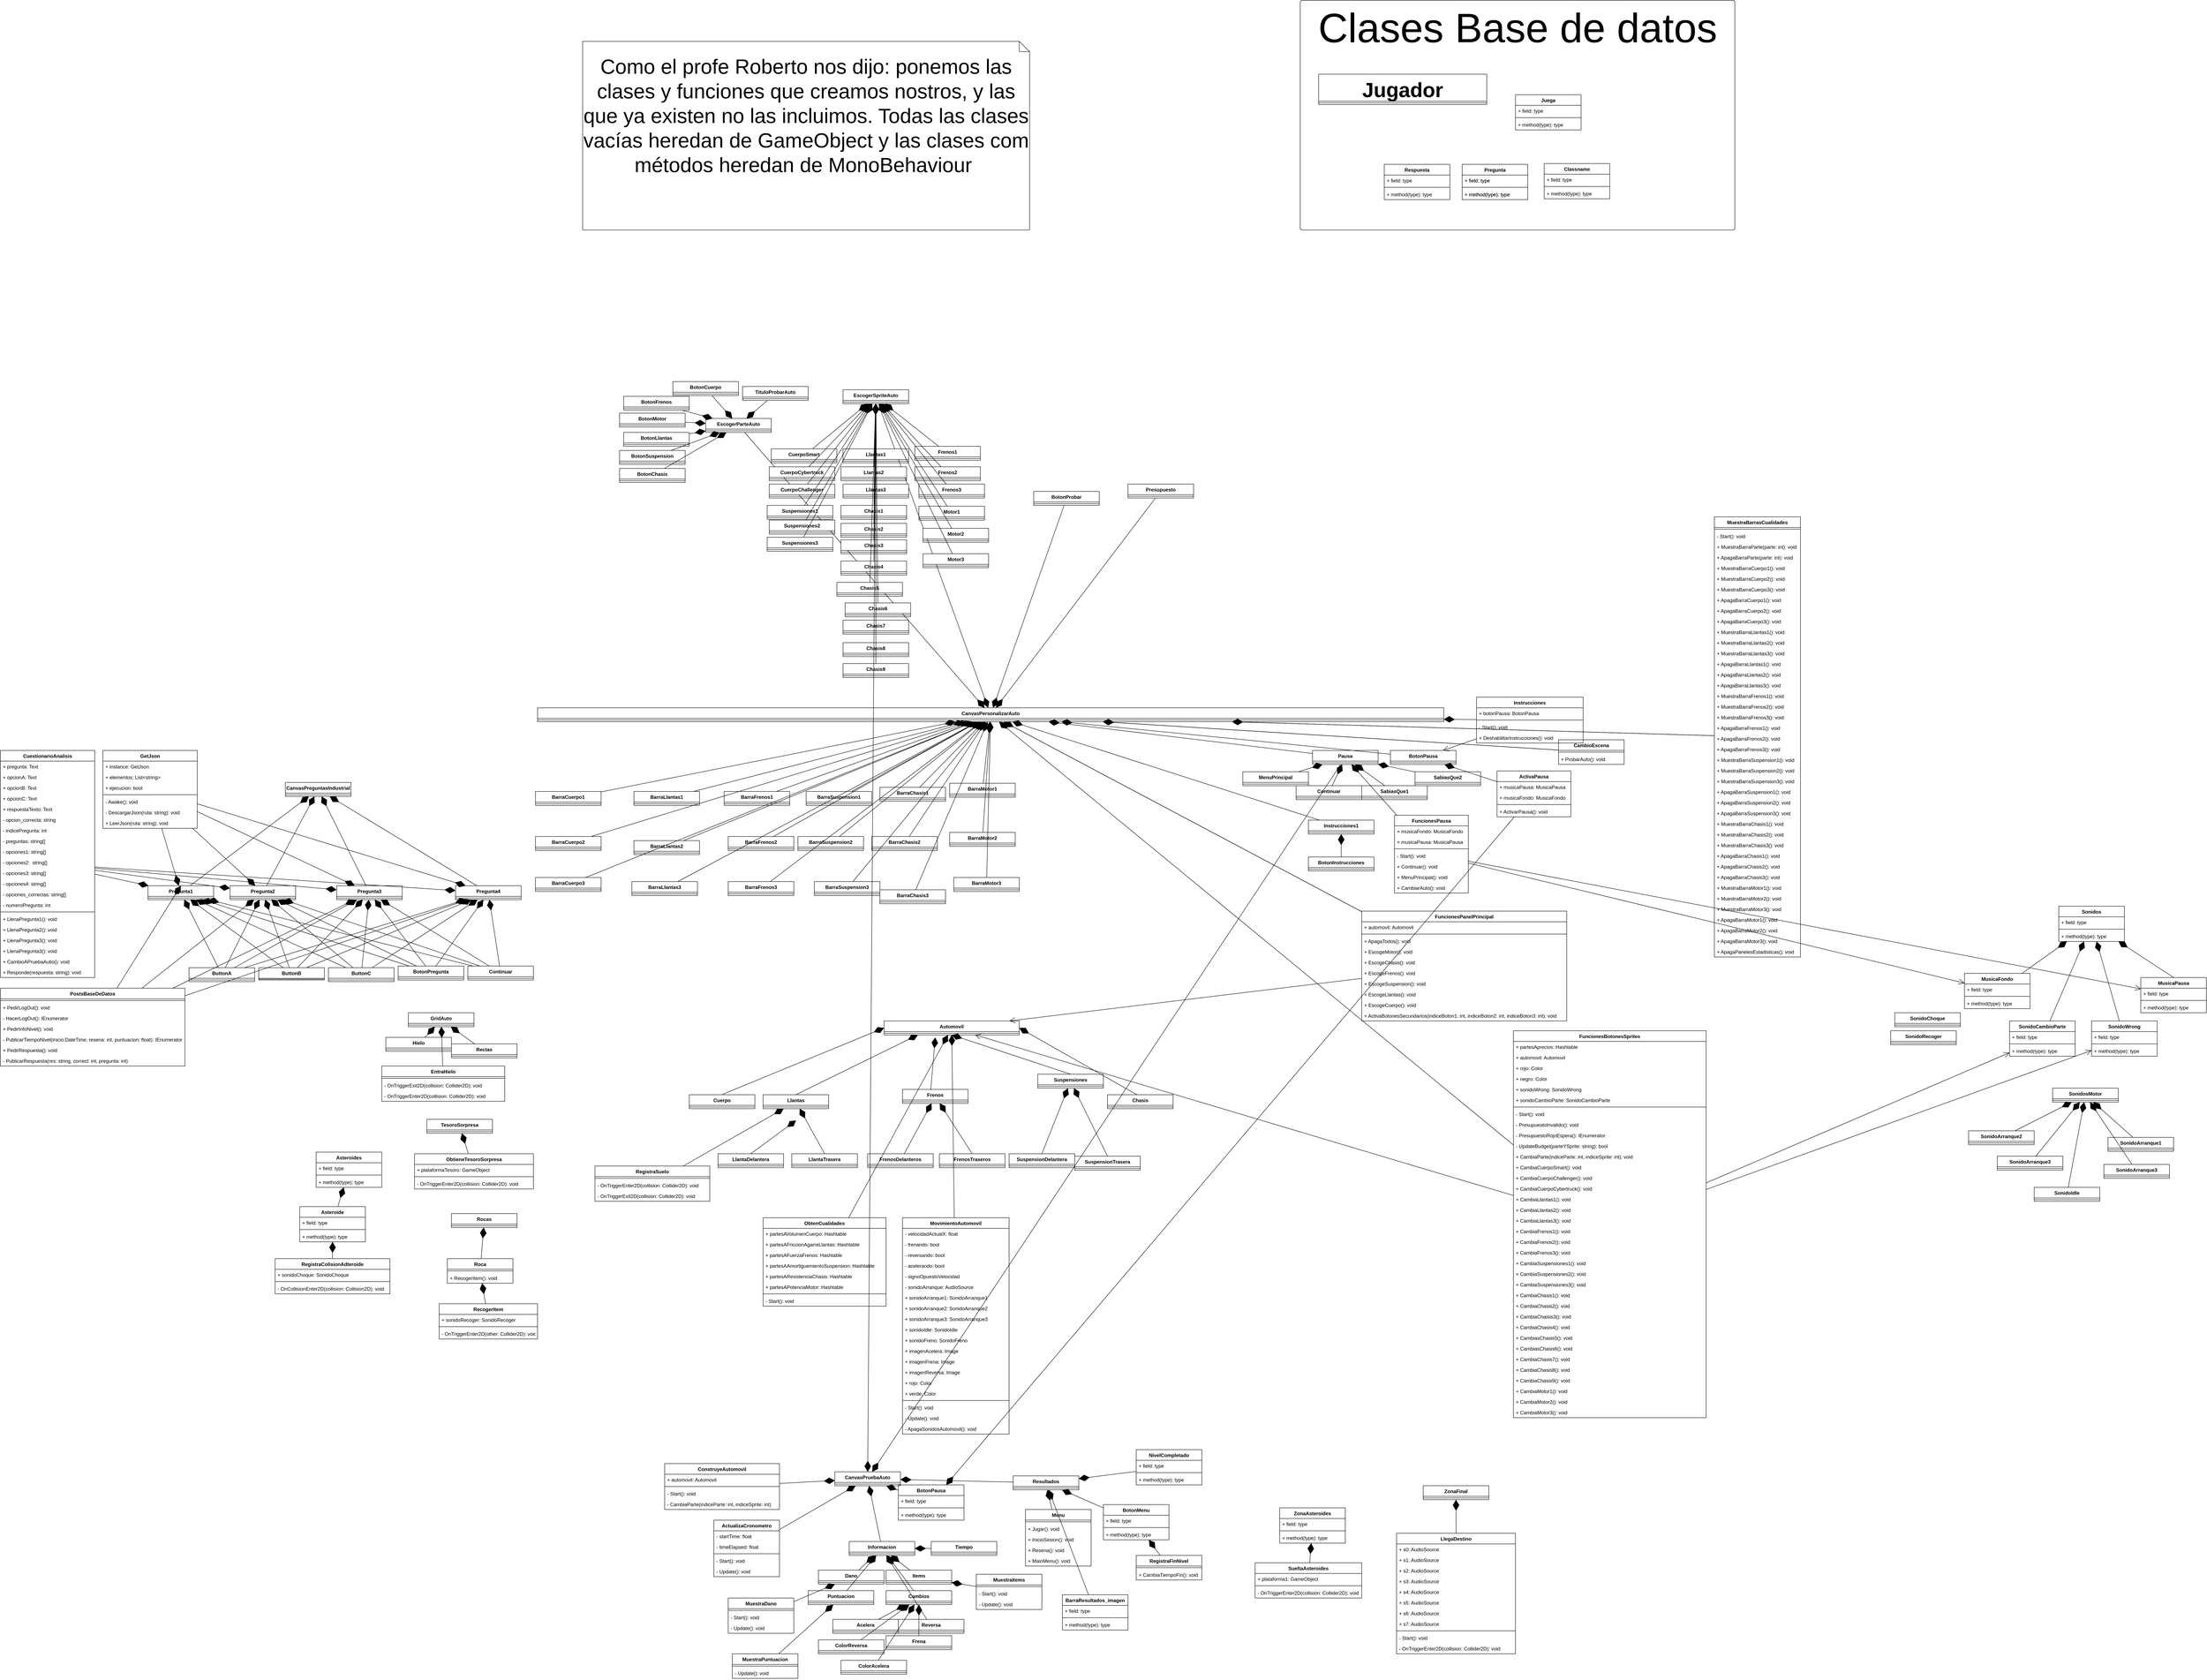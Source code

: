 <mxfile version="14.6.9" type="device"><diagram id="_zp5e1gZrEHyTiudf8Xm" name="Page-1"><mxGraphModel dx="4510" dy="1933" grid="1" gridSize="10" guides="1" tooltips="1" connect="1" arrows="1" fold="1" page="1" pageScale="1" pageWidth="850" pageHeight="1100" math="0" shadow="0"><root><mxCell id="0"/><mxCell id="1" parent="0"/><mxCell id="LDE7QloU_E8MbK3KnUOe-454" value="&lt;font style=&quot;font-size: 100px&quot;&gt;Clases Base de datos&lt;/font&gt;" style="html=1;align=center;verticalAlign=top;rounded=1;absoluteArcSize=1;arcSize=10;dashed=0;fontSize=12;fillColor=#ffffff;gradientColor=#ffffff;" parent="1" vertex="1"><mxGeometry x="980" y="-1010" width="1060" height="560" as="geometry"/></mxCell><mxCell id="GVhMm1rO3jeBODzTd0Iu-1" value="Automovil" style="swimlane;fontStyle=1;align=center;verticalAlign=top;childLayout=stackLayout;horizontal=1;startSize=26;horizontalStack=0;resizeParent=1;resizeParentMax=0;resizeLast=0;collapsible=1;marginBottom=0;" parent="1" vertex="1"><mxGeometry x="-35" y="1480" width="330" height="34" as="geometry"/></mxCell><mxCell id="GVhMm1rO3jeBODzTd0Iu-3" value="" style="line;strokeWidth=1;fillColor=none;align=left;verticalAlign=middle;spacingTop=-1;spacingLeft=3;spacingRight=3;rotatable=0;labelPosition=right;points=[];portConstraint=eastwest;" parent="GVhMm1rO3jeBODzTd0Iu-1" vertex="1"><mxGeometry y="26" width="330" height="8" as="geometry"/></mxCell><mxCell id="GVhMm1rO3jeBODzTd0Iu-5" value="Cuerpo" style="swimlane;fontStyle=1;align=center;verticalAlign=top;childLayout=stackLayout;horizontal=1;startSize=26;horizontalStack=0;resizeParent=1;resizeParentMax=0;resizeLast=0;collapsible=1;marginBottom=0;" parent="1" vertex="1"><mxGeometry x="-510" y="1660" width="160" height="34" as="geometry"/></mxCell><mxCell id="GVhMm1rO3jeBODzTd0Iu-7" value="" style="line;strokeWidth=1;fillColor=none;align=left;verticalAlign=middle;spacingTop=-1;spacingLeft=3;spacingRight=3;rotatable=0;labelPosition=right;points=[];portConstraint=eastwest;" parent="GVhMm1rO3jeBODzTd0Iu-5" vertex="1"><mxGeometry y="26" width="160" height="8" as="geometry"/></mxCell><mxCell id="GVhMm1rO3jeBODzTd0Iu-9" value="Llantas" style="swimlane;fontStyle=1;align=center;verticalAlign=top;childLayout=stackLayout;horizontal=1;startSize=26;horizontalStack=0;resizeParent=1;resizeParentMax=0;resizeLast=0;collapsible=1;marginBottom=0;" parent="1" vertex="1"><mxGeometry x="-330" y="1660" width="160" height="34" as="geometry"/></mxCell><mxCell id="GVhMm1rO3jeBODzTd0Iu-11" value="" style="line;strokeWidth=1;fillColor=none;align=left;verticalAlign=middle;spacingTop=-1;spacingLeft=3;spacingRight=3;rotatable=0;labelPosition=right;points=[];portConstraint=eastwest;" parent="GVhMm1rO3jeBODzTd0Iu-9" vertex="1"><mxGeometry y="26" width="160" height="8" as="geometry"/></mxCell><mxCell id="GVhMm1rO3jeBODzTd0Iu-13" value="Suspensiones" style="swimlane;fontStyle=1;align=center;verticalAlign=top;childLayout=stackLayout;horizontal=1;startSize=26;horizontalStack=0;resizeParent=1;resizeParentMax=0;resizeLast=0;collapsible=1;marginBottom=0;" parent="1" vertex="1"><mxGeometry x="340" y="1610" width="160" height="34" as="geometry"/></mxCell><mxCell id="GVhMm1rO3jeBODzTd0Iu-15" value="" style="line;strokeWidth=1;fillColor=none;align=left;verticalAlign=middle;spacingTop=-1;spacingLeft=3;spacingRight=3;rotatable=0;labelPosition=right;points=[];portConstraint=eastwest;" parent="GVhMm1rO3jeBODzTd0Iu-13" vertex="1"><mxGeometry y="26" width="160" height="8" as="geometry"/></mxCell><mxCell id="GVhMm1rO3jeBODzTd0Iu-17" value="Chasis" style="swimlane;fontStyle=1;align=center;verticalAlign=top;childLayout=stackLayout;horizontal=1;startSize=26;horizontalStack=0;resizeParent=1;resizeParentMax=0;resizeLast=0;collapsible=1;marginBottom=0;" parent="1" vertex="1"><mxGeometry x="510" y="1660" width="160" height="34" as="geometry"/></mxCell><mxCell id="GVhMm1rO3jeBODzTd0Iu-19" value="" style="line;strokeWidth=1;fillColor=none;align=left;verticalAlign=middle;spacingTop=-1;spacingLeft=3;spacingRight=3;rotatable=0;labelPosition=right;points=[];portConstraint=eastwest;" parent="GVhMm1rO3jeBODzTd0Iu-17" vertex="1"><mxGeometry y="26" width="160" height="8" as="geometry"/></mxCell><mxCell id="GVhMm1rO3jeBODzTd0Iu-21" value="Frenos" style="swimlane;fontStyle=1;align=center;verticalAlign=top;childLayout=stackLayout;horizontal=1;startSize=26;horizontalStack=0;resizeParent=1;resizeParentMax=0;resizeLast=0;collapsible=1;marginBottom=0;" parent="1" vertex="1"><mxGeometry x="10" y="1647" width="160" height="34" as="geometry"/></mxCell><mxCell id="GVhMm1rO3jeBODzTd0Iu-23" value="" style="line;strokeWidth=1;fillColor=none;align=left;verticalAlign=middle;spacingTop=-1;spacingLeft=3;spacingRight=3;rotatable=0;labelPosition=right;points=[];portConstraint=eastwest;" parent="GVhMm1rO3jeBODzTd0Iu-21" vertex="1"><mxGeometry y="26" width="160" height="8" as="geometry"/></mxCell><mxCell id="GVhMm1rO3jeBODzTd0Iu-25" value="LlantaDelantera" style="swimlane;fontStyle=1;align=center;verticalAlign=top;childLayout=stackLayout;horizontal=1;startSize=26;horizontalStack=0;resizeParent=1;resizeParentMax=0;resizeLast=0;collapsible=1;marginBottom=0;" parent="1" vertex="1"><mxGeometry x="-440" y="1804" width="160" height="34" as="geometry"/></mxCell><mxCell id="GVhMm1rO3jeBODzTd0Iu-27" value="" style="line;strokeWidth=1;fillColor=none;align=left;verticalAlign=middle;spacingTop=-1;spacingLeft=3;spacingRight=3;rotatable=0;labelPosition=right;points=[];portConstraint=eastwest;" parent="GVhMm1rO3jeBODzTd0Iu-25" vertex="1"><mxGeometry y="26" width="160" height="8" as="geometry"/></mxCell><mxCell id="GVhMm1rO3jeBODzTd0Iu-29" value="LlantaTrasera" style="swimlane;fontStyle=1;align=center;verticalAlign=top;childLayout=stackLayout;horizontal=1;startSize=26;horizontalStack=0;resizeParent=1;resizeParentMax=0;resizeLast=0;collapsible=1;marginBottom=0;" parent="1" vertex="1"><mxGeometry x="-260" y="1804" width="160" height="34" as="geometry"/></mxCell><mxCell id="GVhMm1rO3jeBODzTd0Iu-31" value="" style="line;strokeWidth=1;fillColor=none;align=left;verticalAlign=middle;spacingTop=-1;spacingLeft=3;spacingRight=3;rotatable=0;labelPosition=right;points=[];portConstraint=eastwest;" parent="GVhMm1rO3jeBODzTd0Iu-29" vertex="1"><mxGeometry y="26" width="160" height="8" as="geometry"/></mxCell><mxCell id="GVhMm1rO3jeBODzTd0Iu-41" value="SuspensionDelantera" style="swimlane;fontStyle=1;align=center;verticalAlign=top;childLayout=stackLayout;horizontal=1;startSize=26;horizontalStack=0;resizeParent=1;resizeParentMax=0;resizeLast=0;collapsible=1;marginBottom=0;" parent="1" vertex="1"><mxGeometry x="270" y="1804" width="160" height="34" as="geometry"/></mxCell><mxCell id="GVhMm1rO3jeBODzTd0Iu-43" value="" style="line;strokeWidth=1;fillColor=none;align=left;verticalAlign=middle;spacingTop=-1;spacingLeft=3;spacingRight=3;rotatable=0;labelPosition=right;points=[];portConstraint=eastwest;" parent="GVhMm1rO3jeBODzTd0Iu-41" vertex="1"><mxGeometry y="26" width="160" height="8" as="geometry"/></mxCell><mxCell id="GVhMm1rO3jeBODzTd0Iu-45" value="SuspensionTrasera" style="swimlane;fontStyle=1;align=center;verticalAlign=top;childLayout=stackLayout;horizontal=1;startSize=26;horizontalStack=0;resizeParent=1;resizeParentMax=0;resizeLast=0;collapsible=1;marginBottom=0;" parent="1" vertex="1"><mxGeometry x="430" y="1810" width="160" height="34" as="geometry"/></mxCell><mxCell id="GVhMm1rO3jeBODzTd0Iu-47" value="" style="line;strokeWidth=1;fillColor=none;align=left;verticalAlign=middle;spacingTop=-1;spacingLeft=3;spacingRight=3;rotatable=0;labelPosition=right;points=[];portConstraint=eastwest;" parent="GVhMm1rO3jeBODzTd0Iu-45" vertex="1"><mxGeometry y="26" width="160" height="8" as="geometry"/></mxCell><mxCell id="GVhMm1rO3jeBODzTd0Iu-49" value="CanvasPersonalizarAuto" style="swimlane;fontStyle=1;align=center;verticalAlign=top;childLayout=stackLayout;horizontal=1;startSize=26;horizontalStack=0;resizeParent=1;resizeParentMax=0;resizeLast=0;collapsible=1;marginBottom=0;" parent="1" vertex="1"><mxGeometry x="-880" y="716" width="2210" height="34" as="geometry"/></mxCell><mxCell id="GVhMm1rO3jeBODzTd0Iu-51" value="" style="line;strokeWidth=1;fillColor=none;align=left;verticalAlign=middle;spacingTop=-1;spacingLeft=3;spacingRight=3;rotatable=0;labelPosition=right;points=[];portConstraint=eastwest;" parent="GVhMm1rO3jeBODzTd0Iu-49" vertex="1"><mxGeometry y="26" width="2210" height="8" as="geometry"/></mxCell><mxCell id="GVhMm1rO3jeBODzTd0Iu-53" value="Sonidos" style="swimlane;fontStyle=1;align=center;verticalAlign=top;childLayout=stackLayout;horizontal=1;startSize=26;horizontalStack=0;resizeParent=1;resizeParentMax=0;resizeLast=0;collapsible=1;marginBottom=0;" parent="1" vertex="1"><mxGeometry x="2830" y="1200" width="160" height="86" as="geometry"/></mxCell><mxCell id="GVhMm1rO3jeBODzTd0Iu-54" value="+ field: type" style="text;strokeColor=none;fillColor=none;align=left;verticalAlign=top;spacingLeft=4;spacingRight=4;overflow=hidden;rotatable=0;points=[[0,0.5],[1,0.5]];portConstraint=eastwest;" parent="GVhMm1rO3jeBODzTd0Iu-53" vertex="1"><mxGeometry y="26" width="160" height="26" as="geometry"/></mxCell><mxCell id="GVhMm1rO3jeBODzTd0Iu-55" value="" style="line;strokeWidth=1;fillColor=none;align=left;verticalAlign=middle;spacingTop=-1;spacingLeft=3;spacingRight=3;rotatable=0;labelPosition=right;points=[];portConstraint=eastwest;" parent="GVhMm1rO3jeBODzTd0Iu-53" vertex="1"><mxGeometry y="52" width="160" height="8" as="geometry"/></mxCell><mxCell id="GVhMm1rO3jeBODzTd0Iu-56" value="+ method(type): type" style="text;strokeColor=none;fillColor=none;align=left;verticalAlign=top;spacingLeft=4;spacingRight=4;overflow=hidden;rotatable=0;points=[[0,0.5],[1,0.5]];portConstraint=eastwest;" parent="GVhMm1rO3jeBODzTd0Iu-53" vertex="1"><mxGeometry y="60" width="160" height="26" as="geometry"/></mxCell><mxCell id="GVhMm1rO3jeBODzTd0Iu-57" value="MusicaFondo" style="swimlane;fontStyle=1;align=center;verticalAlign=top;childLayout=stackLayout;horizontal=1;startSize=26;horizontalStack=0;resizeParent=1;resizeParentMax=0;resizeLast=0;collapsible=1;marginBottom=0;" parent="1" vertex="1"><mxGeometry x="2600" y="1364" width="160" height="86" as="geometry"/></mxCell><mxCell id="GVhMm1rO3jeBODzTd0Iu-58" value="+ field: type" style="text;strokeColor=none;fillColor=none;align=left;verticalAlign=top;spacingLeft=4;spacingRight=4;overflow=hidden;rotatable=0;points=[[0,0.5],[1,0.5]];portConstraint=eastwest;" parent="GVhMm1rO3jeBODzTd0Iu-57" vertex="1"><mxGeometry y="26" width="160" height="26" as="geometry"/></mxCell><mxCell id="GVhMm1rO3jeBODzTd0Iu-59" value="" style="line;strokeWidth=1;fillColor=none;align=left;verticalAlign=middle;spacingTop=-1;spacingLeft=3;spacingRight=3;rotatable=0;labelPosition=right;points=[];portConstraint=eastwest;" parent="GVhMm1rO3jeBODzTd0Iu-57" vertex="1"><mxGeometry y="52" width="160" height="8" as="geometry"/></mxCell><mxCell id="GVhMm1rO3jeBODzTd0Iu-60" value="+ method(type): type" style="text;strokeColor=none;fillColor=none;align=left;verticalAlign=top;spacingLeft=4;spacingRight=4;overflow=hidden;rotatable=0;points=[[0,0.5],[1,0.5]];portConstraint=eastwest;" parent="GVhMm1rO3jeBODzTd0Iu-57" vertex="1"><mxGeometry y="60" width="160" height="26" as="geometry"/></mxCell><mxCell id="GVhMm1rO3jeBODzTd0Iu-61" value="SonidoWrong" style="swimlane;fontStyle=1;align=center;verticalAlign=top;childLayout=stackLayout;horizontal=1;startSize=26;horizontalStack=0;resizeParent=1;resizeParentMax=0;resizeLast=0;collapsible=1;marginBottom=0;" parent="1" vertex="1"><mxGeometry x="2910" y="1480" width="160" height="86" as="geometry"/></mxCell><mxCell id="GVhMm1rO3jeBODzTd0Iu-62" value="+ field: type" style="text;strokeColor=none;fillColor=none;align=left;verticalAlign=top;spacingLeft=4;spacingRight=4;overflow=hidden;rotatable=0;points=[[0,0.5],[1,0.5]];portConstraint=eastwest;" parent="GVhMm1rO3jeBODzTd0Iu-61" vertex="1"><mxGeometry y="26" width="160" height="26" as="geometry"/></mxCell><mxCell id="GVhMm1rO3jeBODzTd0Iu-63" value="" style="line;strokeWidth=1;fillColor=none;align=left;verticalAlign=middle;spacingTop=-1;spacingLeft=3;spacingRight=3;rotatable=0;labelPosition=right;points=[];portConstraint=eastwest;" parent="GVhMm1rO3jeBODzTd0Iu-61" vertex="1"><mxGeometry y="52" width="160" height="8" as="geometry"/></mxCell><mxCell id="GVhMm1rO3jeBODzTd0Iu-64" value="+ method(type): type" style="text;strokeColor=none;fillColor=none;align=left;verticalAlign=top;spacingLeft=4;spacingRight=4;overflow=hidden;rotatable=0;points=[[0,0.5],[1,0.5]];portConstraint=eastwest;" parent="GVhMm1rO3jeBODzTd0Iu-61" vertex="1"><mxGeometry y="60" width="160" height="26" as="geometry"/></mxCell><mxCell id="GVhMm1rO3jeBODzTd0Iu-65" value="SonidoCambioParte" style="swimlane;fontStyle=1;align=center;verticalAlign=top;childLayout=stackLayout;horizontal=1;startSize=26;horizontalStack=0;resizeParent=1;resizeParentMax=0;resizeLast=0;collapsible=1;marginBottom=0;" parent="1" vertex="1"><mxGeometry x="2710" y="1480" width="160" height="86" as="geometry"/></mxCell><mxCell id="GVhMm1rO3jeBODzTd0Iu-66" value="+ field: type" style="text;strokeColor=none;fillColor=none;align=left;verticalAlign=top;spacingLeft=4;spacingRight=4;overflow=hidden;rotatable=0;points=[[0,0.5],[1,0.5]];portConstraint=eastwest;" parent="GVhMm1rO3jeBODzTd0Iu-65" vertex="1"><mxGeometry y="26" width="160" height="26" as="geometry"/></mxCell><mxCell id="GVhMm1rO3jeBODzTd0Iu-67" value="" style="line;strokeWidth=1;fillColor=none;align=left;verticalAlign=middle;spacingTop=-1;spacingLeft=3;spacingRight=3;rotatable=0;labelPosition=right;points=[];portConstraint=eastwest;" parent="GVhMm1rO3jeBODzTd0Iu-65" vertex="1"><mxGeometry y="52" width="160" height="8" as="geometry"/></mxCell><mxCell id="GVhMm1rO3jeBODzTd0Iu-68" value="+ method(type): type" style="text;strokeColor=none;fillColor=none;align=left;verticalAlign=top;spacingLeft=4;spacingRight=4;overflow=hidden;rotatable=0;points=[[0,0.5],[1,0.5]];portConstraint=eastwest;" parent="GVhMm1rO3jeBODzTd0Iu-65" vertex="1"><mxGeometry y="60" width="160" height="26" as="geometry"/></mxCell><mxCell id="GVhMm1rO3jeBODzTd0Iu-69" value="MusicaPausa" style="swimlane;fontStyle=1;align=center;verticalAlign=top;childLayout=stackLayout;horizontal=1;startSize=26;horizontalStack=0;resizeParent=1;resizeParentMax=0;resizeLast=0;collapsible=1;marginBottom=0;" parent="1" vertex="1"><mxGeometry x="3030" y="1374" width="160" height="86" as="geometry"/></mxCell><mxCell id="GVhMm1rO3jeBODzTd0Iu-70" value="+ field: type" style="text;strokeColor=none;fillColor=none;align=left;verticalAlign=top;spacingLeft=4;spacingRight=4;overflow=hidden;rotatable=0;points=[[0,0.5],[1,0.5]];portConstraint=eastwest;" parent="GVhMm1rO3jeBODzTd0Iu-69" vertex="1"><mxGeometry y="26" width="160" height="26" as="geometry"/></mxCell><mxCell id="GVhMm1rO3jeBODzTd0Iu-71" value="" style="line;strokeWidth=1;fillColor=none;align=left;verticalAlign=middle;spacingTop=-1;spacingLeft=3;spacingRight=3;rotatable=0;labelPosition=right;points=[];portConstraint=eastwest;" parent="GVhMm1rO3jeBODzTd0Iu-69" vertex="1"><mxGeometry y="52" width="160" height="8" as="geometry"/></mxCell><mxCell id="GVhMm1rO3jeBODzTd0Iu-72" value="+ method(type): type" style="text;strokeColor=none;fillColor=none;align=left;verticalAlign=top;spacingLeft=4;spacingRight=4;overflow=hidden;rotatable=0;points=[[0,0.5],[1,0.5]];portConstraint=eastwest;" parent="GVhMm1rO3jeBODzTd0Iu-69" vertex="1"><mxGeometry y="60" width="160" height="26" as="geometry"/></mxCell><mxCell id="GVhMm1rO3jeBODzTd0Iu-73" value="" style="endArrow=diamondThin;endFill=1;endSize=24;html=1;exitX=0.508;exitY=-0.028;exitDx=0;exitDy=0;exitPerimeter=0;entryX=0;entryY=0.5;entryDx=0;entryDy=0;curved=1;" parent="1" source="GVhMm1rO3jeBODzTd0Iu-5" target="GVhMm1rO3jeBODzTd0Iu-1" edge="1"><mxGeometry width="160" relative="1" as="geometry"><mxPoint x="-140" y="1570" as="sourcePoint"/><mxPoint x="-50" y="1534" as="targetPoint"/></mxGeometry></mxCell><mxCell id="GVhMm1rO3jeBODzTd0Iu-74" value="" style="endArrow=diamondThin;endFill=1;endSize=24;html=1;exitX=0.5;exitY=0;exitDx=0;exitDy=0;entryX=0.25;entryY=1;entryDx=0;entryDy=0;curved=1;" parent="1" source="GVhMm1rO3jeBODzTd0Iu-9" target="GVhMm1rO3jeBODzTd0Iu-1" edge="1"><mxGeometry width="160" relative="1" as="geometry"><mxPoint x="-220" y="1710" as="sourcePoint"/><mxPoint x="-60" y="1710" as="targetPoint"/></mxGeometry></mxCell><mxCell id="GVhMm1rO3jeBODzTd0Iu-75" value="" style="endArrow=diamondThin;endFill=1;endSize=24;html=1;exitX=0.5;exitY=0;exitDx=0;exitDy=0;entryX=0.5;entryY=1;entryDx=0;entryDy=0;curved=1;" parent="1" source="GVhMm1rO3jeBODzTd0Iu-13" target="GVhMm1rO3jeBODzTd0Iu-1" edge="1"><mxGeometry width="160" relative="1" as="geometry"><mxPoint x="-60" y="1630" as="sourcePoint"/><mxPoint x="100" y="1630" as="targetPoint"/></mxGeometry></mxCell><mxCell id="vknBstMjflnMRAKsIAhA-2" value="" style="endArrow=diamondThin;endFill=1;endSize=24;html=1;entryX=1;entryY=0.5;entryDx=0;entryDy=0;exitX=0.449;exitY=0.002;exitDx=0;exitDy=0;exitPerimeter=0;" parent="1" source="GVhMm1rO3jeBODzTd0Iu-17" target="GVhMm1rO3jeBODzTd0Iu-1" edge="1"><mxGeometry width="160" relative="1" as="geometry"><mxPoint x="340" y="1610" as="sourcePoint"/><mxPoint x="500" y="1610" as="targetPoint"/></mxGeometry></mxCell><mxCell id="vknBstMjflnMRAKsIAhA-3" value="FrenosTraseros" style="swimlane;fontStyle=1;align=center;verticalAlign=top;childLayout=stackLayout;horizontal=1;startSize=26;horizontalStack=0;resizeParent=1;resizeParentMax=0;resizeLast=0;collapsible=1;marginBottom=0;" parent="1" vertex="1"><mxGeometry x="100" y="1804" width="160" height="34" as="geometry"/></mxCell><mxCell id="vknBstMjflnMRAKsIAhA-5" value="" style="line;strokeWidth=1;fillColor=none;align=left;verticalAlign=middle;spacingTop=-1;spacingLeft=3;spacingRight=3;rotatable=0;labelPosition=right;points=[];portConstraint=eastwest;" parent="vknBstMjflnMRAKsIAhA-3" vertex="1"><mxGeometry y="26" width="160" height="8" as="geometry"/></mxCell><mxCell id="vknBstMjflnMRAKsIAhA-7" value="FrenosDelanteros" style="swimlane;fontStyle=1;align=center;verticalAlign=top;childLayout=stackLayout;horizontal=1;startSize=26;horizontalStack=0;resizeParent=1;resizeParentMax=0;resizeLast=0;collapsible=1;marginBottom=0;" parent="1" vertex="1"><mxGeometry x="-75" y="1804" width="160" height="34" as="geometry"/></mxCell><mxCell id="vknBstMjflnMRAKsIAhA-9" value="" style="line;strokeWidth=1;fillColor=none;align=left;verticalAlign=middle;spacingTop=-1;spacingLeft=3;spacingRight=3;rotatable=0;labelPosition=right;points=[];portConstraint=eastwest;" parent="vknBstMjflnMRAKsIAhA-7" vertex="1"><mxGeometry y="26" width="160" height="8" as="geometry"/></mxCell><mxCell id="vknBstMjflnMRAKsIAhA-11" value="" style="endArrow=diamondThin;endFill=1;endSize=24;html=1;exitX=0.431;exitY=0.026;exitDx=0;exitDy=0;exitPerimeter=0;curved=1;" parent="1" source="GVhMm1rO3jeBODzTd0Iu-21" edge="1"><mxGeometry width="160" relative="1" as="geometry"><mxPoint x="-20" y="1610" as="sourcePoint"/><mxPoint x="90" y="1520" as="targetPoint"/></mxGeometry></mxCell><mxCell id="vknBstMjflnMRAKsIAhA-12" value="" style="endArrow=diamondThin;endFill=1;endSize=24;html=1;exitX=0.5;exitY=0;exitDx=0;exitDy=0;entryX=0.503;entryY=1.104;entryDx=0;entryDy=0;entryPerimeter=0;curved=1;" parent="1" source="GVhMm1rO3jeBODzTd0Iu-25" edge="1"><mxGeometry width="160" relative="1" as="geometry"><mxPoint x="70" y="1770" as="sourcePoint"/><mxPoint x="-249.52" y="1722.704" as="targetPoint"/></mxGeometry></mxCell><mxCell id="vknBstMjflnMRAKsIAhA-13" value="" style="endArrow=diamondThin;endFill=1;endSize=24;html=1;exitX=0.5;exitY=0;exitDx=0;exitDy=0;curved=1;" parent="1" source="GVhMm1rO3jeBODzTd0Iu-29" target="GVhMm1rO3jeBODzTd0Iu-9" edge="1"><mxGeometry width="160" relative="1" as="geometry"><mxPoint x="-170" y="1770" as="sourcePoint"/><mxPoint x="-10" y="1770" as="targetPoint"/></mxGeometry></mxCell><mxCell id="vknBstMjflnMRAKsIAhA-14" value="" style="endArrow=diamondThin;endFill=1;endSize=24;html=1;exitX=0.5;exitY=0;exitDx=0;exitDy=0;curved=1;" parent="1" source="vknBstMjflnMRAKsIAhA-3" target="GVhMm1rO3jeBODzTd0Iu-21" edge="1"><mxGeometry width="160" relative="1" as="geometry"><mxPoint x="40" y="1745.31" as="sourcePoint"/><mxPoint x="200" y="1745.31" as="targetPoint"/></mxGeometry></mxCell><mxCell id="vknBstMjflnMRAKsIAhA-15" value="" style="endArrow=diamondThin;endFill=1;endSize=24;html=1;curved=1;" parent="1" source="vknBstMjflnMRAKsIAhA-7" target="GVhMm1rO3jeBODzTd0Iu-21" edge="1"><mxGeometry width="160" relative="1" as="geometry"><mxPoint x="-160" y="1780" as="sourcePoint"/><mxPoint y="1780" as="targetPoint"/></mxGeometry></mxCell><mxCell id="vknBstMjflnMRAKsIAhA-16" value="" style="endArrow=diamondThin;endFill=1;endSize=24;html=1;exitX=0.5;exitY=0;exitDx=0;exitDy=0;curved=1;" parent="1" source="GVhMm1rO3jeBODzTd0Iu-41" target="GVhMm1rO3jeBODzTd0Iu-13" edge="1"><mxGeometry width="160" relative="1" as="geometry"><mxPoint x="180" y="1780" as="sourcePoint"/><mxPoint x="290" y="1710" as="targetPoint"/></mxGeometry></mxCell><mxCell id="vknBstMjflnMRAKsIAhA-17" value="" style="endArrow=diamondThin;endFill=1;endSize=24;html=1;exitX=0.5;exitY=0;exitDx=0;exitDy=0;curved=1;" parent="1" source="GVhMm1rO3jeBODzTd0Iu-45" target="GVhMm1rO3jeBODzTd0Iu-13" edge="1"><mxGeometry width="160" relative="1" as="geometry"><mxPoint x="180" y="1780" as="sourcePoint"/><mxPoint x="340" y="1780" as="targetPoint"/></mxGeometry></mxCell><mxCell id="vknBstMjflnMRAKsIAhA-18" value="" style="endArrow=diamondThin;endFill=1;endSize=24;html=1;curved=1;" parent="1" source="GVhMm1rO3jeBODzTd0Iu-61" target="GVhMm1rO3jeBODzTd0Iu-53" edge="1"><mxGeometry width="160" relative="1" as="geometry"><mxPoint x="3010" y="1480" as="sourcePoint"/><mxPoint x="3170" y="1480" as="targetPoint"/></mxGeometry></mxCell><mxCell id="vknBstMjflnMRAKsIAhA-19" value="" style="endArrow=diamondThin;endFill=1;endSize=24;html=1;curved=1;" parent="1" source="GVhMm1rO3jeBODzTd0Iu-65" target="GVhMm1rO3jeBODzTd0Iu-53" edge="1"><mxGeometry width="160" relative="1" as="geometry"><mxPoint x="3010" y="1480" as="sourcePoint"/><mxPoint x="3170" y="1480" as="targetPoint"/></mxGeometry></mxCell><mxCell id="vknBstMjflnMRAKsIAhA-20" value="" style="endArrow=diamondThin;endFill=1;endSize=24;html=1;exitX=0.5;exitY=0;exitDx=0;exitDy=0;curved=1;" parent="1" source="GVhMm1rO3jeBODzTd0Iu-69" target="GVhMm1rO3jeBODzTd0Iu-53" edge="1"><mxGeometry width="160" relative="1" as="geometry"><mxPoint x="3010" y="1480" as="sourcePoint"/><mxPoint x="3170" y="1480" as="targetPoint"/></mxGeometry></mxCell><mxCell id="vknBstMjflnMRAKsIAhA-21" value="" style="endArrow=diamondThin;endFill=1;endSize=24;html=1;curved=1;" parent="1" source="GVhMm1rO3jeBODzTd0Iu-57" target="GVhMm1rO3jeBODzTd0Iu-53" edge="1"><mxGeometry width="160" relative="1" as="geometry"><mxPoint x="3010" y="1480" as="sourcePoint"/><mxPoint x="3170" y="1480" as="targetPoint"/></mxGeometry></mxCell><mxCell id="vknBstMjflnMRAKsIAhA-22" value="EscogerParteAuto" style="swimlane;fontStyle=1;align=center;verticalAlign=top;childLayout=stackLayout;horizontal=1;startSize=26;horizontalStack=0;resizeParent=1;resizeParentMax=0;resizeLast=0;collapsible=1;marginBottom=0;" parent="1" vertex="1"><mxGeometry x="-470" y="10" width="160" height="34" as="geometry"/></mxCell><mxCell id="vknBstMjflnMRAKsIAhA-24" value="" style="line;strokeWidth=1;fillColor=none;align=left;verticalAlign=middle;spacingTop=-1;spacingLeft=3;spacingRight=3;rotatable=0;labelPosition=right;points=[];portConstraint=eastwest;" parent="vknBstMjflnMRAKsIAhA-22" vertex="1"><mxGeometry y="26" width="160" height="8" as="geometry"/></mxCell><mxCell id="vknBstMjflnMRAKsIAhA-26" value="EscogerSpriteAuto" style="swimlane;fontStyle=1;align=center;verticalAlign=top;childLayout=stackLayout;horizontal=1;startSize=26;horizontalStack=0;resizeParent=1;resizeParentMax=0;resizeLast=0;collapsible=1;marginBottom=0;" parent="1" vertex="1"><mxGeometry x="-135" y="-60" width="160" height="34" as="geometry"/></mxCell><mxCell id="vknBstMjflnMRAKsIAhA-28" value="" style="line;strokeWidth=1;fillColor=none;align=left;verticalAlign=middle;spacingTop=-1;spacingLeft=3;spacingRight=3;rotatable=0;labelPosition=right;points=[];portConstraint=eastwest;" parent="vknBstMjflnMRAKsIAhA-26" vertex="1"><mxGeometry y="26" width="160" height="8" as="geometry"/></mxCell><mxCell id="vknBstMjflnMRAKsIAhA-30" value="BotonProbar" style="swimlane;fontStyle=1;align=center;verticalAlign=top;childLayout=stackLayout;horizontal=1;startSize=26;horizontalStack=0;resizeParent=1;resizeParentMax=0;resizeLast=0;collapsible=1;marginBottom=0;" parent="1" vertex="1"><mxGeometry x="330" y="188" width="160" height="34" as="geometry"/></mxCell><mxCell id="vknBstMjflnMRAKsIAhA-32" value="" style="line;strokeWidth=1;fillColor=none;align=left;verticalAlign=middle;spacingTop=-1;spacingLeft=3;spacingRight=3;rotatable=0;labelPosition=right;points=[];portConstraint=eastwest;" parent="vknBstMjflnMRAKsIAhA-30" vertex="1"><mxGeometry y="26" width="160" height="8" as="geometry"/></mxCell><mxCell id="vknBstMjflnMRAKsIAhA-34" value="Presupuesto" style="swimlane;fontStyle=1;align=center;verticalAlign=top;childLayout=stackLayout;horizontal=1;startSize=26;horizontalStack=0;resizeParent=1;resizeParentMax=0;resizeLast=0;collapsible=1;marginBottom=0;" parent="1" vertex="1"><mxGeometry x="560" y="170" width="160" height="34" as="geometry"/></mxCell><mxCell id="vknBstMjflnMRAKsIAhA-36" value="" style="line;strokeWidth=1;fillColor=none;align=left;verticalAlign=middle;spacingTop=-1;spacingLeft=3;spacingRight=3;rotatable=0;labelPosition=right;points=[];portConstraint=eastwest;" parent="vknBstMjflnMRAKsIAhA-34" vertex="1"><mxGeometry y="26" width="160" height="8" as="geometry"/></mxCell><mxCell id="vknBstMjflnMRAKsIAhA-38" value="BarraCuerpo1" style="swimlane;fontStyle=1;align=center;verticalAlign=top;childLayout=stackLayout;horizontal=1;startSize=26;horizontalStack=0;resizeParent=1;resizeParentMax=0;resizeLast=0;collapsible=1;marginBottom=0;" parent="1" vertex="1"><mxGeometry x="-885" y="920" width="160" height="34" as="geometry"/></mxCell><mxCell id="vknBstMjflnMRAKsIAhA-40" value="" style="line;strokeWidth=1;fillColor=none;align=left;verticalAlign=middle;spacingTop=-1;spacingLeft=3;spacingRight=3;rotatable=0;labelPosition=right;points=[];portConstraint=eastwest;" parent="vknBstMjflnMRAKsIAhA-38" vertex="1"><mxGeometry y="26" width="160" height="8" as="geometry"/></mxCell><mxCell id="vknBstMjflnMRAKsIAhA-42" value="BarraCuerpo2" style="swimlane;fontStyle=1;align=center;verticalAlign=top;childLayout=stackLayout;horizontal=1;startSize=26;horizontalStack=0;resizeParent=1;resizeParentMax=0;resizeLast=0;collapsible=1;marginBottom=0;" parent="1" vertex="1"><mxGeometry x="-885" y="1030" width="160" height="34" as="geometry"/></mxCell><mxCell id="vknBstMjflnMRAKsIAhA-44" value="" style="line;strokeWidth=1;fillColor=none;align=left;verticalAlign=middle;spacingTop=-1;spacingLeft=3;spacingRight=3;rotatable=0;labelPosition=right;points=[];portConstraint=eastwest;" parent="vknBstMjflnMRAKsIAhA-42" vertex="1"><mxGeometry y="26" width="160" height="8" as="geometry"/></mxCell><mxCell id="vknBstMjflnMRAKsIAhA-46" value="BarraCuerpo3" style="swimlane;fontStyle=1;align=center;verticalAlign=top;childLayout=stackLayout;horizontal=1;startSize=26;horizontalStack=0;resizeParent=1;resizeParentMax=0;resizeLast=0;collapsible=1;marginBottom=0;" parent="1" vertex="1"><mxGeometry x="-885" y="1130" width="160" height="34" as="geometry"/></mxCell><mxCell id="vknBstMjflnMRAKsIAhA-48" value="" style="line;strokeWidth=1;fillColor=none;align=left;verticalAlign=middle;spacingTop=-1;spacingLeft=3;spacingRight=3;rotatable=0;labelPosition=right;points=[];portConstraint=eastwest;" parent="vknBstMjflnMRAKsIAhA-46" vertex="1"><mxGeometry y="26" width="160" height="8" as="geometry"/></mxCell><mxCell id="vknBstMjflnMRAKsIAhA-50" value="BarraLlantas1" style="swimlane;fontStyle=1;align=center;verticalAlign=top;childLayout=stackLayout;horizontal=1;startSize=26;horizontalStack=0;resizeParent=1;resizeParentMax=0;resizeLast=0;collapsible=1;marginBottom=0;" parent="1" vertex="1"><mxGeometry x="-645" y="920" width="160" height="34" as="geometry"/></mxCell><mxCell id="vknBstMjflnMRAKsIAhA-52" value="" style="line;strokeWidth=1;fillColor=none;align=left;verticalAlign=middle;spacingTop=-1;spacingLeft=3;spacingRight=3;rotatable=0;labelPosition=right;points=[];portConstraint=eastwest;" parent="vknBstMjflnMRAKsIAhA-50" vertex="1"><mxGeometry y="26" width="160" height="8" as="geometry"/></mxCell><mxCell id="vknBstMjflnMRAKsIAhA-54" value="BarraLlantas2" style="swimlane;fontStyle=1;align=center;verticalAlign=top;childLayout=stackLayout;horizontal=1;startSize=26;horizontalStack=0;resizeParent=1;resizeParentMax=0;resizeLast=0;collapsible=1;marginBottom=0;" parent="1" vertex="1"><mxGeometry x="-645" y="1040" width="160" height="34" as="geometry"/></mxCell><mxCell id="vknBstMjflnMRAKsIAhA-56" value="" style="line;strokeWidth=1;fillColor=none;align=left;verticalAlign=middle;spacingTop=-1;spacingLeft=3;spacingRight=3;rotatable=0;labelPosition=right;points=[];portConstraint=eastwest;" parent="vknBstMjflnMRAKsIAhA-54" vertex="1"><mxGeometry y="26" width="160" height="8" as="geometry"/></mxCell><mxCell id="vknBstMjflnMRAKsIAhA-58" value="BarraLlantas3" style="swimlane;fontStyle=1;align=center;verticalAlign=top;childLayout=stackLayout;horizontal=1;startSize=26;horizontalStack=0;resizeParent=1;resizeParentMax=0;resizeLast=0;collapsible=1;marginBottom=0;" parent="1" vertex="1"><mxGeometry x="-650" y="1140" width="160" height="34" as="geometry"/></mxCell><mxCell id="vknBstMjflnMRAKsIAhA-60" value="" style="line;strokeWidth=1;fillColor=none;align=left;verticalAlign=middle;spacingTop=-1;spacingLeft=3;spacingRight=3;rotatable=0;labelPosition=right;points=[];portConstraint=eastwest;" parent="vknBstMjflnMRAKsIAhA-58" vertex="1"><mxGeometry y="26" width="160" height="8" as="geometry"/></mxCell><mxCell id="vknBstMjflnMRAKsIAhA-62" value="BarraFrenos1" style="swimlane;fontStyle=1;align=center;verticalAlign=top;childLayout=stackLayout;horizontal=1;startSize=26;horizontalStack=0;resizeParent=1;resizeParentMax=0;resizeLast=0;collapsible=1;marginBottom=0;" parent="1" vertex="1"><mxGeometry x="-425" y="920" width="160" height="34" as="geometry"/></mxCell><mxCell id="vknBstMjflnMRAKsIAhA-64" value="" style="line;strokeWidth=1;fillColor=none;align=left;verticalAlign=middle;spacingTop=-1;spacingLeft=3;spacingRight=3;rotatable=0;labelPosition=right;points=[];portConstraint=eastwest;" parent="vknBstMjflnMRAKsIAhA-62" vertex="1"><mxGeometry y="26" width="160" height="8" as="geometry"/></mxCell><mxCell id="vknBstMjflnMRAKsIAhA-66" value="BarraFrenos2" style="swimlane;fontStyle=1;align=center;verticalAlign=top;childLayout=stackLayout;horizontal=1;startSize=26;horizontalStack=0;resizeParent=1;resizeParentMax=0;resizeLast=0;collapsible=1;marginBottom=0;" parent="1" vertex="1"><mxGeometry x="-415" y="1030" width="160" height="34" as="geometry"/></mxCell><mxCell id="vknBstMjflnMRAKsIAhA-68" value="" style="line;strokeWidth=1;fillColor=none;align=left;verticalAlign=middle;spacingTop=-1;spacingLeft=3;spacingRight=3;rotatable=0;labelPosition=right;points=[];portConstraint=eastwest;" parent="vknBstMjflnMRAKsIAhA-66" vertex="1"><mxGeometry y="26" width="160" height="8" as="geometry"/></mxCell><mxCell id="vknBstMjflnMRAKsIAhA-74" value="BarraFrenos3" style="swimlane;fontStyle=1;align=center;verticalAlign=top;childLayout=stackLayout;horizontal=1;startSize=26;horizontalStack=0;resizeParent=1;resizeParentMax=0;resizeLast=0;collapsible=1;marginBottom=0;" parent="1" vertex="1"><mxGeometry x="-415" y="1140" width="160" height="34" as="geometry"/></mxCell><mxCell id="vknBstMjflnMRAKsIAhA-76" value="" style="line;strokeWidth=1;fillColor=none;align=left;verticalAlign=middle;spacingTop=-1;spacingLeft=3;spacingRight=3;rotatable=0;labelPosition=right;points=[];portConstraint=eastwest;" parent="vknBstMjflnMRAKsIAhA-74" vertex="1"><mxGeometry y="26" width="160" height="8" as="geometry"/></mxCell><mxCell id="vknBstMjflnMRAKsIAhA-78" value="BarraSuspension1" style="swimlane;fontStyle=1;align=center;verticalAlign=top;childLayout=stackLayout;horizontal=1;startSize=26;horizontalStack=0;resizeParent=1;resizeParentMax=0;resizeLast=0;collapsible=1;marginBottom=0;" parent="1" vertex="1"><mxGeometry x="-225" y="920" width="160" height="34" as="geometry"/></mxCell><mxCell id="vknBstMjflnMRAKsIAhA-80" value="" style="line;strokeWidth=1;fillColor=none;align=left;verticalAlign=middle;spacingTop=-1;spacingLeft=3;spacingRight=3;rotatable=0;labelPosition=right;points=[];portConstraint=eastwest;" parent="vknBstMjflnMRAKsIAhA-78" vertex="1"><mxGeometry y="26" width="160" height="8" as="geometry"/></mxCell><mxCell id="vknBstMjflnMRAKsIAhA-82" value="BarraSuspension2" style="swimlane;fontStyle=1;align=center;verticalAlign=top;childLayout=stackLayout;horizontal=1;startSize=26;horizontalStack=0;resizeParent=1;resizeParentMax=0;resizeLast=0;collapsible=1;marginBottom=0;" parent="1" vertex="1"><mxGeometry x="-245" y="1030" width="160" height="34" as="geometry"/></mxCell><mxCell id="vknBstMjflnMRAKsIAhA-84" value="" style="line;strokeWidth=1;fillColor=none;align=left;verticalAlign=middle;spacingTop=-1;spacingLeft=3;spacingRight=3;rotatable=0;labelPosition=right;points=[];portConstraint=eastwest;" parent="vknBstMjflnMRAKsIAhA-82" vertex="1"><mxGeometry y="26" width="160" height="8" as="geometry"/></mxCell><mxCell id="vknBstMjflnMRAKsIAhA-86" value="BarraSuspension3" style="swimlane;fontStyle=1;align=center;verticalAlign=top;childLayout=stackLayout;horizontal=1;startSize=26;horizontalStack=0;resizeParent=1;resizeParentMax=0;resizeLast=0;collapsible=1;marginBottom=0;" parent="1" vertex="1"><mxGeometry x="-205" y="1140" width="160" height="34" as="geometry"/></mxCell><mxCell id="vknBstMjflnMRAKsIAhA-88" value="" style="line;strokeWidth=1;fillColor=none;align=left;verticalAlign=middle;spacingTop=-1;spacingLeft=3;spacingRight=3;rotatable=0;labelPosition=right;points=[];portConstraint=eastwest;" parent="vknBstMjflnMRAKsIAhA-86" vertex="1"><mxGeometry y="26" width="160" height="8" as="geometry"/></mxCell><mxCell id="vknBstMjflnMRAKsIAhA-90" value="BarraChasis1" style="swimlane;fontStyle=1;align=center;verticalAlign=top;childLayout=stackLayout;horizontal=1;startSize=26;horizontalStack=0;resizeParent=1;resizeParentMax=0;resizeLast=0;collapsible=1;marginBottom=0;" parent="1" vertex="1"><mxGeometry x="-45" y="910" width="160" height="34" as="geometry"/></mxCell><mxCell id="vknBstMjflnMRAKsIAhA-92" value="" style="line;strokeWidth=1;fillColor=none;align=left;verticalAlign=middle;spacingTop=-1;spacingLeft=3;spacingRight=3;rotatable=0;labelPosition=right;points=[];portConstraint=eastwest;" parent="vknBstMjflnMRAKsIAhA-90" vertex="1"><mxGeometry y="26" width="160" height="8" as="geometry"/></mxCell><mxCell id="vknBstMjflnMRAKsIAhA-94" value="BarraChasis2" style="swimlane;fontStyle=1;align=center;verticalAlign=top;childLayout=stackLayout;horizontal=1;startSize=26;horizontalStack=0;resizeParent=1;resizeParentMax=0;resizeLast=0;collapsible=1;marginBottom=0;" parent="1" vertex="1"><mxGeometry x="-65" y="1030" width="160" height="34" as="geometry"/></mxCell><mxCell id="vknBstMjflnMRAKsIAhA-96" value="" style="line;strokeWidth=1;fillColor=none;align=left;verticalAlign=middle;spacingTop=-1;spacingLeft=3;spacingRight=3;rotatable=0;labelPosition=right;points=[];portConstraint=eastwest;" parent="vknBstMjflnMRAKsIAhA-94" vertex="1"><mxGeometry y="26" width="160" height="8" as="geometry"/></mxCell><mxCell id="vknBstMjflnMRAKsIAhA-98" value="BarraChasis3" style="swimlane;fontStyle=1;align=center;verticalAlign=top;childLayout=stackLayout;horizontal=1;startSize=26;horizontalStack=0;resizeParent=1;resizeParentMax=0;resizeLast=0;collapsible=1;marginBottom=0;" parent="1" vertex="1"><mxGeometry x="-45" y="1160" width="160" height="34" as="geometry"/></mxCell><mxCell id="vknBstMjflnMRAKsIAhA-100" value="" style="line;strokeWidth=1;fillColor=none;align=left;verticalAlign=middle;spacingTop=-1;spacingLeft=3;spacingRight=3;rotatable=0;labelPosition=right;points=[];portConstraint=eastwest;" parent="vknBstMjflnMRAKsIAhA-98" vertex="1"><mxGeometry y="26" width="160" height="8" as="geometry"/></mxCell><mxCell id="vknBstMjflnMRAKsIAhA-102" value="BarraMotor3" style="swimlane;fontStyle=1;align=center;verticalAlign=top;childLayout=stackLayout;horizontal=1;startSize=26;horizontalStack=0;resizeParent=1;resizeParentMax=0;resizeLast=0;collapsible=1;marginBottom=0;" parent="1" vertex="1"><mxGeometry x="135" y="1130" width="160" height="34" as="geometry"/></mxCell><mxCell id="vknBstMjflnMRAKsIAhA-104" value="" style="line;strokeWidth=1;fillColor=none;align=left;verticalAlign=middle;spacingTop=-1;spacingLeft=3;spacingRight=3;rotatable=0;labelPosition=right;points=[];portConstraint=eastwest;" parent="vknBstMjflnMRAKsIAhA-102" vertex="1"><mxGeometry y="26" width="160" height="8" as="geometry"/></mxCell><mxCell id="vknBstMjflnMRAKsIAhA-110" value="BarraMotor2" style="swimlane;fontStyle=1;align=center;verticalAlign=top;childLayout=stackLayout;horizontal=1;startSize=26;horizontalStack=0;resizeParent=1;resizeParentMax=0;resizeLast=0;collapsible=1;marginBottom=0;" parent="1" vertex="1"><mxGeometry x="125" y="1020" width="160" height="34" as="geometry"/></mxCell><mxCell id="vknBstMjflnMRAKsIAhA-112" value="" style="line;strokeWidth=1;fillColor=none;align=left;verticalAlign=middle;spacingTop=-1;spacingLeft=3;spacingRight=3;rotatable=0;labelPosition=right;points=[];portConstraint=eastwest;" parent="vknBstMjflnMRAKsIAhA-110" vertex="1"><mxGeometry y="26" width="160" height="8" as="geometry"/></mxCell><mxCell id="vknBstMjflnMRAKsIAhA-114" value="BarraMotor1" style="swimlane;fontStyle=1;align=center;verticalAlign=top;childLayout=stackLayout;horizontal=1;startSize=26;horizontalStack=0;resizeParent=1;resizeParentMax=0;resizeLast=0;collapsible=1;marginBottom=0;" parent="1" vertex="1"><mxGeometry x="125" y="900" width="160" height="34" as="geometry"/></mxCell><mxCell id="vknBstMjflnMRAKsIAhA-116" value="" style="line;strokeWidth=1;fillColor=none;align=left;verticalAlign=middle;spacingTop=-1;spacingLeft=3;spacingRight=3;rotatable=0;labelPosition=right;points=[];portConstraint=eastwest;" parent="vknBstMjflnMRAKsIAhA-114" vertex="1"><mxGeometry y="26" width="160" height="8" as="geometry"/></mxCell><mxCell id="vknBstMjflnMRAKsIAhA-122" value="BotonPausa" style="swimlane;fontStyle=1;align=center;verticalAlign=top;childLayout=stackLayout;horizontal=1;startSize=26;horizontalStack=0;resizeParent=1;resizeParentMax=0;resizeLast=0;collapsible=1;marginBottom=0;" parent="1" vertex="1"><mxGeometry x="1200" y="820" width="160" height="34" as="geometry"/></mxCell><mxCell id="vknBstMjflnMRAKsIAhA-124" value="" style="line;strokeWidth=1;fillColor=none;align=left;verticalAlign=middle;spacingTop=-1;spacingLeft=3;spacingRight=3;rotatable=0;labelPosition=right;points=[];portConstraint=eastwest;" parent="vknBstMjflnMRAKsIAhA-122" vertex="1"><mxGeometry y="26" width="160" height="8" as="geometry"/></mxCell><mxCell id="vknBstMjflnMRAKsIAhA-126" value="Pausa" style="swimlane;fontStyle=1;align=center;verticalAlign=top;childLayout=stackLayout;horizontal=1;startSize=26;horizontalStack=0;resizeParent=1;resizeParentMax=0;resizeLast=0;collapsible=1;marginBottom=0;" parent="1" vertex="1"><mxGeometry x="1010" y="820" width="160" height="34" as="geometry"/></mxCell><mxCell id="vknBstMjflnMRAKsIAhA-128" value="" style="line;strokeWidth=1;fillColor=none;align=left;verticalAlign=middle;spacingTop=-1;spacingLeft=3;spacingRight=3;rotatable=0;labelPosition=right;points=[];portConstraint=eastwest;" parent="vknBstMjflnMRAKsIAhA-126" vertex="1"><mxGeometry y="26" width="160" height="8" as="geometry"/></mxCell><mxCell id="vknBstMjflnMRAKsIAhA-131" value="" style="endArrow=diamondThin;endFill=1;endSize=24;html=1;curved=1;" parent="1" source="vknBstMjflnMRAKsIAhA-34" target="GVhMm1rO3jeBODzTd0Iu-49" edge="1"><mxGeometry width="160" relative="1" as="geometry"><mxPoint x="-170" y="970" as="sourcePoint"/><mxPoint x="-10" y="970" as="targetPoint"/></mxGeometry></mxCell><mxCell id="vknBstMjflnMRAKsIAhA-132" value="" style="endArrow=diamondThin;endFill=1;endSize=24;html=1;curved=1;" parent="1" source="vknBstMjflnMRAKsIAhA-30" target="GVhMm1rO3jeBODzTd0Iu-49" edge="1"><mxGeometry width="160" relative="1" as="geometry"><mxPoint x="-170" y="970" as="sourcePoint"/><mxPoint x="-10" y="970" as="targetPoint"/></mxGeometry></mxCell><mxCell id="vknBstMjflnMRAKsIAhA-133" value="" style="endArrow=diamondThin;endFill=1;endSize=24;html=1;curved=1;" parent="1" source="vknBstMjflnMRAKsIAhA-26" target="GVhMm1rO3jeBODzTd0Iu-49" edge="1"><mxGeometry width="160" relative="1" as="geometry"><mxPoint x="-170" y="970" as="sourcePoint"/><mxPoint x="-10" y="970" as="targetPoint"/></mxGeometry></mxCell><mxCell id="vknBstMjflnMRAKsIAhA-134" value="" style="endArrow=diamondThin;endFill=1;endSize=24;html=1;curved=1;" parent="1" source="vknBstMjflnMRAKsIAhA-22" target="GVhMm1rO3jeBODzTd0Iu-49" edge="1"><mxGeometry width="160" relative="1" as="geometry"><mxPoint x="-170" y="970" as="sourcePoint"/><mxPoint x="-10" y="970" as="targetPoint"/></mxGeometry></mxCell><mxCell id="vknBstMjflnMRAKsIAhA-135" value="" style="endArrow=diamondThin;endFill=1;endSize=24;html=1;" parent="1" source="vknBstMjflnMRAKsIAhA-98" target="GVhMm1rO3jeBODzTd0Iu-49" edge="1"><mxGeometry width="160" relative="1" as="geometry"><mxPoint x="60" y="980" as="sourcePoint"/><mxPoint x="220" y="980" as="targetPoint"/></mxGeometry></mxCell><mxCell id="vknBstMjflnMRAKsIAhA-136" value="" style="endArrow=diamondThin;endFill=1;endSize=24;html=1;" parent="1" source="vknBstMjflnMRAKsIAhA-94" target="GVhMm1rO3jeBODzTd0Iu-49" edge="1"><mxGeometry width="160" relative="1" as="geometry"><mxPoint x="60" y="980" as="sourcePoint"/><mxPoint x="220" y="980" as="targetPoint"/></mxGeometry></mxCell><mxCell id="vknBstMjflnMRAKsIAhA-137" value="" style="endArrow=diamondThin;endFill=1;endSize=24;html=1;" parent="1" source="vknBstMjflnMRAKsIAhA-90" target="GVhMm1rO3jeBODzTd0Iu-49" edge="1"><mxGeometry width="160" relative="1" as="geometry"><mxPoint x="60" y="980" as="sourcePoint"/><mxPoint x="220" y="980" as="targetPoint"/></mxGeometry></mxCell><mxCell id="vknBstMjflnMRAKsIAhA-138" value="" style="endArrow=diamondThin;endFill=1;endSize=24;html=1;" parent="1" source="vknBstMjflnMRAKsIAhA-86" target="GVhMm1rO3jeBODzTd0Iu-49" edge="1"><mxGeometry width="160" relative="1" as="geometry"><mxPoint x="60" y="980" as="sourcePoint"/><mxPoint x="220" y="980" as="targetPoint"/></mxGeometry></mxCell><mxCell id="vknBstMjflnMRAKsIAhA-139" value="" style="endArrow=diamondThin;endFill=1;endSize=24;html=1;" parent="1" source="vknBstMjflnMRAKsIAhA-82" target="GVhMm1rO3jeBODzTd0Iu-49" edge="1"><mxGeometry width="160" relative="1" as="geometry"><mxPoint x="60" y="980" as="sourcePoint"/><mxPoint x="220" y="980" as="targetPoint"/></mxGeometry></mxCell><mxCell id="vknBstMjflnMRAKsIAhA-140" value="" style="endArrow=diamondThin;endFill=1;endSize=24;html=1;" parent="1" source="vknBstMjflnMRAKsIAhA-78" target="GVhMm1rO3jeBODzTd0Iu-49" edge="1"><mxGeometry width="160" relative="1" as="geometry"><mxPoint x="60" y="980" as="sourcePoint"/><mxPoint x="220" y="980" as="targetPoint"/></mxGeometry></mxCell><mxCell id="vknBstMjflnMRAKsIAhA-141" value="" style="endArrow=diamondThin;endFill=1;endSize=24;html=1;" parent="1" source="vknBstMjflnMRAKsIAhA-74" target="GVhMm1rO3jeBODzTd0Iu-49" edge="1"><mxGeometry width="160" relative="1" as="geometry"><mxPoint x="60" y="980" as="sourcePoint"/><mxPoint x="220" y="980" as="targetPoint"/></mxGeometry></mxCell><mxCell id="vknBstMjflnMRAKsIAhA-142" value="" style="endArrow=diamondThin;endFill=1;endSize=24;html=1;" parent="1" source="vknBstMjflnMRAKsIAhA-66" target="GVhMm1rO3jeBODzTd0Iu-49" edge="1"><mxGeometry width="160" relative="1" as="geometry"><mxPoint x="60" y="980" as="sourcePoint"/><mxPoint x="220" y="980" as="targetPoint"/></mxGeometry></mxCell><mxCell id="vknBstMjflnMRAKsIAhA-143" value="" style="endArrow=diamondThin;endFill=1;endSize=24;html=1;" parent="1" source="vknBstMjflnMRAKsIAhA-62" target="GVhMm1rO3jeBODzTd0Iu-49" edge="1"><mxGeometry width="160" relative="1" as="geometry"><mxPoint x="60" y="980" as="sourcePoint"/><mxPoint x="220" y="980" as="targetPoint"/></mxGeometry></mxCell><mxCell id="vknBstMjflnMRAKsIAhA-144" value="" style="endArrow=diamondThin;endFill=1;endSize=24;html=1;" parent="1" source="vknBstMjflnMRAKsIAhA-58" target="GVhMm1rO3jeBODzTd0Iu-49" edge="1"><mxGeometry width="160" relative="1" as="geometry"><mxPoint x="60" y="980" as="sourcePoint"/><mxPoint x="220" y="980" as="targetPoint"/></mxGeometry></mxCell><mxCell id="vknBstMjflnMRAKsIAhA-145" value="" style="endArrow=diamondThin;endFill=1;endSize=24;html=1;" parent="1" source="vknBstMjflnMRAKsIAhA-54" target="GVhMm1rO3jeBODzTd0Iu-49" edge="1"><mxGeometry width="160" relative="1" as="geometry"><mxPoint x="60" y="980" as="sourcePoint"/><mxPoint x="220" y="980" as="targetPoint"/></mxGeometry></mxCell><mxCell id="vknBstMjflnMRAKsIAhA-146" value="" style="endArrow=diamondThin;endFill=1;endSize=24;html=1;" parent="1" source="vknBstMjflnMRAKsIAhA-50" target="GVhMm1rO3jeBODzTd0Iu-49" edge="1"><mxGeometry width="160" relative="1" as="geometry"><mxPoint x="60" y="980" as="sourcePoint"/><mxPoint x="220" y="980" as="targetPoint"/></mxGeometry></mxCell><mxCell id="vknBstMjflnMRAKsIAhA-147" value="" style="endArrow=diamondThin;endFill=1;endSize=24;html=1;" parent="1" source="vknBstMjflnMRAKsIAhA-46" target="GVhMm1rO3jeBODzTd0Iu-49" edge="1"><mxGeometry width="160" relative="1" as="geometry"><mxPoint x="60" y="980" as="sourcePoint"/><mxPoint x="220" y="980" as="targetPoint"/></mxGeometry></mxCell><mxCell id="vknBstMjflnMRAKsIAhA-148" value="" style="endArrow=diamondThin;endFill=1;endSize=24;html=1;" parent="1" source="vknBstMjflnMRAKsIAhA-42" target="GVhMm1rO3jeBODzTd0Iu-49" edge="1"><mxGeometry width="160" relative="1" as="geometry"><mxPoint x="60" y="980" as="sourcePoint"/><mxPoint x="220" y="980" as="targetPoint"/></mxGeometry></mxCell><mxCell id="vknBstMjflnMRAKsIAhA-149" value="" style="endArrow=diamondThin;endFill=1;endSize=24;html=1;" parent="1" source="vknBstMjflnMRAKsIAhA-38" target="GVhMm1rO3jeBODzTd0Iu-49" edge="1"><mxGeometry width="160" relative="1" as="geometry"><mxPoint x="60" y="980" as="sourcePoint"/><mxPoint x="220" y="980" as="targetPoint"/></mxGeometry></mxCell><mxCell id="vknBstMjflnMRAKsIAhA-118" value="Instrucciones1" style="swimlane;fontStyle=1;align=center;verticalAlign=top;childLayout=stackLayout;horizontal=1;startSize=26;horizontalStack=0;resizeParent=1;resizeParentMax=0;resizeLast=0;collapsible=1;marginBottom=0;" parent="1" vertex="1"><mxGeometry x="1000" y="990" width="160" height="34" as="geometry"/></mxCell><mxCell id="vknBstMjflnMRAKsIAhA-120" value="" style="line;strokeWidth=1;fillColor=none;align=left;verticalAlign=middle;spacingTop=-1;spacingLeft=3;spacingRight=3;rotatable=0;labelPosition=right;points=[];portConstraint=eastwest;" parent="vknBstMjflnMRAKsIAhA-118" vertex="1"><mxGeometry y="26" width="160" height="8" as="geometry"/></mxCell><mxCell id="vknBstMjflnMRAKsIAhA-150" value="" style="endArrow=diamondThin;endFill=1;endSize=24;html=1;" parent="1" source="vknBstMjflnMRAKsIAhA-118" target="GVhMm1rO3jeBODzTd0Iu-49" edge="1"><mxGeometry width="160" relative="1" as="geometry"><mxPoint x="1220" y="920" as="sourcePoint"/><mxPoint x="1380" y="920" as="targetPoint"/></mxGeometry></mxCell><mxCell id="vknBstMjflnMRAKsIAhA-151" value="" style="endArrow=diamondThin;endFill=1;endSize=24;html=1;" parent="1" source="vknBstMjflnMRAKsIAhA-122" target="GVhMm1rO3jeBODzTd0Iu-49" edge="1"><mxGeometry width="160" relative="1" as="geometry"><mxPoint x="1220" y="920" as="sourcePoint"/><mxPoint x="1380" y="920" as="targetPoint"/></mxGeometry></mxCell><mxCell id="vknBstMjflnMRAKsIAhA-152" value="" style="endArrow=diamondThin;endFill=1;endSize=24;html=1;" parent="1" source="vknBstMjflnMRAKsIAhA-126" target="GVhMm1rO3jeBODzTd0Iu-49" edge="1"><mxGeometry width="160" relative="1" as="geometry"><mxPoint x="1220" y="920" as="sourcePoint"/><mxPoint x="1380" y="920" as="targetPoint"/></mxGeometry></mxCell><mxCell id="vknBstMjflnMRAKsIAhA-153" value="" style="endArrow=diamondThin;endFill=1;endSize=24;html=1;" parent="1" source="vknBstMjflnMRAKsIAhA-102" target="GVhMm1rO3jeBODzTd0Iu-49" edge="1"><mxGeometry width="160" relative="1" as="geometry"><mxPoint x="1220" y="920" as="sourcePoint"/><mxPoint x="1380" y="920" as="targetPoint"/></mxGeometry></mxCell><mxCell id="vknBstMjflnMRAKsIAhA-154" value="" style="endArrow=diamondThin;endFill=1;endSize=24;html=1;" parent="1" source="vknBstMjflnMRAKsIAhA-110" target="GVhMm1rO3jeBODzTd0Iu-49" edge="1"><mxGeometry width="160" relative="1" as="geometry"><mxPoint x="1220" y="920" as="sourcePoint"/><mxPoint x="1380" y="920" as="targetPoint"/></mxGeometry></mxCell><mxCell id="vknBstMjflnMRAKsIAhA-155" value="" style="endArrow=diamondThin;endFill=1;endSize=24;html=1;" parent="1" source="vknBstMjflnMRAKsIAhA-114" target="GVhMm1rO3jeBODzTd0Iu-49" edge="1"><mxGeometry width="160" relative="1" as="geometry"><mxPoint x="1220" y="920" as="sourcePoint"/><mxPoint x="1380" y="920" as="targetPoint"/></mxGeometry></mxCell><mxCell id="vknBstMjflnMRAKsIAhA-156" value="FuncionesPanelPrincipal" style="swimlane;fontStyle=1;align=center;verticalAlign=top;childLayout=stackLayout;horizontal=1;startSize=26;horizontalStack=0;resizeParent=1;resizeParentMax=0;resizeLast=0;collapsible=1;marginBottom=0;" parent="1" vertex="1"><mxGeometry x="1130" y="1212" width="500" height="268" as="geometry"/></mxCell><mxCell id="vknBstMjflnMRAKsIAhA-157" value="+ automovil: Automovil" style="text;strokeColor=none;fillColor=none;align=left;verticalAlign=top;spacingLeft=4;spacingRight=4;overflow=hidden;rotatable=0;points=[[0,0.5],[1,0.5]];portConstraint=eastwest;" parent="vknBstMjflnMRAKsIAhA-156" vertex="1"><mxGeometry y="26" width="500" height="26" as="geometry"/></mxCell><mxCell id="vknBstMjflnMRAKsIAhA-158" value="" style="line;strokeWidth=1;fillColor=none;align=left;verticalAlign=middle;spacingTop=-1;spacingLeft=3;spacingRight=3;rotatable=0;labelPosition=right;points=[];portConstraint=eastwest;" parent="vknBstMjflnMRAKsIAhA-156" vertex="1"><mxGeometry y="52" width="500" height="8" as="geometry"/></mxCell><mxCell id="vknBstMjflnMRAKsIAhA-184" value="+ ApagaTodos(): void" style="text;strokeColor=none;fillColor=none;align=left;verticalAlign=top;spacingLeft=4;spacingRight=4;overflow=hidden;rotatable=0;points=[[0,0.5],[1,0.5]];portConstraint=eastwest;" parent="vknBstMjflnMRAKsIAhA-156" vertex="1"><mxGeometry y="60" width="500" height="26" as="geometry"/></mxCell><mxCell id="vknBstMjflnMRAKsIAhA-183" value="+ EscogeMotor(): void" style="text;strokeColor=none;fillColor=none;align=left;verticalAlign=top;spacingLeft=4;spacingRight=4;overflow=hidden;rotatable=0;points=[[0,0.5],[1,0.5]];portConstraint=eastwest;" parent="vknBstMjflnMRAKsIAhA-156" vertex="1"><mxGeometry y="86" width="500" height="26" as="geometry"/></mxCell><mxCell id="vknBstMjflnMRAKsIAhA-182" value="+ EscogeChasis(): void" style="text;strokeColor=none;fillColor=none;align=left;verticalAlign=top;spacingLeft=4;spacingRight=4;overflow=hidden;rotatable=0;points=[[0,0.5],[1,0.5]];portConstraint=eastwest;" parent="vknBstMjflnMRAKsIAhA-156" vertex="1"><mxGeometry y="112" width="500" height="26" as="geometry"/></mxCell><mxCell id="vknBstMjflnMRAKsIAhA-181" value="+ EscogeFrenos(): void" style="text;strokeColor=none;fillColor=none;align=left;verticalAlign=top;spacingLeft=4;spacingRight=4;overflow=hidden;rotatable=0;points=[[0,0.5],[1,0.5]];portConstraint=eastwest;" parent="vknBstMjflnMRAKsIAhA-156" vertex="1"><mxGeometry y="138" width="500" height="26" as="geometry"/></mxCell><mxCell id="vknBstMjflnMRAKsIAhA-180" value="+ EscogeSuspension(): void" style="text;strokeColor=none;fillColor=none;align=left;verticalAlign=top;spacingLeft=4;spacingRight=4;overflow=hidden;rotatable=0;points=[[0,0.5],[1,0.5]];portConstraint=eastwest;" parent="vknBstMjflnMRAKsIAhA-156" vertex="1"><mxGeometry y="164" width="500" height="26" as="geometry"/></mxCell><mxCell id="vknBstMjflnMRAKsIAhA-179" value="+ EscogeLlantas(): void" style="text;strokeColor=none;fillColor=none;align=left;verticalAlign=top;spacingLeft=4;spacingRight=4;overflow=hidden;rotatable=0;points=[[0,0.5],[1,0.5]];portConstraint=eastwest;" parent="vknBstMjflnMRAKsIAhA-156" vertex="1"><mxGeometry y="190" width="500" height="26" as="geometry"/></mxCell><mxCell id="vknBstMjflnMRAKsIAhA-177" value="+ EscogeCuerpo(): void" style="text;strokeColor=none;fillColor=none;align=left;verticalAlign=top;spacingLeft=4;spacingRight=4;overflow=hidden;rotatable=0;points=[[0,0.5],[1,0.5]];portConstraint=eastwest;" parent="vknBstMjflnMRAKsIAhA-156" vertex="1"><mxGeometry y="216" width="500" height="26" as="geometry"/></mxCell><mxCell id="vknBstMjflnMRAKsIAhA-159" value="+ ActivaBotonesSecundarios(indiceBoton1: int, indiceBoton2: int, indiceBoton3: int): void" style="text;strokeColor=none;fillColor=none;align=left;verticalAlign=top;spacingLeft=4;spacingRight=4;overflow=hidden;rotatable=0;points=[[0,0.5],[1,0.5]];portConstraint=eastwest;" parent="vknBstMjflnMRAKsIAhA-156" vertex="1"><mxGeometry y="242" width="500" height="26" as="geometry"/></mxCell><mxCell id="vknBstMjflnMRAKsIAhA-160" value="FuncionesBotonesSprites" style="swimlane;fontStyle=1;align=center;verticalAlign=top;childLayout=stackLayout;horizontal=1;startSize=26;horizontalStack=0;resizeParent=1;resizeParentMax=0;resizeLast=0;collapsible=1;marginBottom=0;" parent="1" vertex="1"><mxGeometry x="1500" y="1504" width="470" height="944" as="geometry"/></mxCell><mxCell id="vknBstMjflnMRAKsIAhA-161" value="+ partesAprecios: Hashtable" style="text;strokeColor=none;fillColor=none;align=left;verticalAlign=top;spacingLeft=4;spacingRight=4;overflow=hidden;rotatable=0;points=[[0,0.5],[1,0.5]];portConstraint=eastwest;" parent="vknBstMjflnMRAKsIAhA-160" vertex="1"><mxGeometry y="26" width="470" height="26" as="geometry"/></mxCell><mxCell id="vknBstMjflnMRAKsIAhA-185" value="+ automovil: Automovil" style="text;strokeColor=none;fillColor=none;align=left;verticalAlign=top;spacingLeft=4;spacingRight=4;overflow=hidden;rotatable=0;points=[[0,0.5],[1,0.5]];portConstraint=eastwest;" parent="vknBstMjflnMRAKsIAhA-160" vertex="1"><mxGeometry y="52" width="470" height="26" as="geometry"/></mxCell><mxCell id="vknBstMjflnMRAKsIAhA-186" value="+ rojo: Color" style="text;strokeColor=none;fillColor=none;align=left;verticalAlign=top;spacingLeft=4;spacingRight=4;overflow=hidden;rotatable=0;points=[[0,0.5],[1,0.5]];portConstraint=eastwest;" parent="vknBstMjflnMRAKsIAhA-160" vertex="1"><mxGeometry y="78" width="470" height="26" as="geometry"/></mxCell><mxCell id="vknBstMjflnMRAKsIAhA-187" value="+ negro: Color" style="text;strokeColor=none;fillColor=none;align=left;verticalAlign=top;spacingLeft=4;spacingRight=4;overflow=hidden;rotatable=0;points=[[0,0.5],[1,0.5]];portConstraint=eastwest;" parent="vknBstMjflnMRAKsIAhA-160" vertex="1"><mxGeometry y="104" width="470" height="26" as="geometry"/></mxCell><mxCell id="vknBstMjflnMRAKsIAhA-188" value="+ sonidoWrong: SonidoWrong" style="text;strokeColor=none;fillColor=none;align=left;verticalAlign=top;spacingLeft=4;spacingRight=4;overflow=hidden;rotatable=0;points=[[0,0.5],[1,0.5]];portConstraint=eastwest;" parent="vknBstMjflnMRAKsIAhA-160" vertex="1"><mxGeometry y="130" width="470" height="26" as="geometry"/></mxCell><mxCell id="vknBstMjflnMRAKsIAhA-189" value="+ sonidoCambioParte: SonidoCambioParte" style="text;strokeColor=none;fillColor=none;align=left;verticalAlign=top;spacingLeft=4;spacingRight=4;overflow=hidden;rotatable=0;points=[[0,0.5],[1,0.5]];portConstraint=eastwest;" parent="vknBstMjflnMRAKsIAhA-160" vertex="1"><mxGeometry y="156" width="470" height="26" as="geometry"/></mxCell><mxCell id="vknBstMjflnMRAKsIAhA-162" value="" style="line;strokeWidth=1;fillColor=none;align=left;verticalAlign=middle;spacingTop=-1;spacingLeft=3;spacingRight=3;rotatable=0;labelPosition=right;points=[];portConstraint=eastwest;" parent="vknBstMjflnMRAKsIAhA-160" vertex="1"><mxGeometry y="182" width="470" height="8" as="geometry"/></mxCell><mxCell id="vknBstMjflnMRAKsIAhA-218" value="- Start(): void" style="text;strokeColor=none;fillColor=none;align=left;verticalAlign=top;spacingLeft=4;spacingRight=4;overflow=hidden;rotatable=0;points=[[0,0.5],[1,0.5]];portConstraint=eastwest;" parent="vknBstMjflnMRAKsIAhA-160" vertex="1"><mxGeometry y="190" width="470" height="26" as="geometry"/></mxCell><mxCell id="vknBstMjflnMRAKsIAhA-193" value="- PresupuestoInvalido(): void" style="text;strokeColor=none;fillColor=none;align=left;verticalAlign=top;spacingLeft=4;spacingRight=4;overflow=hidden;rotatable=0;points=[[0,0.5],[1,0.5]];portConstraint=eastwest;" parent="vknBstMjflnMRAKsIAhA-160" vertex="1"><mxGeometry y="216" width="470" height="26" as="geometry"/></mxCell><mxCell id="vknBstMjflnMRAKsIAhA-192" value="- PresupuestoRojoEspera(): IEnumerator" style="text;strokeColor=none;fillColor=none;align=left;verticalAlign=top;spacingLeft=4;spacingRight=4;overflow=hidden;rotatable=0;points=[[0,0.5],[1,0.5]];portConstraint=eastwest;" parent="vknBstMjflnMRAKsIAhA-160" vertex="1"><mxGeometry y="242" width="470" height="26" as="geometry"/></mxCell><mxCell id="vknBstMjflnMRAKsIAhA-191" value="- UpdateBudget(parteYSprite: string): bool" style="text;strokeColor=none;fillColor=none;align=left;verticalAlign=top;spacingLeft=4;spacingRight=4;overflow=hidden;rotatable=0;points=[[0,0.5],[1,0.5]];portConstraint=eastwest;" parent="vknBstMjflnMRAKsIAhA-160" vertex="1"><mxGeometry y="268" width="470" height="26" as="geometry"/></mxCell><mxCell id="vknBstMjflnMRAKsIAhA-163" value="+ CambiaParte(indiceParte: int, indiceSprite: int): void" style="text;strokeColor=none;fillColor=none;align=left;verticalAlign=top;spacingLeft=4;spacingRight=4;overflow=hidden;rotatable=0;points=[[0,0.5],[1,0.5]];portConstraint=eastwest;" parent="vknBstMjflnMRAKsIAhA-160" vertex="1"><mxGeometry y="294" width="470" height="26" as="geometry"/></mxCell><mxCell id="vknBstMjflnMRAKsIAhA-194" value="+ CambiaCuerpoSmart(): void" style="text;strokeColor=none;fillColor=none;align=left;verticalAlign=top;spacingLeft=4;spacingRight=4;overflow=hidden;rotatable=0;points=[[0,0.5],[1,0.5]];portConstraint=eastwest;" parent="vknBstMjflnMRAKsIAhA-160" vertex="1"><mxGeometry y="320" width="470" height="26" as="geometry"/></mxCell><mxCell id="vknBstMjflnMRAKsIAhA-195" value="+ CambiaCuerpoChallenger(): void" style="text;strokeColor=none;fillColor=none;align=left;verticalAlign=top;spacingLeft=4;spacingRight=4;overflow=hidden;rotatable=0;points=[[0,0.5],[1,0.5]];portConstraint=eastwest;" parent="vknBstMjflnMRAKsIAhA-160" vertex="1"><mxGeometry y="346" width="470" height="26" as="geometry"/></mxCell><mxCell id="vknBstMjflnMRAKsIAhA-196" value="+ CambiaCuerpoCybertruck(): void" style="text;strokeColor=none;fillColor=none;align=left;verticalAlign=top;spacingLeft=4;spacingRight=4;overflow=hidden;rotatable=0;points=[[0,0.5],[1,0.5]];portConstraint=eastwest;" parent="vknBstMjflnMRAKsIAhA-160" vertex="1"><mxGeometry y="372" width="470" height="26" as="geometry"/></mxCell><mxCell id="vknBstMjflnMRAKsIAhA-197" value="+ CambiaLlantas1(): void" style="text;strokeColor=none;fillColor=none;align=left;verticalAlign=top;spacingLeft=4;spacingRight=4;overflow=hidden;rotatable=0;points=[[0,0.5],[1,0.5]];portConstraint=eastwest;" parent="vknBstMjflnMRAKsIAhA-160" vertex="1"><mxGeometry y="398" width="470" height="26" as="geometry"/></mxCell><mxCell id="vknBstMjflnMRAKsIAhA-198" value="+ CambiaLlantas2(): void" style="text;strokeColor=none;fillColor=none;align=left;verticalAlign=top;spacingLeft=4;spacingRight=4;overflow=hidden;rotatable=0;points=[[0,0.5],[1,0.5]];portConstraint=eastwest;" parent="vknBstMjflnMRAKsIAhA-160" vertex="1"><mxGeometry y="424" width="470" height="26" as="geometry"/></mxCell><mxCell id="vknBstMjflnMRAKsIAhA-199" value="+ CambiaLlantas3(): void" style="text;strokeColor=none;fillColor=none;align=left;verticalAlign=top;spacingLeft=4;spacingRight=4;overflow=hidden;rotatable=0;points=[[0,0.5],[1,0.5]];portConstraint=eastwest;" parent="vknBstMjflnMRAKsIAhA-160" vertex="1"><mxGeometry y="450" width="470" height="26" as="geometry"/></mxCell><mxCell id="vknBstMjflnMRAKsIAhA-200" value="+ CambiaFrenos1(): void" style="text;strokeColor=none;fillColor=none;align=left;verticalAlign=top;spacingLeft=4;spacingRight=4;overflow=hidden;rotatable=0;points=[[0,0.5],[1,0.5]];portConstraint=eastwest;" parent="vknBstMjflnMRAKsIAhA-160" vertex="1"><mxGeometry y="476" width="470" height="26" as="geometry"/></mxCell><mxCell id="vknBstMjflnMRAKsIAhA-201" value="+ CambiaFrenos2(): void" style="text;strokeColor=none;fillColor=none;align=left;verticalAlign=top;spacingLeft=4;spacingRight=4;overflow=hidden;rotatable=0;points=[[0,0.5],[1,0.5]];portConstraint=eastwest;" parent="vknBstMjflnMRAKsIAhA-160" vertex="1"><mxGeometry y="502" width="470" height="26" as="geometry"/></mxCell><mxCell id="vknBstMjflnMRAKsIAhA-202" value="+ CambiaFrenos3(): void" style="text;strokeColor=none;fillColor=none;align=left;verticalAlign=top;spacingLeft=4;spacingRight=4;overflow=hidden;rotatable=0;points=[[0,0.5],[1,0.5]];portConstraint=eastwest;" parent="vknBstMjflnMRAKsIAhA-160" vertex="1"><mxGeometry y="528" width="470" height="26" as="geometry"/></mxCell><mxCell id="vknBstMjflnMRAKsIAhA-203" value="+ CambiaSuspensiones1(): void" style="text;strokeColor=none;fillColor=none;align=left;verticalAlign=top;spacingLeft=4;spacingRight=4;overflow=hidden;rotatable=0;points=[[0,0.5],[1,0.5]];portConstraint=eastwest;" parent="vknBstMjflnMRAKsIAhA-160" vertex="1"><mxGeometry y="554" width="470" height="26" as="geometry"/></mxCell><mxCell id="vknBstMjflnMRAKsIAhA-204" value="+ CambiaSuspensiones2(): void" style="text;strokeColor=none;fillColor=none;align=left;verticalAlign=top;spacingLeft=4;spacingRight=4;overflow=hidden;rotatable=0;points=[[0,0.5],[1,0.5]];portConstraint=eastwest;" parent="vknBstMjflnMRAKsIAhA-160" vertex="1"><mxGeometry y="580" width="470" height="26" as="geometry"/></mxCell><mxCell id="vknBstMjflnMRAKsIAhA-205" value="+ CambiaSuspensiones3(): void" style="text;strokeColor=none;fillColor=none;align=left;verticalAlign=top;spacingLeft=4;spacingRight=4;overflow=hidden;rotatable=0;points=[[0,0.5],[1,0.5]];portConstraint=eastwest;" parent="vknBstMjflnMRAKsIAhA-160" vertex="1"><mxGeometry y="606" width="470" height="26" as="geometry"/></mxCell><mxCell id="vknBstMjflnMRAKsIAhA-206" value="+ CambiaChasis1(): void" style="text;strokeColor=none;fillColor=none;align=left;verticalAlign=top;spacingLeft=4;spacingRight=4;overflow=hidden;rotatable=0;points=[[0,0.5],[1,0.5]];portConstraint=eastwest;" parent="vknBstMjflnMRAKsIAhA-160" vertex="1"><mxGeometry y="632" width="470" height="26" as="geometry"/></mxCell><mxCell id="vknBstMjflnMRAKsIAhA-207" value="+ CambiaChasis2(): void" style="text;strokeColor=none;fillColor=none;align=left;verticalAlign=top;spacingLeft=4;spacingRight=4;overflow=hidden;rotatable=0;points=[[0,0.5],[1,0.5]];portConstraint=eastwest;" parent="vknBstMjflnMRAKsIAhA-160" vertex="1"><mxGeometry y="658" width="470" height="26" as="geometry"/></mxCell><mxCell id="vknBstMjflnMRAKsIAhA-208" value="+ CambiaChaisis3(): void" style="text;strokeColor=none;fillColor=none;align=left;verticalAlign=top;spacingLeft=4;spacingRight=4;overflow=hidden;rotatable=0;points=[[0,0.5],[1,0.5]];portConstraint=eastwest;" parent="vknBstMjflnMRAKsIAhA-160" vertex="1"><mxGeometry y="684" width="470" height="26" as="geometry"/></mxCell><mxCell id="vknBstMjflnMRAKsIAhA-209" value="+ CambiaChasis4(): void" style="text;strokeColor=none;fillColor=none;align=left;verticalAlign=top;spacingLeft=4;spacingRight=4;overflow=hidden;rotatable=0;points=[[0,0.5],[1,0.5]];portConstraint=eastwest;" parent="vknBstMjflnMRAKsIAhA-160" vertex="1"><mxGeometry y="710" width="470" height="26" as="geometry"/></mxCell><mxCell id="vknBstMjflnMRAKsIAhA-210" value="+ CambiasChasis5(): void" style="text;strokeColor=none;fillColor=none;align=left;verticalAlign=top;spacingLeft=4;spacingRight=4;overflow=hidden;rotatable=0;points=[[0,0.5],[1,0.5]];portConstraint=eastwest;" parent="vknBstMjflnMRAKsIAhA-160" vertex="1"><mxGeometry y="736" width="470" height="26" as="geometry"/></mxCell><mxCell id="vknBstMjflnMRAKsIAhA-211" value="+ CambiasChasis6(): void" style="text;strokeColor=none;fillColor=none;align=left;verticalAlign=top;spacingLeft=4;spacingRight=4;overflow=hidden;rotatable=0;points=[[0,0.5],[1,0.5]];portConstraint=eastwest;" parent="vknBstMjflnMRAKsIAhA-160" vertex="1"><mxGeometry y="762" width="470" height="26" as="geometry"/></mxCell><mxCell id="vknBstMjflnMRAKsIAhA-212" value="+ CambiaChasis7(): void" style="text;strokeColor=none;fillColor=none;align=left;verticalAlign=top;spacingLeft=4;spacingRight=4;overflow=hidden;rotatable=0;points=[[0,0.5],[1,0.5]];portConstraint=eastwest;" parent="vknBstMjflnMRAKsIAhA-160" vertex="1"><mxGeometry y="788" width="470" height="26" as="geometry"/></mxCell><mxCell id="vknBstMjflnMRAKsIAhA-213" value="+ CambiaChasis8(): void" style="text;strokeColor=none;fillColor=none;align=left;verticalAlign=top;spacingLeft=4;spacingRight=4;overflow=hidden;rotatable=0;points=[[0,0.5],[1,0.5]];portConstraint=eastwest;" parent="vknBstMjflnMRAKsIAhA-160" vertex="1"><mxGeometry y="814" width="470" height="26" as="geometry"/></mxCell><mxCell id="vknBstMjflnMRAKsIAhA-214" value="+ CambiaChasis9(): void" style="text;strokeColor=none;fillColor=none;align=left;verticalAlign=top;spacingLeft=4;spacingRight=4;overflow=hidden;rotatable=0;points=[[0,0.5],[1,0.5]];portConstraint=eastwest;" parent="vknBstMjflnMRAKsIAhA-160" vertex="1"><mxGeometry y="840" width="470" height="26" as="geometry"/></mxCell><mxCell id="vknBstMjflnMRAKsIAhA-215" value="+ CambiaMotor1(): void" style="text;strokeColor=none;fillColor=none;align=left;verticalAlign=top;spacingLeft=4;spacingRight=4;overflow=hidden;rotatable=0;points=[[0,0.5],[1,0.5]];portConstraint=eastwest;" parent="vknBstMjflnMRAKsIAhA-160" vertex="1"><mxGeometry y="866" width="470" height="26" as="geometry"/></mxCell><mxCell id="vknBstMjflnMRAKsIAhA-216" value="+ CambiaMotor2(): void" style="text;strokeColor=none;fillColor=none;align=left;verticalAlign=top;spacingLeft=4;spacingRight=4;overflow=hidden;rotatable=0;points=[[0,0.5],[1,0.5]];portConstraint=eastwest;" parent="vknBstMjflnMRAKsIAhA-160" vertex="1"><mxGeometry y="892" width="470" height="26" as="geometry"/></mxCell><mxCell id="vknBstMjflnMRAKsIAhA-217" value="+ CambiaMotor3(): void" style="text;strokeColor=none;fillColor=none;align=left;verticalAlign=top;spacingLeft=4;spacingRight=4;overflow=hidden;rotatable=0;points=[[0,0.5],[1,0.5]];portConstraint=eastwest;" parent="vknBstMjflnMRAKsIAhA-160" vertex="1"><mxGeometry y="918" width="470" height="26" as="geometry"/></mxCell><mxCell id="vknBstMjflnMRAKsIAhA-168" value="CambioEscena" style="swimlane;fontStyle=1;align=center;verticalAlign=top;childLayout=stackLayout;horizontal=1;startSize=26;horizontalStack=0;resizeParent=1;resizeParentMax=0;resizeLast=0;collapsible=1;marginBottom=0;" parent="1" vertex="1"><mxGeometry x="1610" y="794" width="160" height="60" as="geometry"/></mxCell><mxCell id="vknBstMjflnMRAKsIAhA-170" value="" style="line;strokeWidth=1;fillColor=none;align=left;verticalAlign=middle;spacingTop=-1;spacingLeft=3;spacingRight=3;rotatable=0;labelPosition=right;points=[];portConstraint=eastwest;" parent="vknBstMjflnMRAKsIAhA-168" vertex="1"><mxGeometry y="26" width="160" height="8" as="geometry"/></mxCell><mxCell id="vknBstMjflnMRAKsIAhA-171" value="+ ProbarAuto(): void" style="text;strokeColor=none;fillColor=none;align=left;verticalAlign=top;spacingLeft=4;spacingRight=4;overflow=hidden;rotatable=0;points=[[0,0.5],[1,0.5]];portConstraint=eastwest;" parent="vknBstMjflnMRAKsIAhA-168" vertex="1"><mxGeometry y="34" width="160" height="26" as="geometry"/></mxCell><mxCell id="vknBstMjflnMRAKsIAhA-172" value="Instrucciones" style="swimlane;fontStyle=1;align=center;verticalAlign=top;childLayout=stackLayout;horizontal=1;startSize=26;horizontalStack=0;resizeParent=1;resizeParentMax=0;resizeLast=0;collapsible=1;marginBottom=0;" parent="1" vertex="1"><mxGeometry x="1410" y="690" width="260" height="112" as="geometry"/></mxCell><mxCell id="vknBstMjflnMRAKsIAhA-173" value="+ botonPausa: BotonPausa" style="text;strokeColor=none;fillColor=none;align=left;verticalAlign=top;spacingLeft=4;spacingRight=4;overflow=hidden;rotatable=0;points=[[0,0.5],[1,0.5]];portConstraint=eastwest;" parent="vknBstMjflnMRAKsIAhA-172" vertex="1"><mxGeometry y="26" width="260" height="26" as="geometry"/></mxCell><mxCell id="vknBstMjflnMRAKsIAhA-174" value="" style="line;strokeWidth=1;fillColor=none;align=left;verticalAlign=middle;spacingTop=-1;spacingLeft=3;spacingRight=3;rotatable=0;labelPosition=right;points=[];portConstraint=eastwest;" parent="vknBstMjflnMRAKsIAhA-172" vertex="1"><mxGeometry y="52" width="260" height="8" as="geometry"/></mxCell><mxCell id="vknBstMjflnMRAKsIAhA-175" value="- Start(): void" style="text;strokeColor=none;fillColor=none;align=left;verticalAlign=top;spacingLeft=4;spacingRight=4;overflow=hidden;rotatable=0;points=[[0,0.5],[1,0.5]];portConstraint=eastwest;" parent="vknBstMjflnMRAKsIAhA-172" vertex="1"><mxGeometry y="60" width="260" height="26" as="geometry"/></mxCell><mxCell id="LDE7QloU_E8MbK3KnUOe-424" value="+ DeshabilitarInstrucciones(): void" style="text;strokeColor=none;fillColor=none;align=left;verticalAlign=top;spacingLeft=4;spacingRight=4;overflow=hidden;rotatable=0;points=[[0,0.5],[1,0.5]];portConstraint=eastwest;fontSize=12;" parent="vknBstMjflnMRAKsIAhA-172" vertex="1"><mxGeometry y="86" width="260" height="26" as="geometry"/></mxCell><mxCell id="vknBstMjflnMRAKsIAhA-219" value="" style="endArrow=open;endFill=1;endSize=12;html=1;" parent="1" source="vknBstMjflnMRAKsIAhA-172" target="vknBstMjflnMRAKsIAhA-122" edge="1"><mxGeometry width="160" relative="1" as="geometry"><mxPoint x="1470" y="960" as="sourcePoint"/><mxPoint x="1110" y="970" as="targetPoint"/></mxGeometry></mxCell><mxCell id="LDE7QloU_E8MbK3KnUOe-1" value="BotonCuerpo" style="swimlane;fontStyle=1;align=center;verticalAlign=top;childLayout=stackLayout;horizontal=1;startSize=26;horizontalStack=0;resizeParent=1;resizeParentMax=0;resizeLast=0;collapsible=1;marginBottom=0;" parent="1" vertex="1"><mxGeometry x="-550" y="-80" width="160" height="34" as="geometry"/></mxCell><mxCell id="LDE7QloU_E8MbK3KnUOe-3" value="" style="line;strokeWidth=1;fillColor=none;align=left;verticalAlign=middle;spacingTop=-1;spacingLeft=3;spacingRight=3;rotatable=0;labelPosition=right;points=[];portConstraint=eastwest;" parent="LDE7QloU_E8MbK3KnUOe-1" vertex="1"><mxGeometry y="26" width="160" height="8" as="geometry"/></mxCell><mxCell id="LDE7QloU_E8MbK3KnUOe-5" value="BotonLlantas" style="swimlane;fontStyle=1;align=center;verticalAlign=top;childLayout=stackLayout;horizontal=1;startSize=26;horizontalStack=0;resizeParent=1;resizeParentMax=0;resizeLast=0;collapsible=1;marginBottom=0;" parent="1" vertex="1"><mxGeometry x="-670" y="44" width="160" height="34" as="geometry"/></mxCell><mxCell id="LDE7QloU_E8MbK3KnUOe-7" value="" style="line;strokeWidth=1;fillColor=none;align=left;verticalAlign=middle;spacingTop=-1;spacingLeft=3;spacingRight=3;rotatable=0;labelPosition=right;points=[];portConstraint=eastwest;" parent="LDE7QloU_E8MbK3KnUOe-5" vertex="1"><mxGeometry y="26" width="160" height="8" as="geometry"/></mxCell><mxCell id="LDE7QloU_E8MbK3KnUOe-9" value="BotonFrenos" style="swimlane;fontStyle=1;align=center;verticalAlign=top;childLayout=stackLayout;horizontal=1;startSize=26;horizontalStack=0;resizeParent=1;resizeParentMax=0;resizeLast=0;collapsible=1;marginBottom=0;" parent="1" vertex="1"><mxGeometry x="-670" y="-44" width="160" height="34" as="geometry"/></mxCell><mxCell id="LDE7QloU_E8MbK3KnUOe-11" value="" style="line;strokeWidth=1;fillColor=none;align=left;verticalAlign=middle;spacingTop=-1;spacingLeft=3;spacingRight=3;rotatable=0;labelPosition=right;points=[];portConstraint=eastwest;" parent="LDE7QloU_E8MbK3KnUOe-9" vertex="1"><mxGeometry y="26" width="160" height="8" as="geometry"/></mxCell><mxCell id="LDE7QloU_E8MbK3KnUOe-17" value="BotonSuspension" style="swimlane;fontStyle=1;align=center;verticalAlign=top;childLayout=stackLayout;horizontal=1;startSize=26;horizontalStack=0;resizeParent=1;resizeParentMax=0;resizeLast=0;collapsible=1;marginBottom=0;" parent="1" vertex="1"><mxGeometry x="-680" y="88" width="160" height="34" as="geometry"/></mxCell><mxCell id="LDE7QloU_E8MbK3KnUOe-19" value="" style="line;strokeWidth=1;fillColor=none;align=left;verticalAlign=middle;spacingTop=-1;spacingLeft=3;spacingRight=3;rotatable=0;labelPosition=right;points=[];portConstraint=eastwest;" parent="LDE7QloU_E8MbK3KnUOe-17" vertex="1"><mxGeometry y="26" width="160" height="8" as="geometry"/></mxCell><mxCell id="LDE7QloU_E8MbK3KnUOe-21" value="BotonChasis" style="swimlane;fontStyle=1;align=center;verticalAlign=top;childLayout=stackLayout;horizontal=1;startSize=26;horizontalStack=0;resizeParent=1;resizeParentMax=0;resizeLast=0;collapsible=1;marginBottom=0;" parent="1" vertex="1"><mxGeometry x="-680" y="132" width="160" height="34" as="geometry"/></mxCell><mxCell id="LDE7QloU_E8MbK3KnUOe-23" value="" style="line;strokeWidth=1;fillColor=none;align=left;verticalAlign=middle;spacingTop=-1;spacingLeft=3;spacingRight=3;rotatable=0;labelPosition=right;points=[];portConstraint=eastwest;" parent="LDE7QloU_E8MbK3KnUOe-21" vertex="1"><mxGeometry y="26" width="160" height="8" as="geometry"/></mxCell><mxCell id="LDE7QloU_E8MbK3KnUOe-25" value="BotonMotor" style="swimlane;fontStyle=1;align=center;verticalAlign=top;childLayout=stackLayout;horizontal=1;startSize=26;horizontalStack=0;resizeParent=1;resizeParentMax=0;resizeLast=0;collapsible=1;marginBottom=0;" parent="1" vertex="1"><mxGeometry x="-680" y="-3" width="160" height="34" as="geometry"/></mxCell><mxCell id="LDE7QloU_E8MbK3KnUOe-27" value="" style="line;strokeWidth=1;fillColor=none;align=left;verticalAlign=middle;spacingTop=-1;spacingLeft=3;spacingRight=3;rotatable=0;labelPosition=right;points=[];portConstraint=eastwest;" parent="LDE7QloU_E8MbK3KnUOe-25" vertex="1"><mxGeometry y="26" width="160" height="8" as="geometry"/></mxCell><mxCell id="LDE7QloU_E8MbK3KnUOe-29" value="TituloProbarAuto" style="swimlane;fontStyle=1;align=center;verticalAlign=top;childLayout=stackLayout;horizontal=1;startSize=26;horizontalStack=0;resizeParent=1;resizeParentMax=0;resizeLast=0;collapsible=1;marginBottom=0;" parent="1" vertex="1"><mxGeometry x="-380" y="-68" width="160" height="34" as="geometry"/></mxCell><mxCell id="LDE7QloU_E8MbK3KnUOe-31" value="" style="line;strokeWidth=1;fillColor=none;align=left;verticalAlign=middle;spacingTop=-1;spacingLeft=3;spacingRight=3;rotatable=0;labelPosition=right;points=[];portConstraint=eastwest;" parent="LDE7QloU_E8MbK3KnUOe-29" vertex="1"><mxGeometry y="26" width="160" height="8" as="geometry"/></mxCell><mxCell id="LDE7QloU_E8MbK3KnUOe-33" value="" style="endArrow=diamondThin;endFill=1;endSize=24;html=1;" parent="1" source="LDE7QloU_E8MbK3KnUOe-29" target="vknBstMjflnMRAKsIAhA-22" edge="1"><mxGeometry width="160" relative="1" as="geometry"><mxPoint x="-420" y="260" as="sourcePoint"/><mxPoint x="-260" y="260" as="targetPoint"/></mxGeometry></mxCell><mxCell id="LDE7QloU_E8MbK3KnUOe-34" value="" style="endArrow=diamondThin;endFill=1;endSize=24;html=1;" parent="1" source="LDE7QloU_E8MbK3KnUOe-17" target="vknBstMjflnMRAKsIAhA-22" edge="1"><mxGeometry width="160" relative="1" as="geometry"><mxPoint x="-420" y="260" as="sourcePoint"/><mxPoint x="-260" y="260" as="targetPoint"/></mxGeometry></mxCell><mxCell id="LDE7QloU_E8MbK3KnUOe-35" value="" style="endArrow=diamondThin;endFill=1;endSize=24;html=1;" parent="1" source="LDE7QloU_E8MbK3KnUOe-21" target="vknBstMjflnMRAKsIAhA-22" edge="1"><mxGeometry width="160" relative="1" as="geometry"><mxPoint x="-260" y="170" as="sourcePoint"/><mxPoint x="-220" y="150" as="targetPoint"/></mxGeometry></mxCell><mxCell id="LDE7QloU_E8MbK3KnUOe-36" value="" style="endArrow=diamondThin;endFill=1;endSize=24;html=1;" parent="1" source="LDE7QloU_E8MbK3KnUOe-5" target="vknBstMjflnMRAKsIAhA-22" edge="1"><mxGeometry width="160" relative="1" as="geometry"><mxPoint x="-420" y="260" as="sourcePoint"/><mxPoint x="-251" y="150" as="targetPoint"/></mxGeometry></mxCell><mxCell id="LDE7QloU_E8MbK3KnUOe-37" value="" style="endArrow=diamondThin;endFill=1;endSize=24;html=1;" parent="1" source="LDE7QloU_E8MbK3KnUOe-25" target="vknBstMjflnMRAKsIAhA-22" edge="1"><mxGeometry width="160" relative="1" as="geometry"><mxPoint x="-420" y="260" as="sourcePoint"/><mxPoint x="-260" y="260" as="targetPoint"/></mxGeometry></mxCell><mxCell id="LDE7QloU_E8MbK3KnUOe-38" value="" style="endArrow=diamondThin;endFill=1;endSize=24;html=1;" parent="1" source="LDE7QloU_E8MbK3KnUOe-9" target="vknBstMjflnMRAKsIAhA-22" edge="1"><mxGeometry width="160" relative="1" as="geometry"><mxPoint x="-420" y="260" as="sourcePoint"/><mxPoint x="-340" y="130" as="targetPoint"/></mxGeometry></mxCell><mxCell id="LDE7QloU_E8MbK3KnUOe-39" value="" style="endArrow=diamondThin;endFill=1;endSize=24;html=1;" parent="1" source="LDE7QloU_E8MbK3KnUOe-1" target="vknBstMjflnMRAKsIAhA-22" edge="1"><mxGeometry width="160" relative="1" as="geometry"><mxPoint x="-420" y="260" as="sourcePoint"/><mxPoint x="-260" y="260" as="targetPoint"/></mxGeometry></mxCell><mxCell id="LDE7QloU_E8MbK3KnUOe-40" value="" style="endArrow=open;endFill=1;endSize=12;html=1;" parent="1" source="vknBstMjflnMRAKsIAhA-156" target="GVhMm1rO3jeBODzTd0Iu-1" edge="1"><mxGeometry width="160" relative="1" as="geometry"><mxPoint x="2460" y="460" as="sourcePoint"/><mxPoint x="2620" y="460" as="targetPoint"/></mxGeometry></mxCell><mxCell id="LDE7QloU_E8MbK3KnUOe-41" value="" style="endArrow=open;endFill=1;endSize=12;html=1;" parent="1" source="vknBstMjflnMRAKsIAhA-160" target="GVhMm1rO3jeBODzTd0Iu-1" edge="1"><mxGeometry width="160" relative="1" as="geometry"><mxPoint x="3500" y="320" as="sourcePoint"/><mxPoint x="1240" y="580" as="targetPoint"/></mxGeometry></mxCell><mxCell id="LDE7QloU_E8MbK3KnUOe-42" value="" style="endArrow=open;endFill=1;endSize=12;html=1;" parent="1" source="vknBstMjflnMRAKsIAhA-160" target="GVhMm1rO3jeBODzTd0Iu-65" edge="1"><mxGeometry width="160" relative="1" as="geometry"><mxPoint x="3500" y="320" as="sourcePoint"/><mxPoint x="-330" y="470" as="targetPoint"/></mxGeometry></mxCell><mxCell id="LDE7QloU_E8MbK3KnUOe-43" value="" style="endArrow=open;endFill=1;endSize=12;html=1;" parent="1" source="vknBstMjflnMRAKsIAhA-160" target="GVhMm1rO3jeBODzTd0Iu-61" edge="1"><mxGeometry width="160" relative="1" as="geometry"><mxPoint x="3500" y="320" as="sourcePoint"/><mxPoint x="310" y="570" as="targetPoint"/></mxGeometry></mxCell><mxCell id="LDE7QloU_E8MbK3KnUOe-44" value="Suspensiones1" style="swimlane;fontStyle=1;align=center;verticalAlign=top;childLayout=stackLayout;horizontal=1;startSize=26;horizontalStack=0;resizeParent=1;resizeParentMax=0;resizeLast=0;collapsible=1;marginBottom=0;" parent="1" vertex="1"><mxGeometry x="-320" y="222" width="160" height="34" as="geometry"/></mxCell><mxCell id="LDE7QloU_E8MbK3KnUOe-46" value="" style="line;strokeWidth=1;fillColor=none;align=left;verticalAlign=middle;spacingTop=-1;spacingLeft=3;spacingRight=3;rotatable=0;labelPosition=right;points=[];portConstraint=eastwest;" parent="LDE7QloU_E8MbK3KnUOe-44" vertex="1"><mxGeometry y="26" width="160" height="8" as="geometry"/></mxCell><mxCell id="LDE7QloU_E8MbK3KnUOe-48" value="CuerpoCybertruck" style="swimlane;fontStyle=1;align=center;verticalAlign=top;childLayout=stackLayout;horizontal=1;startSize=26;horizontalStack=0;resizeParent=1;resizeParentMax=0;resizeLast=0;collapsible=1;marginBottom=0;" parent="1" vertex="1"><mxGeometry x="-315" y="128" width="160" height="34" as="geometry"/></mxCell><mxCell id="LDE7QloU_E8MbK3KnUOe-50" value="" style="line;strokeWidth=1;fillColor=none;align=left;verticalAlign=middle;spacingTop=-1;spacingLeft=3;spacingRight=3;rotatable=0;labelPosition=right;points=[];portConstraint=eastwest;" parent="LDE7QloU_E8MbK3KnUOe-48" vertex="1"><mxGeometry y="26" width="160" height="8" as="geometry"/></mxCell><mxCell id="LDE7QloU_E8MbK3KnUOe-52" value="Frenos1" style="swimlane;fontStyle=1;align=center;verticalAlign=top;childLayout=stackLayout;horizontal=1;startSize=26;horizontalStack=0;resizeParent=1;resizeParentMax=0;resizeLast=0;collapsible=1;marginBottom=0;" parent="1" vertex="1"><mxGeometry x="40" y="78" width="160" height="34" as="geometry"/></mxCell><mxCell id="LDE7QloU_E8MbK3KnUOe-54" value="" style="line;strokeWidth=1;fillColor=none;align=left;verticalAlign=middle;spacingTop=-1;spacingLeft=3;spacingRight=3;rotatable=0;labelPosition=right;points=[];portConstraint=eastwest;" parent="LDE7QloU_E8MbK3KnUOe-52" vertex="1"><mxGeometry y="26" width="160" height="8" as="geometry"/></mxCell><mxCell id="LDE7QloU_E8MbK3KnUOe-56" value="CuerpoChallenger" style="swimlane;fontStyle=1;align=center;verticalAlign=top;childLayout=stackLayout;horizontal=1;startSize=26;horizontalStack=0;resizeParent=1;resizeParentMax=0;resizeLast=0;collapsible=1;marginBottom=0;" parent="1" vertex="1"><mxGeometry x="-315" y="170" width="160" height="34" as="geometry"/></mxCell><mxCell id="LDE7QloU_E8MbK3KnUOe-58" value="" style="line;strokeWidth=1;fillColor=none;align=left;verticalAlign=middle;spacingTop=-1;spacingLeft=3;spacingRight=3;rotatable=0;labelPosition=right;points=[];portConstraint=eastwest;" parent="LDE7QloU_E8MbK3KnUOe-56" vertex="1"><mxGeometry y="26" width="160" height="8" as="geometry"/></mxCell><mxCell id="LDE7QloU_E8MbK3KnUOe-60" value="Llantas1&#10;" style="swimlane;fontStyle=1;align=center;verticalAlign=top;childLayout=stackLayout;horizontal=1;startSize=26;horizontalStack=0;resizeParent=1;resizeParentMax=0;resizeLast=0;collapsible=1;marginBottom=0;" parent="1" vertex="1"><mxGeometry x="-135" y="84" width="160" height="34" as="geometry"/></mxCell><mxCell id="LDE7QloU_E8MbK3KnUOe-62" value="" style="line;strokeWidth=1;fillColor=none;align=left;verticalAlign=middle;spacingTop=-1;spacingLeft=3;spacingRight=3;rotatable=0;labelPosition=right;points=[];portConstraint=eastwest;" parent="LDE7QloU_E8MbK3KnUOe-60" vertex="1"><mxGeometry y="26" width="160" height="8" as="geometry"/></mxCell><mxCell id="LDE7QloU_E8MbK3KnUOe-64" value="CuerpoSmart" style="swimlane;fontStyle=1;align=center;verticalAlign=top;childLayout=stackLayout;horizontal=1;startSize=26;horizontalStack=0;resizeParent=1;resizeParentMax=0;resizeLast=0;collapsible=1;marginBottom=0;" parent="1" vertex="1"><mxGeometry x="-310" y="84" width="160" height="34" as="geometry"><mxRectangle x="-720" y="1014" width="110" height="26" as="alternateBounds"/></mxGeometry></mxCell><mxCell id="LDE7QloU_E8MbK3KnUOe-66" value="" style="line;strokeWidth=1;fillColor=none;align=left;verticalAlign=middle;spacingTop=-1;spacingLeft=3;spacingRight=3;rotatable=0;labelPosition=right;points=[];portConstraint=eastwest;" parent="LDE7QloU_E8MbK3KnUOe-64" vertex="1"><mxGeometry y="26" width="160" height="8" as="geometry"/></mxCell><mxCell id="LDE7QloU_E8MbK3KnUOe-68" value="Llantas2" style="swimlane;fontStyle=1;align=center;verticalAlign=top;childLayout=stackLayout;horizontal=1;startSize=26;horizontalStack=0;resizeParent=1;resizeParentMax=0;resizeLast=0;collapsible=1;marginBottom=0;" parent="1" vertex="1"><mxGeometry x="-140" y="128" width="160" height="34" as="geometry"/></mxCell><mxCell id="LDE7QloU_E8MbK3KnUOe-69" value="" style="line;strokeWidth=1;fillColor=none;align=left;verticalAlign=middle;spacingTop=-1;spacingLeft=3;spacingRight=3;rotatable=0;labelPosition=right;points=[];portConstraint=eastwest;" parent="LDE7QloU_E8MbK3KnUOe-68" vertex="1"><mxGeometry y="26" width="160" height="8" as="geometry"/></mxCell><mxCell id="LDE7QloU_E8MbK3KnUOe-70" value="Llantas3" style="swimlane;fontStyle=1;align=center;verticalAlign=top;childLayout=stackLayout;horizontal=1;startSize=26;horizontalStack=0;resizeParent=1;resizeParentMax=0;resizeLast=0;collapsible=1;marginBottom=0;" parent="1" vertex="1"><mxGeometry x="-135" y="170" width="160" height="34" as="geometry"/></mxCell><mxCell id="LDE7QloU_E8MbK3KnUOe-71" value="" style="line;strokeWidth=1;fillColor=none;align=left;verticalAlign=middle;spacingTop=-1;spacingLeft=3;spacingRight=3;rotatable=0;labelPosition=right;points=[];portConstraint=eastwest;" parent="LDE7QloU_E8MbK3KnUOe-70" vertex="1"><mxGeometry y="26" width="160" height="8" as="geometry"/></mxCell><mxCell id="LDE7QloU_E8MbK3KnUOe-72" value="Frenos2" style="swimlane;fontStyle=1;align=center;verticalAlign=top;childLayout=stackLayout;horizontal=1;startSize=26;horizontalStack=0;resizeParent=1;resizeParentMax=0;resizeLast=0;collapsible=1;marginBottom=0;" parent="1" vertex="1"><mxGeometry x="40" y="128" width="160" height="34" as="geometry"/></mxCell><mxCell id="LDE7QloU_E8MbK3KnUOe-73" value="" style="line;strokeWidth=1;fillColor=none;align=left;verticalAlign=middle;spacingTop=-1;spacingLeft=3;spacingRight=3;rotatable=0;labelPosition=right;points=[];portConstraint=eastwest;" parent="LDE7QloU_E8MbK3KnUOe-72" vertex="1"><mxGeometry y="26" width="160" height="8" as="geometry"/></mxCell><mxCell id="LDE7QloU_E8MbK3KnUOe-74" value="Frenos3" style="swimlane;fontStyle=1;align=center;verticalAlign=top;childLayout=stackLayout;horizontal=1;startSize=26;horizontalStack=0;resizeParent=1;resizeParentMax=0;resizeLast=0;collapsible=1;marginBottom=0;" parent="1" vertex="1"><mxGeometry x="50" y="170" width="160" height="34" as="geometry"/></mxCell><mxCell id="LDE7QloU_E8MbK3KnUOe-75" value="" style="line;strokeWidth=1;fillColor=none;align=left;verticalAlign=middle;spacingTop=-1;spacingLeft=3;spacingRight=3;rotatable=0;labelPosition=right;points=[];portConstraint=eastwest;" parent="LDE7QloU_E8MbK3KnUOe-74" vertex="1"><mxGeometry y="26" width="160" height="8" as="geometry"/></mxCell><mxCell id="LDE7QloU_E8MbK3KnUOe-76" value="Suspensiones2" style="swimlane;fontStyle=1;align=center;verticalAlign=top;childLayout=stackLayout;horizontal=1;startSize=26;horizontalStack=0;resizeParent=1;resizeParentMax=0;resizeLast=0;collapsible=1;marginBottom=0;" parent="1" vertex="1"><mxGeometry x="-315" y="258" width="160" height="34" as="geometry"/></mxCell><mxCell id="LDE7QloU_E8MbK3KnUOe-77" value="" style="line;strokeWidth=1;fillColor=none;align=left;verticalAlign=middle;spacingTop=-1;spacingLeft=3;spacingRight=3;rotatable=0;labelPosition=right;points=[];portConstraint=eastwest;" parent="LDE7QloU_E8MbK3KnUOe-76" vertex="1"><mxGeometry y="26" width="160" height="8" as="geometry"/></mxCell><mxCell id="LDE7QloU_E8MbK3KnUOe-78" value="Suspensiones3" style="swimlane;fontStyle=1;align=center;verticalAlign=top;childLayout=stackLayout;horizontal=1;startSize=26;horizontalStack=0;resizeParent=1;resizeParentMax=0;resizeLast=0;collapsible=1;marginBottom=0;" parent="1" vertex="1"><mxGeometry x="-320" y="300" width="160" height="34" as="geometry"/></mxCell><mxCell id="LDE7QloU_E8MbK3KnUOe-79" value="" style="line;strokeWidth=1;fillColor=none;align=left;verticalAlign=middle;spacingTop=-1;spacingLeft=3;spacingRight=3;rotatable=0;labelPosition=right;points=[];portConstraint=eastwest;" parent="LDE7QloU_E8MbK3KnUOe-78" vertex="1"><mxGeometry y="26" width="160" height="8" as="geometry"/></mxCell><mxCell id="LDE7QloU_E8MbK3KnUOe-80" value="Chasis1" style="swimlane;fontStyle=1;align=center;verticalAlign=top;childLayout=stackLayout;horizontal=1;startSize=26;horizontalStack=0;resizeParent=1;resizeParentMax=0;resizeLast=0;collapsible=1;marginBottom=0;" parent="1" vertex="1"><mxGeometry x="-140" y="222" width="160" height="34" as="geometry"/></mxCell><mxCell id="LDE7QloU_E8MbK3KnUOe-82" value="" style="line;strokeWidth=1;fillColor=none;align=left;verticalAlign=middle;spacingTop=-1;spacingLeft=3;spacingRight=3;rotatable=0;labelPosition=right;points=[];portConstraint=eastwest;" parent="LDE7QloU_E8MbK3KnUOe-80" vertex="1"><mxGeometry y="26" width="160" height="8" as="geometry"/></mxCell><mxCell id="LDE7QloU_E8MbK3KnUOe-84" value="Chasis2" style="swimlane;fontStyle=1;align=center;verticalAlign=top;childLayout=stackLayout;horizontal=1;startSize=26;horizontalStack=0;resizeParent=1;resizeParentMax=0;resizeLast=0;collapsible=1;marginBottom=0;" parent="1" vertex="1"><mxGeometry x="-140" y="266" width="160" height="34" as="geometry"/></mxCell><mxCell id="LDE7QloU_E8MbK3KnUOe-85" value="" style="line;strokeWidth=1;fillColor=none;align=left;verticalAlign=middle;spacingTop=-1;spacingLeft=3;spacingRight=3;rotatable=0;labelPosition=right;points=[];portConstraint=eastwest;" parent="LDE7QloU_E8MbK3KnUOe-84" vertex="1"><mxGeometry y="26" width="160" height="8" as="geometry"/></mxCell><mxCell id="LDE7QloU_E8MbK3KnUOe-86" value="Chasis3" style="swimlane;fontStyle=1;align=center;verticalAlign=top;childLayout=stackLayout;horizontal=1;startSize=26;horizontalStack=0;resizeParent=1;resizeParentMax=0;resizeLast=0;collapsible=1;marginBottom=0;" parent="1" vertex="1"><mxGeometry x="-140" y="306" width="160" height="34" as="geometry"/></mxCell><mxCell id="LDE7QloU_E8MbK3KnUOe-87" value="" style="line;strokeWidth=1;fillColor=none;align=left;verticalAlign=middle;spacingTop=-1;spacingLeft=3;spacingRight=3;rotatable=0;labelPosition=right;points=[];portConstraint=eastwest;" parent="LDE7QloU_E8MbK3KnUOe-86" vertex="1"><mxGeometry y="26" width="160" height="8" as="geometry"/></mxCell><mxCell id="LDE7QloU_E8MbK3KnUOe-88" value="Chasis4" style="swimlane;fontStyle=1;align=center;verticalAlign=top;childLayout=stackLayout;horizontal=1;startSize=26;horizontalStack=0;resizeParent=1;resizeParentMax=0;resizeLast=0;collapsible=1;marginBottom=0;" parent="1" vertex="1"><mxGeometry x="-140" y="358" width="160" height="34" as="geometry"/></mxCell><mxCell id="LDE7QloU_E8MbK3KnUOe-89" value="" style="line;strokeWidth=1;fillColor=none;align=left;verticalAlign=middle;spacingTop=-1;spacingLeft=3;spacingRight=3;rotatable=0;labelPosition=right;points=[];portConstraint=eastwest;" parent="LDE7QloU_E8MbK3KnUOe-88" vertex="1"><mxGeometry y="26" width="160" height="8" as="geometry"/></mxCell><mxCell id="LDE7QloU_E8MbK3KnUOe-90" value="Chasis5" style="swimlane;fontStyle=1;align=center;verticalAlign=top;childLayout=stackLayout;horizontal=1;startSize=26;horizontalStack=0;resizeParent=1;resizeParentMax=0;resizeLast=0;collapsible=1;marginBottom=0;" parent="1" vertex="1"><mxGeometry x="-150" y="410" width="160" height="34" as="geometry"/></mxCell><mxCell id="LDE7QloU_E8MbK3KnUOe-91" value="" style="line;strokeWidth=1;fillColor=none;align=left;verticalAlign=middle;spacingTop=-1;spacingLeft=3;spacingRight=3;rotatable=0;labelPosition=right;points=[];portConstraint=eastwest;" parent="LDE7QloU_E8MbK3KnUOe-90" vertex="1"><mxGeometry y="26" width="160" height="8" as="geometry"/></mxCell><mxCell id="LDE7QloU_E8MbK3KnUOe-92" value="Chasis6" style="swimlane;fontStyle=1;align=center;verticalAlign=top;childLayout=stackLayout;horizontal=1;startSize=26;horizontalStack=0;resizeParent=1;resizeParentMax=0;resizeLast=0;collapsible=1;marginBottom=0;" parent="1" vertex="1"><mxGeometry x="-130" y="460" width="160" height="34" as="geometry"/></mxCell><mxCell id="LDE7QloU_E8MbK3KnUOe-93" value="" style="line;strokeWidth=1;fillColor=none;align=left;verticalAlign=middle;spacingTop=-1;spacingLeft=3;spacingRight=3;rotatable=0;labelPosition=right;points=[];portConstraint=eastwest;" parent="LDE7QloU_E8MbK3KnUOe-92" vertex="1"><mxGeometry y="26" width="160" height="8" as="geometry"/></mxCell><mxCell id="LDE7QloU_E8MbK3KnUOe-94" value="Chasis7" style="swimlane;fontStyle=1;align=center;verticalAlign=top;childLayout=stackLayout;horizontal=1;startSize=26;horizontalStack=0;resizeParent=1;resizeParentMax=0;resizeLast=0;collapsible=1;marginBottom=0;" parent="1" vertex="1"><mxGeometry x="-135" y="502" width="160" height="34" as="geometry"/></mxCell><mxCell id="LDE7QloU_E8MbK3KnUOe-95" value="" style="line;strokeWidth=1;fillColor=none;align=left;verticalAlign=middle;spacingTop=-1;spacingLeft=3;spacingRight=3;rotatable=0;labelPosition=right;points=[];portConstraint=eastwest;" parent="LDE7QloU_E8MbK3KnUOe-94" vertex="1"><mxGeometry y="26" width="160" height="8" as="geometry"/></mxCell><mxCell id="LDE7QloU_E8MbK3KnUOe-96" value="Chasis8" style="swimlane;fontStyle=1;align=center;verticalAlign=top;childLayout=stackLayout;horizontal=1;startSize=26;horizontalStack=0;resizeParent=1;resizeParentMax=0;resizeLast=0;collapsible=1;marginBottom=0;" parent="1" vertex="1"><mxGeometry x="-135" y="557" width="160" height="34" as="geometry"/></mxCell><mxCell id="LDE7QloU_E8MbK3KnUOe-97" value="" style="line;strokeWidth=1;fillColor=none;align=left;verticalAlign=middle;spacingTop=-1;spacingLeft=3;spacingRight=3;rotatable=0;labelPosition=right;points=[];portConstraint=eastwest;" parent="LDE7QloU_E8MbK3KnUOe-96" vertex="1"><mxGeometry y="26" width="160" height="8" as="geometry"/></mxCell><mxCell id="LDE7QloU_E8MbK3KnUOe-98" value="Chasis9" style="swimlane;fontStyle=1;align=center;verticalAlign=top;childLayout=stackLayout;horizontal=1;startSize=26;horizontalStack=0;resizeParent=1;resizeParentMax=0;resizeLast=0;collapsible=1;marginBottom=0;" parent="1" vertex="1"><mxGeometry x="-135" y="608" width="160" height="34" as="geometry"/></mxCell><mxCell id="LDE7QloU_E8MbK3KnUOe-99" value="" style="line;strokeWidth=1;fillColor=none;align=left;verticalAlign=middle;spacingTop=-1;spacingLeft=3;spacingRight=3;rotatable=0;labelPosition=right;points=[];portConstraint=eastwest;" parent="LDE7QloU_E8MbK3KnUOe-98" vertex="1"><mxGeometry y="26" width="160" height="8" as="geometry"/></mxCell><mxCell id="LDE7QloU_E8MbK3KnUOe-100" value="Motor1" style="swimlane;fontStyle=1;align=center;verticalAlign=top;childLayout=stackLayout;horizontal=1;startSize=26;horizontalStack=0;resizeParent=1;resizeParentMax=0;resizeLast=0;collapsible=1;marginBottom=0;" parent="1" vertex="1"><mxGeometry x="50" y="224" width="160" height="34" as="geometry"/></mxCell><mxCell id="LDE7QloU_E8MbK3KnUOe-102" value="" style="line;strokeWidth=1;fillColor=none;align=left;verticalAlign=middle;spacingTop=-1;spacingLeft=3;spacingRight=3;rotatable=0;labelPosition=right;points=[];portConstraint=eastwest;" parent="LDE7QloU_E8MbK3KnUOe-100" vertex="1"><mxGeometry y="26" width="160" height="8" as="geometry"/></mxCell><mxCell id="LDE7QloU_E8MbK3KnUOe-104" value="Motor2" style="swimlane;fontStyle=1;align=center;verticalAlign=top;childLayout=stackLayout;horizontal=1;startSize=26;horizontalStack=0;resizeParent=1;resizeParentMax=0;resizeLast=0;collapsible=1;marginBottom=0;" parent="1" vertex="1"><mxGeometry x="60" y="278" width="160" height="34" as="geometry"/></mxCell><mxCell id="LDE7QloU_E8MbK3KnUOe-105" value="" style="line;strokeWidth=1;fillColor=none;align=left;verticalAlign=middle;spacingTop=-1;spacingLeft=3;spacingRight=3;rotatable=0;labelPosition=right;points=[];portConstraint=eastwest;" parent="LDE7QloU_E8MbK3KnUOe-104" vertex="1"><mxGeometry y="26" width="160" height="8" as="geometry"/></mxCell><mxCell id="LDE7QloU_E8MbK3KnUOe-106" value="Motor3" style="swimlane;fontStyle=1;align=center;verticalAlign=top;childLayout=stackLayout;horizontal=1;startSize=26;horizontalStack=0;resizeParent=1;resizeParentMax=0;resizeLast=0;collapsible=1;marginBottom=0;" parent="1" vertex="1"><mxGeometry x="60" y="340" width="160" height="34" as="geometry"/></mxCell><mxCell id="LDE7QloU_E8MbK3KnUOe-107" value="" style="line;strokeWidth=1;fillColor=none;align=left;verticalAlign=middle;spacingTop=-1;spacingLeft=3;spacingRight=3;rotatable=0;labelPosition=right;points=[];portConstraint=eastwest;" parent="LDE7QloU_E8MbK3KnUOe-106" vertex="1"><mxGeometry y="26" width="160" height="8" as="geometry"/></mxCell><mxCell id="LDE7QloU_E8MbK3KnUOe-108" value="" style="endArrow=diamondThin;endFill=1;endSize=24;html=1;" parent="1" source="LDE7QloU_E8MbK3KnUOe-48" target="vknBstMjflnMRAKsIAhA-26" edge="1"><mxGeometry width="160" relative="1" as="geometry"><mxPoint x="-560" y="320" as="sourcePoint"/><mxPoint x="-400" y="320" as="targetPoint"/></mxGeometry></mxCell><mxCell id="LDE7QloU_E8MbK3KnUOe-111" value="" style="endArrow=diamondThin;endFill=1;endSize=24;html=1;" parent="1" source="LDE7QloU_E8MbK3KnUOe-52" target="vknBstMjflnMRAKsIAhA-26" edge="1"><mxGeometry width="160" relative="1" as="geometry"><mxPoint x="-290" y="400" as="sourcePoint"/><mxPoint x="-130" y="400" as="targetPoint"/></mxGeometry></mxCell><mxCell id="LDE7QloU_E8MbK3KnUOe-114" value="" style="endArrow=diamondThin;endFill=1;endSize=24;html=1;" parent="1" source="LDE7QloU_E8MbK3KnUOe-88" target="vknBstMjflnMRAKsIAhA-26" edge="1"><mxGeometry width="160" relative="1" as="geometry"><mxPoint x="-680" y="356" as="sourcePoint"/><mxPoint x="-520" y="356" as="targetPoint"/></mxGeometry></mxCell><mxCell id="LDE7QloU_E8MbK3KnUOe-115" value="" style="endArrow=diamondThin;endFill=1;endSize=24;html=1;" parent="1" source="LDE7QloU_E8MbK3KnUOe-106" target="vknBstMjflnMRAKsIAhA-26" edge="1"><mxGeometry width="160" relative="1" as="geometry"><mxPoint x="-680" y="356" as="sourcePoint"/><mxPoint x="-520" y="356" as="targetPoint"/></mxGeometry></mxCell><mxCell id="LDE7QloU_E8MbK3KnUOe-116" value="" style="endArrow=diamondThin;endFill=1;endSize=24;html=1;" parent="1" source="LDE7QloU_E8MbK3KnUOe-104" target="vknBstMjflnMRAKsIAhA-26" edge="1"><mxGeometry width="160" relative="1" as="geometry"><mxPoint x="-680" y="356" as="sourcePoint"/><mxPoint x="-520" y="356" as="targetPoint"/></mxGeometry></mxCell><mxCell id="LDE7QloU_E8MbK3KnUOe-117" value="" style="endArrow=diamondThin;endFill=1;endSize=24;html=1;" parent="1" source="LDE7QloU_E8MbK3KnUOe-100" target="vknBstMjflnMRAKsIAhA-26" edge="1"><mxGeometry width="160" relative="1" as="geometry"><mxPoint x="-680" y="356" as="sourcePoint"/><mxPoint x="-520" y="356" as="targetPoint"/></mxGeometry></mxCell><mxCell id="LDE7QloU_E8MbK3KnUOe-118" value="" style="endArrow=diamondThin;endFill=1;endSize=24;html=1;" parent="1" source="LDE7QloU_E8MbK3KnUOe-74" target="vknBstMjflnMRAKsIAhA-26" edge="1"><mxGeometry width="160" relative="1" as="geometry"><mxPoint x="-680" y="356" as="sourcePoint"/><mxPoint x="-520" y="356" as="targetPoint"/></mxGeometry></mxCell><mxCell id="LDE7QloU_E8MbK3KnUOe-119" value="" style="endArrow=diamondThin;endFill=1;endSize=24;html=1;" parent="1" source="LDE7QloU_E8MbK3KnUOe-72" target="vknBstMjflnMRAKsIAhA-26" edge="1"><mxGeometry width="160" relative="1" as="geometry"><mxPoint x="-680" y="356" as="sourcePoint"/><mxPoint x="-520" y="356" as="targetPoint"/></mxGeometry></mxCell><mxCell id="LDE7QloU_E8MbK3KnUOe-120" value="" style="endArrow=diamondThin;endFill=1;endSize=24;html=1;" parent="1" source="LDE7QloU_E8MbK3KnUOe-86" target="vknBstMjflnMRAKsIAhA-26" edge="1"><mxGeometry width="160" relative="1" as="geometry"><mxPoint x="-680" y="356" as="sourcePoint"/><mxPoint x="-520" y="356" as="targetPoint"/></mxGeometry></mxCell><mxCell id="LDE7QloU_E8MbK3KnUOe-121" value="" style="endArrow=diamondThin;endFill=1;endSize=24;html=1;" parent="1" source="LDE7QloU_E8MbK3KnUOe-84" target="vknBstMjflnMRAKsIAhA-26" edge="1"><mxGeometry width="160" relative="1" as="geometry"><mxPoint x="-680" y="356" as="sourcePoint"/><mxPoint x="-520" y="356" as="targetPoint"/></mxGeometry></mxCell><mxCell id="LDE7QloU_E8MbK3KnUOe-122" value="" style="endArrow=diamondThin;endFill=1;endSize=24;html=1;" parent="1" source="LDE7QloU_E8MbK3KnUOe-80" target="vknBstMjflnMRAKsIAhA-26" edge="1"><mxGeometry width="160" relative="1" as="geometry"><mxPoint x="-680" y="356" as="sourcePoint"/><mxPoint x="-520" y="356" as="targetPoint"/></mxGeometry></mxCell><mxCell id="LDE7QloU_E8MbK3KnUOe-124" value="" style="endArrow=diamondThin;endFill=1;endSize=24;html=1;" parent="1" source="LDE7QloU_E8MbK3KnUOe-70" target="vknBstMjflnMRAKsIAhA-26" edge="1"><mxGeometry width="160" relative="1" as="geometry"><mxPoint x="-680" y="356" as="sourcePoint"/><mxPoint x="-520" y="356" as="targetPoint"/></mxGeometry></mxCell><mxCell id="LDE7QloU_E8MbK3KnUOe-125" value="" style="endArrow=diamondThin;endFill=1;endSize=24;html=1;" parent="1" source="LDE7QloU_E8MbK3KnUOe-68" target="vknBstMjflnMRAKsIAhA-26" edge="1"><mxGeometry width="160" relative="1" as="geometry"><mxPoint x="-680" y="356" as="sourcePoint"/><mxPoint x="-520" y="356" as="targetPoint"/></mxGeometry></mxCell><mxCell id="LDE7QloU_E8MbK3KnUOe-126" value="" style="endArrow=diamondThin;endFill=1;endSize=24;html=1;" parent="1" source="LDE7QloU_E8MbK3KnUOe-60" target="vknBstMjflnMRAKsIAhA-26" edge="1"><mxGeometry width="160" relative="1" as="geometry"><mxPoint x="-680" y="356" as="sourcePoint"/><mxPoint x="-520" y="356" as="targetPoint"/></mxGeometry></mxCell><mxCell id="LDE7QloU_E8MbK3KnUOe-127" value="" style="endArrow=diamondThin;endFill=1;endSize=24;html=1;" parent="1" source="LDE7QloU_E8MbK3KnUOe-78" target="vknBstMjflnMRAKsIAhA-26" edge="1"><mxGeometry width="160" relative="1" as="geometry"><mxPoint x="-680" y="356" as="sourcePoint"/><mxPoint x="-520" y="356" as="targetPoint"/></mxGeometry></mxCell><mxCell id="LDE7QloU_E8MbK3KnUOe-128" value="" style="endArrow=diamondThin;endFill=1;endSize=24;html=1;" parent="1" source="LDE7QloU_E8MbK3KnUOe-76" target="vknBstMjflnMRAKsIAhA-26" edge="1"><mxGeometry width="160" relative="1" as="geometry"><mxPoint x="-680" y="356" as="sourcePoint"/><mxPoint x="-520" y="356" as="targetPoint"/></mxGeometry></mxCell><mxCell id="LDE7QloU_E8MbK3KnUOe-129" value="" style="endArrow=diamondThin;endFill=1;endSize=24;html=1;" parent="1" source="LDE7QloU_E8MbK3KnUOe-44" target="vknBstMjflnMRAKsIAhA-26" edge="1"><mxGeometry width="160" relative="1" as="geometry"><mxPoint x="-680" y="356" as="sourcePoint"/><mxPoint x="-520" y="356" as="targetPoint"/></mxGeometry></mxCell><mxCell id="LDE7QloU_E8MbK3KnUOe-130" value="" style="endArrow=diamondThin;endFill=1;endSize=24;html=1;" parent="1" source="LDE7QloU_E8MbK3KnUOe-56" target="vknBstMjflnMRAKsIAhA-26" edge="1"><mxGeometry width="160" relative="1" as="geometry"><mxPoint x="-680" y="356" as="sourcePoint"/><mxPoint x="-520" y="356" as="targetPoint"/></mxGeometry></mxCell><mxCell id="LDE7QloU_E8MbK3KnUOe-131" value="" style="endArrow=diamondThin;endFill=1;endSize=24;html=1;" parent="1" source="LDE7QloU_E8MbK3KnUOe-64" target="vknBstMjflnMRAKsIAhA-26" edge="1"><mxGeometry width="160" relative="1" as="geometry"><mxPoint x="-290" y="330" as="sourcePoint"/><mxPoint x="-130" y="330" as="targetPoint"/></mxGeometry></mxCell><mxCell id="LDE7QloU_E8MbK3KnUOe-133" value="BotonInstrucciones" style="swimlane;fontStyle=1;align=center;verticalAlign=top;childLayout=stackLayout;horizontal=1;startSize=26;horizontalStack=0;resizeParent=1;resizeParentMax=0;resizeLast=0;collapsible=1;marginBottom=0;" parent="1" vertex="1"><mxGeometry x="1000" y="1080" width="160" height="34" as="geometry"/></mxCell><mxCell id="LDE7QloU_E8MbK3KnUOe-135" value="" style="line;strokeWidth=1;fillColor=none;align=left;verticalAlign=middle;spacingTop=-1;spacingLeft=3;spacingRight=3;rotatable=0;labelPosition=right;points=[];portConstraint=eastwest;" parent="LDE7QloU_E8MbK3KnUOe-133" vertex="1"><mxGeometry y="26" width="160" height="8" as="geometry"/></mxCell><mxCell id="LDE7QloU_E8MbK3KnUOe-137" value="" style="endArrow=diamondThin;endFill=1;endSize=24;html=1;" parent="1" source="LDE7QloU_E8MbK3KnUOe-133" target="vknBstMjflnMRAKsIAhA-118" edge="1"><mxGeometry width="160" relative="1" as="geometry"><mxPoint x="1210" y="920" as="sourcePoint"/><mxPoint x="1370" y="920" as="targetPoint"/></mxGeometry></mxCell><mxCell id="LDE7QloU_E8MbK3KnUOe-138" value="MenuPrincipal" style="swimlane;fontStyle=1;align=center;verticalAlign=top;childLayout=stackLayout;horizontal=1;startSize=26;horizontalStack=0;resizeParent=1;resizeParentMax=0;resizeLast=0;collapsible=1;marginBottom=0;" parent="1" vertex="1"><mxGeometry x="840" y="872" width="160" height="34" as="geometry"/></mxCell><mxCell id="LDE7QloU_E8MbK3KnUOe-140" value="" style="line;strokeWidth=1;fillColor=none;align=left;verticalAlign=middle;spacingTop=-1;spacingLeft=3;spacingRight=3;rotatable=0;labelPosition=right;points=[];portConstraint=eastwest;" parent="LDE7QloU_E8MbK3KnUOe-138" vertex="1"><mxGeometry y="26" width="160" height="8" as="geometry"/></mxCell><mxCell id="LDE7QloU_E8MbK3KnUOe-142" value="Continuar" style="swimlane;fontStyle=1;align=center;verticalAlign=top;childLayout=stackLayout;horizontal=1;startSize=26;horizontalStack=0;resizeParent=1;resizeParentMax=0;resizeLast=0;collapsible=1;marginBottom=0;" parent="1" vertex="1"><mxGeometry x="970" y="906" width="160" height="34" as="geometry"/></mxCell><mxCell id="LDE7QloU_E8MbK3KnUOe-144" value="" style="line;strokeWidth=1;fillColor=none;align=left;verticalAlign=middle;spacingTop=-1;spacingLeft=3;spacingRight=3;rotatable=0;labelPosition=right;points=[];portConstraint=eastwest;" parent="LDE7QloU_E8MbK3KnUOe-142" vertex="1"><mxGeometry y="26" width="160" height="8" as="geometry"/></mxCell><mxCell id="LDE7QloU_E8MbK3KnUOe-146" value="SabiasQue1" style="swimlane;fontStyle=1;align=center;verticalAlign=top;childLayout=stackLayout;horizontal=1;startSize=26;horizontalStack=0;resizeParent=1;resizeParentMax=0;resizeLast=0;collapsible=1;marginBottom=0;" parent="1" vertex="1"><mxGeometry x="1130" y="906" width="160" height="34" as="geometry"/></mxCell><mxCell id="LDE7QloU_E8MbK3KnUOe-148" value="" style="line;strokeWidth=1;fillColor=none;align=left;verticalAlign=middle;spacingTop=-1;spacingLeft=3;spacingRight=3;rotatable=0;labelPosition=right;points=[];portConstraint=eastwest;" parent="LDE7QloU_E8MbK3KnUOe-146" vertex="1"><mxGeometry y="26" width="160" height="8" as="geometry"/></mxCell><mxCell id="LDE7QloU_E8MbK3KnUOe-150" value="SabiasQue2" style="swimlane;fontStyle=1;align=center;verticalAlign=top;childLayout=stackLayout;horizontal=1;startSize=26;horizontalStack=0;resizeParent=1;resizeParentMax=0;resizeLast=0;collapsible=1;marginBottom=0;" parent="1" vertex="1"><mxGeometry x="1260" y="872" width="160" height="34" as="geometry"/></mxCell><mxCell id="LDE7QloU_E8MbK3KnUOe-152" value="" style="line;strokeWidth=1;fillColor=none;align=left;verticalAlign=middle;spacingTop=-1;spacingLeft=3;spacingRight=3;rotatable=0;labelPosition=right;points=[];portConstraint=eastwest;" parent="LDE7QloU_E8MbK3KnUOe-150" vertex="1"><mxGeometry y="26" width="160" height="8" as="geometry"/></mxCell><mxCell id="LDE7QloU_E8MbK3KnUOe-154" value="" style="endArrow=diamondThin;endFill=1;endSize=24;html=1;" parent="1" source="LDE7QloU_E8MbK3KnUOe-146" target="vknBstMjflnMRAKsIAhA-126" edge="1"><mxGeometry width="160" relative="1" as="geometry"><mxPoint x="1070" y="900" as="sourcePoint"/><mxPoint x="1230" y="900" as="targetPoint"/></mxGeometry></mxCell><mxCell id="LDE7QloU_E8MbK3KnUOe-155" value="" style="endArrow=diamondThin;endFill=1;endSize=24;html=1;" parent="1" source="LDE7QloU_E8MbK3KnUOe-150" target="vknBstMjflnMRAKsIAhA-126" edge="1"><mxGeometry width="160" relative="1" as="geometry"><mxPoint x="1070" y="900" as="sourcePoint"/><mxPoint x="1230" y="900" as="targetPoint"/></mxGeometry></mxCell><mxCell id="LDE7QloU_E8MbK3KnUOe-156" value="" style="endArrow=diamondThin;endFill=1;endSize=24;html=1;" parent="1" source="LDE7QloU_E8MbK3KnUOe-142" target="vknBstMjflnMRAKsIAhA-126" edge="1"><mxGeometry width="160" relative="1" as="geometry"><mxPoint x="1070" y="900" as="sourcePoint"/><mxPoint x="1230" y="900" as="targetPoint"/></mxGeometry></mxCell><mxCell id="LDE7QloU_E8MbK3KnUOe-157" value="" style="endArrow=diamondThin;endFill=1;endSize=24;html=1;" parent="1" source="LDE7QloU_E8MbK3KnUOe-138" target="vknBstMjflnMRAKsIAhA-126" edge="1"><mxGeometry width="160" relative="1" as="geometry"><mxPoint x="1070" y="900" as="sourcePoint"/><mxPoint x="1230" y="900" as="targetPoint"/></mxGeometry></mxCell><mxCell id="LDE7QloU_E8MbK3KnUOe-158" value="FuncionesPausa" style="swimlane;fontStyle=1;align=center;verticalAlign=top;childLayout=stackLayout;horizontal=1;startSize=26;horizontalStack=0;resizeParent=1;resizeParentMax=0;resizeLast=0;collapsible=1;marginBottom=0;" parent="1" vertex="1"><mxGeometry x="1210" y="978" width="180" height="190" as="geometry"/></mxCell><mxCell id="LDE7QloU_E8MbK3KnUOe-159" value="+ musicaFondo: MusicaFondo" style="text;strokeColor=none;fillColor=none;align=left;verticalAlign=top;spacingLeft=4;spacingRight=4;overflow=hidden;rotatable=0;points=[[0,0.5],[1,0.5]];portConstraint=eastwest;" parent="LDE7QloU_E8MbK3KnUOe-158" vertex="1"><mxGeometry y="26" width="180" height="26" as="geometry"/></mxCell><mxCell id="LDE7QloU_E8MbK3KnUOe-162" value="+ musicaPausa: MusicaPausa" style="text;strokeColor=none;fillColor=none;align=left;verticalAlign=top;spacingLeft=4;spacingRight=4;overflow=hidden;rotatable=0;points=[[0,0.5],[1,0.5]];portConstraint=eastwest;" parent="LDE7QloU_E8MbK3KnUOe-158" vertex="1"><mxGeometry y="52" width="180" height="26" as="geometry"/></mxCell><mxCell id="LDE7QloU_E8MbK3KnUOe-160" value="" style="line;strokeWidth=1;fillColor=none;align=left;verticalAlign=middle;spacingTop=-1;spacingLeft=3;spacingRight=3;rotatable=0;labelPosition=right;points=[];portConstraint=eastwest;" parent="LDE7QloU_E8MbK3KnUOe-158" vertex="1"><mxGeometry y="78" width="180" height="8" as="geometry"/></mxCell><mxCell id="LDE7QloU_E8MbK3KnUOe-165" value="- Start(): void" style="text;strokeColor=none;fillColor=none;align=left;verticalAlign=top;spacingLeft=4;spacingRight=4;overflow=hidden;rotatable=0;points=[[0,0.5],[1,0.5]];portConstraint=eastwest;" parent="LDE7QloU_E8MbK3KnUOe-158" vertex="1"><mxGeometry y="86" width="180" height="26" as="geometry"/></mxCell><mxCell id="LDE7QloU_E8MbK3KnUOe-161" value="+ Continuar(): void" style="text;strokeColor=none;fillColor=none;align=left;verticalAlign=top;spacingLeft=4;spacingRight=4;overflow=hidden;rotatable=0;points=[[0,0.5],[1,0.5]];portConstraint=eastwest;" parent="LDE7QloU_E8MbK3KnUOe-158" vertex="1"><mxGeometry y="112" width="180" height="26" as="geometry"/></mxCell><mxCell id="LDE7QloU_E8MbK3KnUOe-163" value="+ MenuPrincipal(): void" style="text;strokeColor=none;fillColor=none;align=left;verticalAlign=top;spacingLeft=4;spacingRight=4;overflow=hidden;rotatable=0;points=[[0,0.5],[1,0.5]];portConstraint=eastwest;" parent="LDE7QloU_E8MbK3KnUOe-158" vertex="1"><mxGeometry y="138" width="180" height="26" as="geometry"/></mxCell><mxCell id="LDE7QloU_E8MbK3KnUOe-164" value="+ CambiarAuto(): void" style="text;strokeColor=none;fillColor=none;align=left;verticalAlign=top;spacingLeft=4;spacingRight=4;overflow=hidden;rotatable=0;points=[[0,0.5],[1,0.5]];portConstraint=eastwest;" parent="LDE7QloU_E8MbK3KnUOe-158" vertex="1"><mxGeometry y="164" width="180" height="26" as="geometry"/></mxCell><mxCell id="LDE7QloU_E8MbK3KnUOe-166" value="" style="endArrow=diamondThin;endFill=1;endSize=24;html=1;" parent="1" source="LDE7QloU_E8MbK3KnUOe-158" target="vknBstMjflnMRAKsIAhA-126" edge="1"><mxGeometry width="160" relative="1" as="geometry"><mxPoint x="970" y="1050" as="sourcePoint"/><mxPoint x="1130" y="1050" as="targetPoint"/></mxGeometry></mxCell><mxCell id="LDE7QloU_E8MbK3KnUOe-167" value="MuestraBarrasCualidades" style="swimlane;fontStyle=1;align=center;verticalAlign=top;childLayout=stackLayout;horizontal=1;startSize=26;horizontalStack=0;resizeParent=1;resizeParentMax=0;resizeLast=0;collapsible=1;marginBottom=0;" parent="1" vertex="1"><mxGeometry x="1990" y="250" width="210" height="1074" as="geometry"/></mxCell><mxCell id="LDE7QloU_E8MbK3KnUOe-169" value="" style="line;strokeWidth=1;fillColor=none;align=left;verticalAlign=middle;spacingTop=-1;spacingLeft=3;spacingRight=3;rotatable=0;labelPosition=right;points=[];portConstraint=eastwest;" parent="LDE7QloU_E8MbK3KnUOe-167" vertex="1"><mxGeometry y="26" width="210" height="8" as="geometry"/></mxCell><mxCell id="LDE7QloU_E8MbK3KnUOe-211" value="- Start(): void" style="text;strokeColor=none;fillColor=none;align=left;verticalAlign=top;spacingLeft=4;spacingRight=4;overflow=hidden;rotatable=0;points=[[0,0.5],[1,0.5]];portConstraint=eastwest;" parent="LDE7QloU_E8MbK3KnUOe-167" vertex="1"><mxGeometry y="34" width="210" height="26" as="geometry"/></mxCell><mxCell id="LDE7QloU_E8MbK3KnUOe-170" value="+ MuestraBarraParte(parte: int): void" style="text;strokeColor=none;fillColor=none;align=left;verticalAlign=top;spacingLeft=4;spacingRight=4;overflow=hidden;rotatable=0;points=[[0,0.5],[1,0.5]];portConstraint=eastwest;" parent="LDE7QloU_E8MbK3KnUOe-167" vertex="1"><mxGeometry y="60" width="210" height="26" as="geometry"/></mxCell><mxCell id="LDE7QloU_E8MbK3KnUOe-171" value="+ ApagaBarraParte(parte: int): void" style="text;strokeColor=none;fillColor=none;align=left;verticalAlign=top;spacingLeft=4;spacingRight=4;overflow=hidden;rotatable=0;points=[[0,0.5],[1,0.5]];portConstraint=eastwest;" parent="LDE7QloU_E8MbK3KnUOe-167" vertex="1"><mxGeometry y="86" width="210" height="26" as="geometry"/></mxCell><mxCell id="LDE7QloU_E8MbK3KnUOe-172" value="+ MuestraBarraCuerpo1(): void" style="text;strokeColor=none;fillColor=none;align=left;verticalAlign=top;spacingLeft=4;spacingRight=4;overflow=hidden;rotatable=0;points=[[0,0.5],[1,0.5]];portConstraint=eastwest;" parent="LDE7QloU_E8MbK3KnUOe-167" vertex="1"><mxGeometry y="112" width="210" height="26" as="geometry"/></mxCell><mxCell id="LDE7QloU_E8MbK3KnUOe-173" value="+ MuestraBarraCuerpo2(): void" style="text;strokeColor=none;fillColor=none;align=left;verticalAlign=top;spacingLeft=4;spacingRight=4;overflow=hidden;rotatable=0;points=[[0,0.5],[1,0.5]];portConstraint=eastwest;" parent="LDE7QloU_E8MbK3KnUOe-167" vertex="1"><mxGeometry y="138" width="210" height="26" as="geometry"/></mxCell><mxCell id="LDE7QloU_E8MbK3KnUOe-174" value="+ MuestraBarraCuerpo3(): void" style="text;strokeColor=none;fillColor=none;align=left;verticalAlign=top;spacingLeft=4;spacingRight=4;overflow=hidden;rotatable=0;points=[[0,0.5],[1,0.5]];portConstraint=eastwest;" parent="LDE7QloU_E8MbK3KnUOe-167" vertex="1"><mxGeometry y="164" width="210" height="26" as="geometry"/></mxCell><mxCell id="LDE7QloU_E8MbK3KnUOe-175" value="+ ApagaBarraCuerpo1(): void" style="text;strokeColor=none;fillColor=none;align=left;verticalAlign=top;spacingLeft=4;spacingRight=4;overflow=hidden;rotatable=0;points=[[0,0.5],[1,0.5]];portConstraint=eastwest;" parent="LDE7QloU_E8MbK3KnUOe-167" vertex="1"><mxGeometry y="190" width="210" height="26" as="geometry"/></mxCell><mxCell id="LDE7QloU_E8MbK3KnUOe-176" value="+ ApagaBarraCuerpo2(): void" style="text;strokeColor=none;fillColor=none;align=left;verticalAlign=top;spacingLeft=4;spacingRight=4;overflow=hidden;rotatable=0;points=[[0,0.5],[1,0.5]];portConstraint=eastwest;" parent="LDE7QloU_E8MbK3KnUOe-167" vertex="1"><mxGeometry y="216" width="210" height="26" as="geometry"/></mxCell><mxCell id="LDE7QloU_E8MbK3KnUOe-177" value="+ ApagaBarraCuerpo3(): void" style="text;strokeColor=none;fillColor=none;align=left;verticalAlign=top;spacingLeft=4;spacingRight=4;overflow=hidden;rotatable=0;points=[[0,0.5],[1,0.5]];portConstraint=eastwest;" parent="LDE7QloU_E8MbK3KnUOe-167" vertex="1"><mxGeometry y="242" width="210" height="26" as="geometry"/></mxCell><mxCell id="LDE7QloU_E8MbK3KnUOe-179" value="+ MuestraBarraLlantas1(): void" style="text;strokeColor=none;fillColor=none;align=left;verticalAlign=top;spacingLeft=4;spacingRight=4;overflow=hidden;rotatable=0;points=[[0,0.5],[1,0.5]];portConstraint=eastwest;" parent="LDE7QloU_E8MbK3KnUOe-167" vertex="1"><mxGeometry y="268" width="210" height="26" as="geometry"/></mxCell><mxCell id="LDE7QloU_E8MbK3KnUOe-180" value="+ MuestraBarraLlantas2(): void" style="text;strokeColor=none;fillColor=none;align=left;verticalAlign=top;spacingLeft=4;spacingRight=4;overflow=hidden;rotatable=0;points=[[0,0.5],[1,0.5]];portConstraint=eastwest;" parent="LDE7QloU_E8MbK3KnUOe-167" vertex="1"><mxGeometry y="294" width="210" height="26" as="geometry"/></mxCell><mxCell id="LDE7QloU_E8MbK3KnUOe-181" value="+ MuestraBarraLlantas3(): void" style="text;strokeColor=none;fillColor=none;align=left;verticalAlign=top;spacingLeft=4;spacingRight=4;overflow=hidden;rotatable=0;points=[[0,0.5],[1,0.5]];portConstraint=eastwest;" parent="LDE7QloU_E8MbK3KnUOe-167" vertex="1"><mxGeometry y="320" width="210" height="26" as="geometry"/></mxCell><mxCell id="LDE7QloU_E8MbK3KnUOe-182" value="+ ApagaBarraLlantas1(): void" style="text;strokeColor=none;fillColor=none;align=left;verticalAlign=top;spacingLeft=4;spacingRight=4;overflow=hidden;rotatable=0;points=[[0,0.5],[1,0.5]];portConstraint=eastwest;" parent="LDE7QloU_E8MbK3KnUOe-167" vertex="1"><mxGeometry y="346" width="210" height="26" as="geometry"/></mxCell><mxCell id="LDE7QloU_E8MbK3KnUOe-183" value="+ ApagaBarraLlantas2(): void" style="text;strokeColor=none;fillColor=none;align=left;verticalAlign=top;spacingLeft=4;spacingRight=4;overflow=hidden;rotatable=0;points=[[0,0.5],[1,0.5]];portConstraint=eastwest;" parent="LDE7QloU_E8MbK3KnUOe-167" vertex="1"><mxGeometry y="372" width="210" height="26" as="geometry"/></mxCell><mxCell id="LDE7QloU_E8MbK3KnUOe-184" value="+ ApagaBarraLlantas3(): void" style="text;strokeColor=none;fillColor=none;align=left;verticalAlign=top;spacingLeft=4;spacingRight=4;overflow=hidden;rotatable=0;points=[[0,0.5],[1,0.5]];portConstraint=eastwest;" parent="LDE7QloU_E8MbK3KnUOe-167" vertex="1"><mxGeometry y="398" width="210" height="26" as="geometry"/></mxCell><mxCell id="LDE7QloU_E8MbK3KnUOe-185" value="+ MuestraBarraFrenos1(): void" style="text;strokeColor=none;fillColor=none;align=left;verticalAlign=top;spacingLeft=4;spacingRight=4;overflow=hidden;rotatable=0;points=[[0,0.5],[1,0.5]];portConstraint=eastwest;" parent="LDE7QloU_E8MbK3KnUOe-167" vertex="1"><mxGeometry y="424" width="210" height="26" as="geometry"/></mxCell><mxCell id="LDE7QloU_E8MbK3KnUOe-186" value="+ MuestraBarraFrenos2(): void" style="text;strokeColor=none;fillColor=none;align=left;verticalAlign=top;spacingLeft=4;spacingRight=4;overflow=hidden;rotatable=0;points=[[0,0.5],[1,0.5]];portConstraint=eastwest;" parent="LDE7QloU_E8MbK3KnUOe-167" vertex="1"><mxGeometry y="450" width="210" height="26" as="geometry"/></mxCell><mxCell id="LDE7QloU_E8MbK3KnUOe-187" value="+ MuestraBarraFrenos3(): void" style="text;strokeColor=none;fillColor=none;align=left;verticalAlign=top;spacingLeft=4;spacingRight=4;overflow=hidden;rotatable=0;points=[[0,0.5],[1,0.5]];portConstraint=eastwest;" parent="LDE7QloU_E8MbK3KnUOe-167" vertex="1"><mxGeometry y="476" width="210" height="26" as="geometry"/></mxCell><mxCell id="LDE7QloU_E8MbK3KnUOe-188" value="+ ApagaBarraFrenos1(): void" style="text;strokeColor=none;fillColor=none;align=left;verticalAlign=top;spacingLeft=4;spacingRight=4;overflow=hidden;rotatable=0;points=[[0,0.5],[1,0.5]];portConstraint=eastwest;" parent="LDE7QloU_E8MbK3KnUOe-167" vertex="1"><mxGeometry y="502" width="210" height="26" as="geometry"/></mxCell><mxCell id="LDE7QloU_E8MbK3KnUOe-189" value="+ ApagaBarraFrenos2(): void" style="text;strokeColor=none;fillColor=none;align=left;verticalAlign=top;spacingLeft=4;spacingRight=4;overflow=hidden;rotatable=0;points=[[0,0.5],[1,0.5]];portConstraint=eastwest;" parent="LDE7QloU_E8MbK3KnUOe-167" vertex="1"><mxGeometry y="528" width="210" height="26" as="geometry"/></mxCell><mxCell id="LDE7QloU_E8MbK3KnUOe-190" value="+ ApagaBarraFrenos3(): void" style="text;strokeColor=none;fillColor=none;align=left;verticalAlign=top;spacingLeft=4;spacingRight=4;overflow=hidden;rotatable=0;points=[[0,0.5],[1,0.5]];portConstraint=eastwest;" parent="LDE7QloU_E8MbK3KnUOe-167" vertex="1"><mxGeometry y="554" width="210" height="26" as="geometry"/></mxCell><mxCell id="LDE7QloU_E8MbK3KnUOe-191" value="+ MuestraBarraSuspension1(): void" style="text;strokeColor=none;fillColor=none;align=left;verticalAlign=top;spacingLeft=4;spacingRight=4;overflow=hidden;rotatable=0;points=[[0,0.5],[1,0.5]];portConstraint=eastwest;" parent="LDE7QloU_E8MbK3KnUOe-167" vertex="1"><mxGeometry y="580" width="210" height="26" as="geometry"/></mxCell><mxCell id="LDE7QloU_E8MbK3KnUOe-192" value="+ MuestraBarraSuspension2(): void" style="text;strokeColor=none;fillColor=none;align=left;verticalAlign=top;spacingLeft=4;spacingRight=4;overflow=hidden;rotatable=0;points=[[0,0.5],[1,0.5]];portConstraint=eastwest;" parent="LDE7QloU_E8MbK3KnUOe-167" vertex="1"><mxGeometry y="606" width="210" height="26" as="geometry"/></mxCell><mxCell id="LDE7QloU_E8MbK3KnUOe-193" value="+ MuestraBarraSuspension3(): void" style="text;strokeColor=none;fillColor=none;align=left;verticalAlign=top;spacingLeft=4;spacingRight=4;overflow=hidden;rotatable=0;points=[[0,0.5],[1,0.5]];portConstraint=eastwest;" parent="LDE7QloU_E8MbK3KnUOe-167" vertex="1"><mxGeometry y="632" width="210" height="26" as="geometry"/></mxCell><mxCell id="LDE7QloU_E8MbK3KnUOe-196" value="+ ApagaBarraSuspension1(): void" style="text;strokeColor=none;fillColor=none;align=left;verticalAlign=top;spacingLeft=4;spacingRight=4;overflow=hidden;rotatable=0;points=[[0,0.5],[1,0.5]];portConstraint=eastwest;" parent="LDE7QloU_E8MbK3KnUOe-167" vertex="1"><mxGeometry y="658" width="210" height="26" as="geometry"/></mxCell><mxCell id="LDE7QloU_E8MbK3KnUOe-194" value="+ ApagaBarraSuspension2(): void" style="text;strokeColor=none;fillColor=none;align=left;verticalAlign=top;spacingLeft=4;spacingRight=4;overflow=hidden;rotatable=0;points=[[0,0.5],[1,0.5]];portConstraint=eastwest;" parent="LDE7QloU_E8MbK3KnUOe-167" vertex="1"><mxGeometry y="684" width="210" height="26" as="geometry"/></mxCell><mxCell id="LDE7QloU_E8MbK3KnUOe-197" value="+ ApagaBarraSuspension3(): void" style="text;strokeColor=none;fillColor=none;align=left;verticalAlign=top;spacingLeft=4;spacingRight=4;overflow=hidden;rotatable=0;points=[[0,0.5],[1,0.5]];portConstraint=eastwest;" parent="LDE7QloU_E8MbK3KnUOe-167" vertex="1"><mxGeometry y="710" width="210" height="26" as="geometry"/></mxCell><mxCell id="LDE7QloU_E8MbK3KnUOe-198" value="+ MuestraBarraChasis1(): void" style="text;strokeColor=none;fillColor=none;align=left;verticalAlign=top;spacingLeft=4;spacingRight=4;overflow=hidden;rotatable=0;points=[[0,0.5],[1,0.5]];portConstraint=eastwest;" parent="LDE7QloU_E8MbK3KnUOe-167" vertex="1"><mxGeometry y="736" width="210" height="26" as="geometry"/></mxCell><mxCell id="LDE7QloU_E8MbK3KnUOe-200" value="+ MuestraBarraChasis2(): void" style="text;strokeColor=none;fillColor=none;align=left;verticalAlign=top;spacingLeft=4;spacingRight=4;overflow=hidden;rotatable=0;points=[[0,0.5],[1,0.5]];portConstraint=eastwest;" parent="LDE7QloU_E8MbK3KnUOe-167" vertex="1"><mxGeometry y="762" width="210" height="26" as="geometry"/></mxCell><mxCell id="LDE7QloU_E8MbK3KnUOe-201" value="+ MuestraBarraChasis3(): void" style="text;strokeColor=none;fillColor=none;align=left;verticalAlign=top;spacingLeft=4;spacingRight=4;overflow=hidden;rotatable=0;points=[[0,0.5],[1,0.5]];portConstraint=eastwest;" parent="LDE7QloU_E8MbK3KnUOe-167" vertex="1"><mxGeometry y="788" width="210" height="26" as="geometry"/></mxCell><mxCell id="LDE7QloU_E8MbK3KnUOe-202" value="+ ApagaBarraChasis1(): void" style="text;strokeColor=none;fillColor=none;align=left;verticalAlign=top;spacingLeft=4;spacingRight=4;overflow=hidden;rotatable=0;points=[[0,0.5],[1,0.5]];portConstraint=eastwest;" parent="LDE7QloU_E8MbK3KnUOe-167" vertex="1"><mxGeometry y="814" width="210" height="26" as="geometry"/></mxCell><mxCell id="LDE7QloU_E8MbK3KnUOe-203" value="+ ApagaBarraChasis2(): void" style="text;strokeColor=none;fillColor=none;align=left;verticalAlign=top;spacingLeft=4;spacingRight=4;overflow=hidden;rotatable=0;points=[[0,0.5],[1,0.5]];portConstraint=eastwest;" parent="LDE7QloU_E8MbK3KnUOe-167" vertex="1"><mxGeometry y="840" width="210" height="26" as="geometry"/></mxCell><mxCell id="LDE7QloU_E8MbK3KnUOe-204" value="+ ApagaBarraChasis3(): void" style="text;strokeColor=none;fillColor=none;align=left;verticalAlign=top;spacingLeft=4;spacingRight=4;overflow=hidden;rotatable=0;points=[[0,0.5],[1,0.5]];portConstraint=eastwest;" parent="LDE7QloU_E8MbK3KnUOe-167" vertex="1"><mxGeometry y="866" width="210" height="26" as="geometry"/></mxCell><mxCell id="LDE7QloU_E8MbK3KnUOe-205" value="+ MuestraBarraMotor1(): void" style="text;strokeColor=none;fillColor=none;align=left;verticalAlign=top;spacingLeft=4;spacingRight=4;overflow=hidden;rotatable=0;points=[[0,0.5],[1,0.5]];portConstraint=eastwest;" parent="LDE7QloU_E8MbK3KnUOe-167" vertex="1"><mxGeometry y="892" width="210" height="26" as="geometry"/></mxCell><mxCell id="LDE7QloU_E8MbK3KnUOe-206" value="+ MuestraBarraMotor2(): void" style="text;strokeColor=none;fillColor=none;align=left;verticalAlign=top;spacingLeft=4;spacingRight=4;overflow=hidden;rotatable=0;points=[[0,0.5],[1,0.5]];portConstraint=eastwest;" parent="LDE7QloU_E8MbK3KnUOe-167" vertex="1"><mxGeometry y="918" width="210" height="26" as="geometry"/></mxCell><mxCell id="LDE7QloU_E8MbK3KnUOe-207" value="+ MuestraBarraMotor3(): void" style="text;strokeColor=none;fillColor=none;align=left;verticalAlign=top;spacingLeft=4;spacingRight=4;overflow=hidden;rotatable=0;points=[[0,0.5],[1,0.5]];portConstraint=eastwest;" parent="LDE7QloU_E8MbK3KnUOe-167" vertex="1"><mxGeometry y="944" width="210" height="26" as="geometry"/></mxCell><mxCell id="LDE7QloU_E8MbK3KnUOe-208" value="+ ApagaBarraMotor1(): void" style="text;strokeColor=none;fillColor=none;align=left;verticalAlign=top;spacingLeft=4;spacingRight=4;overflow=hidden;rotatable=0;points=[[0,0.5],[1,0.5]];portConstraint=eastwest;" parent="LDE7QloU_E8MbK3KnUOe-167" vertex="1"><mxGeometry y="970" width="210" height="26" as="geometry"/></mxCell><mxCell id="LDE7QloU_E8MbK3KnUOe-209" value="+ ApagaBarraMotor2(): void" style="text;strokeColor=none;fillColor=none;align=left;verticalAlign=top;spacingLeft=4;spacingRight=4;overflow=hidden;rotatable=0;points=[[0,0.5],[1,0.5]];portConstraint=eastwest;" parent="LDE7QloU_E8MbK3KnUOe-167" vertex="1"><mxGeometry y="996" width="210" height="26" as="geometry"/></mxCell><mxCell id="LDE7QloU_E8MbK3KnUOe-210" value="+ ApagaBarraMotor3(): void" style="text;strokeColor=none;fillColor=none;align=left;verticalAlign=top;spacingLeft=4;spacingRight=4;overflow=hidden;rotatable=0;points=[[0,0.5],[1,0.5]];portConstraint=eastwest;" parent="LDE7QloU_E8MbK3KnUOe-167" vertex="1"><mxGeometry y="1022" width="210" height="26" as="geometry"/></mxCell><mxCell id="LDE7QloU_E8MbK3KnUOe-212" value="+ ApagaPanelesEstadisticas(): void" style="text;strokeColor=none;fillColor=none;align=left;verticalAlign=top;spacingLeft=4;spacingRight=4;overflow=hidden;rotatable=0;points=[[0,0.5],[1,0.5]];portConstraint=eastwest;" parent="LDE7QloU_E8MbK3KnUOe-167" vertex="1"><mxGeometry y="1048" width="210" height="26" as="geometry"/></mxCell><mxCell id="LDE7QloU_E8MbK3KnUOe-213" value="" style="endArrow=diamondThin;endFill=1;endSize=24;html=1;" parent="1" source="vknBstMjflnMRAKsIAhA-156" target="GVhMm1rO3jeBODzTd0Iu-49" edge="1"><mxGeometry width="160" relative="1" as="geometry"><mxPoint x="690" y="1280" as="sourcePoint"/><mxPoint x="850" y="1160" as="targetPoint"/></mxGeometry></mxCell><mxCell id="LDE7QloU_E8MbK3KnUOe-214" value="" style="endArrow=diamondThin;endFill=1;endSize=24;html=1;" parent="1" source="LDE7QloU_E8MbK3KnUOe-167" target="GVhMm1rO3jeBODzTd0Iu-49" edge="1"><mxGeometry width="160" relative="1" as="geometry"><mxPoint x="1500" y="800" as="sourcePoint"/><mxPoint x="1660" y="800" as="targetPoint"/></mxGeometry></mxCell><mxCell id="LDE7QloU_E8MbK3KnUOe-215" value="" style="endArrow=diamondThin;endFill=1;endSize=24;html=1;" parent="1" source="vknBstMjflnMRAKsIAhA-168" target="GVhMm1rO3jeBODzTd0Iu-49" edge="1"><mxGeometry width="160" relative="1" as="geometry"><mxPoint x="1500" y="680" as="sourcePoint"/><mxPoint x="1660" y="680" as="targetPoint"/></mxGeometry></mxCell><mxCell id="LDE7QloU_E8MbK3KnUOe-216" value="" style="endArrow=diamondThin;endFill=1;endSize=24;html=1;" parent="1" source="vknBstMjflnMRAKsIAhA-156" target="GVhMm1rO3jeBODzTd0Iu-49" edge="1"><mxGeometry width="160" relative="1" as="geometry"><mxPoint x="1500" y="1260" as="sourcePoint"/><mxPoint x="1660" y="1250" as="targetPoint"/></mxGeometry></mxCell><mxCell id="LDE7QloU_E8MbK3KnUOe-217" value="" style="endArrow=diamondThin;endFill=1;endSize=24;html=1;" parent="1" source="LDE7QloU_E8MbK3KnUOe-167" target="GVhMm1rO3jeBODzTd0Iu-49" edge="1"><mxGeometry width="160" relative="1" as="geometry"><mxPoint x="1330" y="740" as="sourcePoint"/><mxPoint x="1490" y="740" as="targetPoint"/></mxGeometry></mxCell><mxCell id="LDE7QloU_E8MbK3KnUOe-218" value="" style="endArrow=diamondThin;endFill=1;endSize=24;html=1;" parent="1" source="vknBstMjflnMRAKsIAhA-172" target="GVhMm1rO3jeBODzTd0Iu-49" edge="1"><mxGeometry width="160" relative="1" as="geometry"><mxPoint x="1390" y="840" as="sourcePoint"/><mxPoint x="1550" y="840" as="targetPoint"/></mxGeometry></mxCell><mxCell id="LDE7QloU_E8MbK3KnUOe-219" value="" style="endArrow=diamondThin;endFill=1;endSize=24;html=1;" parent="1" source="vknBstMjflnMRAKsIAhA-168" target="GVhMm1rO3jeBODzTd0Iu-49" edge="1"><mxGeometry width="160" relative="1" as="geometry"><mxPoint x="1390" y="980" as="sourcePoint"/><mxPoint x="1550" y="980" as="targetPoint"/></mxGeometry></mxCell><mxCell id="LDE7QloU_E8MbK3KnUOe-220" value="" style="endArrow=diamondThin;endFill=1;endSize=24;html=1;" parent="1" source="vknBstMjflnMRAKsIAhA-160" target="GVhMm1rO3jeBODzTd0Iu-49" edge="1"><mxGeometry width="160" relative="1" as="geometry"><mxPoint x="1390" y="1510" as="sourcePoint"/><mxPoint x="1460" y="1220" as="targetPoint"/></mxGeometry></mxCell><mxCell id="LDE7QloU_E8MbK3KnUOe-221" value="CanvasPreguntasIndustrial" style="swimlane;fontStyle=1;align=center;verticalAlign=top;childLayout=stackLayout;horizontal=1;startSize=26;horizontalStack=0;resizeParent=1;resizeParentMax=0;resizeLast=0;collapsible=1;marginBottom=0;" parent="1" vertex="1"><mxGeometry x="-1495" y="898" width="160" height="34" as="geometry"/></mxCell><mxCell id="LDE7QloU_E8MbK3KnUOe-223" value="" style="line;strokeWidth=1;fillColor=none;align=left;verticalAlign=middle;spacingTop=-1;spacingLeft=3;spacingRight=3;rotatable=0;labelPosition=right;points=[];portConstraint=eastwest;" parent="LDE7QloU_E8MbK3KnUOe-221" vertex="1"><mxGeometry y="26" width="160" height="8" as="geometry"/></mxCell><mxCell id="LDE7QloU_E8MbK3KnUOe-225" value="Pregunta4" style="swimlane;fontStyle=1;align=center;verticalAlign=top;childLayout=stackLayout;horizontal=1;startSize=26;horizontalStack=0;resizeParent=1;resizeParentMax=0;resizeLast=0;collapsible=1;marginBottom=0;" parent="1" vertex="1"><mxGeometry x="-1080" y="1150" width="160" height="34" as="geometry"/></mxCell><mxCell id="LDE7QloU_E8MbK3KnUOe-227" value="" style="line;strokeWidth=1;fillColor=none;align=left;verticalAlign=middle;spacingTop=-1;spacingLeft=3;spacingRight=3;rotatable=0;labelPosition=right;points=[];portConstraint=eastwest;" parent="LDE7QloU_E8MbK3KnUOe-225" vertex="1"><mxGeometry y="26" width="160" height="8" as="geometry"/></mxCell><mxCell id="LDE7QloU_E8MbK3KnUOe-229" value="Pregunta3" style="swimlane;fontStyle=1;align=center;verticalAlign=top;childLayout=stackLayout;horizontal=1;startSize=26;horizontalStack=0;resizeParent=1;resizeParentMax=0;resizeLast=0;collapsible=1;marginBottom=0;" parent="1" vertex="1"><mxGeometry x="-1370" y="1150" width="160" height="34" as="geometry"/></mxCell><mxCell id="LDE7QloU_E8MbK3KnUOe-231" value="" style="line;strokeWidth=1;fillColor=none;align=left;verticalAlign=middle;spacingTop=-1;spacingLeft=3;spacingRight=3;rotatable=0;labelPosition=right;points=[];portConstraint=eastwest;" parent="LDE7QloU_E8MbK3KnUOe-229" vertex="1"><mxGeometry y="26" width="160" height="8" as="geometry"/></mxCell><mxCell id="LDE7QloU_E8MbK3KnUOe-233" value="Pregunta2" style="swimlane;fontStyle=1;align=center;verticalAlign=top;childLayout=stackLayout;horizontal=1;startSize=26;horizontalStack=0;resizeParent=1;resizeParentMax=0;resizeLast=0;collapsible=1;marginBottom=0;" parent="1" vertex="1"><mxGeometry x="-1630" y="1150" width="160" height="34" as="geometry"/></mxCell><mxCell id="LDE7QloU_E8MbK3KnUOe-235" value="" style="line;strokeWidth=1;fillColor=none;align=left;verticalAlign=middle;spacingTop=-1;spacingLeft=3;spacingRight=3;rotatable=0;labelPosition=right;points=[];portConstraint=eastwest;" parent="LDE7QloU_E8MbK3KnUOe-233" vertex="1"><mxGeometry y="26" width="160" height="8" as="geometry"/></mxCell><mxCell id="LDE7QloU_E8MbK3KnUOe-237" value="Pregunta1" style="swimlane;fontStyle=1;align=center;verticalAlign=top;childLayout=stackLayout;horizontal=1;startSize=26;horizontalStack=0;resizeParent=1;resizeParentMax=0;resizeLast=0;collapsible=1;marginBottom=0;" parent="1" vertex="1"><mxGeometry x="-1830" y="1150" width="160" height="34" as="geometry"/></mxCell><mxCell id="LDE7QloU_E8MbK3KnUOe-239" value="" style="line;strokeWidth=1;fillColor=none;align=left;verticalAlign=middle;spacingTop=-1;spacingLeft=3;spacingRight=3;rotatable=0;labelPosition=right;points=[];portConstraint=eastwest;" parent="LDE7QloU_E8MbK3KnUOe-237" vertex="1"><mxGeometry y="26" width="160" height="8" as="geometry"/></mxCell><mxCell id="LDE7QloU_E8MbK3KnUOe-241" value="" style="endArrow=diamondThin;endFill=1;endSize=24;html=1;" parent="1" source="LDE7QloU_E8MbK3KnUOe-225" target="LDE7QloU_E8MbK3KnUOe-221" edge="1"><mxGeometry width="160" relative="1" as="geometry"><mxPoint x="-1635" y="1064" as="sourcePoint"/><mxPoint x="-1475" y="1064" as="targetPoint"/></mxGeometry></mxCell><mxCell id="LDE7QloU_E8MbK3KnUOe-242" value="" style="endArrow=diamondThin;endFill=1;endSize=24;html=1;" parent="1" source="LDE7QloU_E8MbK3KnUOe-229" target="LDE7QloU_E8MbK3KnUOe-221" edge="1"><mxGeometry width="160" relative="1" as="geometry"><mxPoint x="-1635" y="1064" as="sourcePoint"/><mxPoint x="-1475" y="1064" as="targetPoint"/></mxGeometry></mxCell><mxCell id="LDE7QloU_E8MbK3KnUOe-243" value="" style="endArrow=diamondThin;endFill=1;endSize=24;html=1;" parent="1" source="LDE7QloU_E8MbK3KnUOe-233" target="LDE7QloU_E8MbK3KnUOe-221" edge="1"><mxGeometry width="160" relative="1" as="geometry"><mxPoint x="-1635" y="1064" as="sourcePoint"/><mxPoint x="-1475" y="1064" as="targetPoint"/></mxGeometry></mxCell><mxCell id="LDE7QloU_E8MbK3KnUOe-244" value="" style="endArrow=diamondThin;endFill=1;endSize=24;html=1;" parent="1" source="LDE7QloU_E8MbK3KnUOe-237" target="LDE7QloU_E8MbK3KnUOe-221" edge="1"><mxGeometry width="160" relative="1" as="geometry"><mxPoint x="-1635" y="1064" as="sourcePoint"/><mxPoint x="-1475" y="1064" as="targetPoint"/></mxGeometry></mxCell><mxCell id="LDE7QloU_E8MbK3KnUOe-245" value="BotonPregunta" style="swimlane;fontStyle=1;align=center;verticalAlign=top;childLayout=stackLayout;horizontal=1;startSize=26;horizontalStack=0;resizeParent=1;resizeParentMax=0;resizeLast=0;collapsible=1;marginBottom=0;" parent="1" vertex="1"><mxGeometry x="-1220" y="1346" width="160" height="34" as="geometry"/></mxCell><mxCell id="LDE7QloU_E8MbK3KnUOe-247" value="" style="line;strokeWidth=1;fillColor=none;align=left;verticalAlign=middle;spacingTop=-1;spacingLeft=3;spacingRight=3;rotatable=0;labelPosition=right;points=[];portConstraint=eastwest;" parent="LDE7QloU_E8MbK3KnUOe-245" vertex="1"><mxGeometry y="26" width="160" height="8" as="geometry"/></mxCell><mxCell id="LDE7QloU_E8MbK3KnUOe-249" value="Continuar" style="swimlane;fontStyle=1;align=center;verticalAlign=top;childLayout=stackLayout;horizontal=1;startSize=26;horizontalStack=0;resizeParent=1;resizeParentMax=0;resizeLast=0;collapsible=1;marginBottom=0;" parent="1" vertex="1"><mxGeometry x="-1050" y="1346" width="160" height="34" as="geometry"/></mxCell><mxCell id="LDE7QloU_E8MbK3KnUOe-251" value="" style="line;strokeWidth=1;fillColor=none;align=left;verticalAlign=middle;spacingTop=-1;spacingLeft=3;spacingRight=3;rotatable=0;labelPosition=right;points=[];portConstraint=eastwest;" parent="LDE7QloU_E8MbK3KnUOe-249" vertex="1"><mxGeometry y="26" width="160" height="8" as="geometry"/></mxCell><mxCell id="LDE7QloU_E8MbK3KnUOe-257" value="ButtonC" style="swimlane;fontStyle=1;align=center;verticalAlign=top;childLayout=stackLayout;horizontal=1;startSize=26;horizontalStack=0;resizeParent=1;resizeParentMax=0;resizeLast=0;collapsible=1;marginBottom=0;" parent="1" vertex="1"><mxGeometry x="-1390" y="1350" width="160" height="34" as="geometry"/></mxCell><mxCell id="LDE7QloU_E8MbK3KnUOe-259" value="" style="line;strokeWidth=1;fillColor=none;align=left;verticalAlign=middle;spacingTop=-1;spacingLeft=3;spacingRight=3;rotatable=0;labelPosition=right;points=[];portConstraint=eastwest;" parent="LDE7QloU_E8MbK3KnUOe-257" vertex="1"><mxGeometry y="26" width="160" height="8" as="geometry"/></mxCell><mxCell id="LDE7QloU_E8MbK3KnUOe-261" value="ButtonB" style="swimlane;fontStyle=1;align=center;verticalAlign=top;childLayout=stackLayout;horizontal=1;startSize=26;horizontalStack=0;resizeParent=1;resizeParentMax=0;resizeLast=0;collapsible=1;marginBottom=0;" parent="1" vertex="1"><mxGeometry x="-1560" y="1350" width="160" height="30" as="geometry"/></mxCell><mxCell id="LDE7QloU_E8MbK3KnUOe-263" value="" style="line;strokeWidth=1;fillColor=none;align=left;verticalAlign=middle;spacingTop=-1;spacingLeft=3;spacingRight=3;rotatable=0;labelPosition=right;points=[];portConstraint=eastwest;" parent="LDE7QloU_E8MbK3KnUOe-261" vertex="1"><mxGeometry y="26" width="160" height="4" as="geometry"/></mxCell><mxCell id="LDE7QloU_E8MbK3KnUOe-265" value="ButtonA" style="swimlane;fontStyle=1;align=center;verticalAlign=top;childLayout=stackLayout;horizontal=1;startSize=26;horizontalStack=0;resizeParent=1;resizeParentMax=0;resizeLast=0;collapsible=1;marginBottom=0;" parent="1" vertex="1"><mxGeometry x="-1730" y="1350" width="160" height="34" as="geometry"/></mxCell><mxCell id="LDE7QloU_E8MbK3KnUOe-267" value="" style="line;strokeWidth=1;fillColor=none;align=left;verticalAlign=middle;spacingTop=-1;spacingLeft=3;spacingRight=3;rotatable=0;labelPosition=right;points=[];portConstraint=eastwest;" parent="LDE7QloU_E8MbK3KnUOe-265" vertex="1"><mxGeometry y="26" width="160" height="8" as="geometry"/></mxCell><mxCell id="LDE7QloU_E8MbK3KnUOe-269" value="" style="endArrow=diamondThin;endFill=1;endSize=24;html=1;" parent="1" source="LDE7QloU_E8MbK3KnUOe-249" target="LDE7QloU_E8MbK3KnUOe-225" edge="1"><mxGeometry width="160" relative="1" as="geometry"><mxPoint x="-1520" y="1280" as="sourcePoint"/><mxPoint x="-1360" y="1280" as="targetPoint"/></mxGeometry></mxCell><mxCell id="LDE7QloU_E8MbK3KnUOe-270" value="" style="endArrow=diamondThin;endFill=1;endSize=24;html=1;" parent="1" source="LDE7QloU_E8MbK3KnUOe-245" target="LDE7QloU_E8MbK3KnUOe-225" edge="1"><mxGeometry width="160" relative="1" as="geometry"><mxPoint x="-1520" y="1280" as="sourcePoint"/><mxPoint x="-1360" y="1280" as="targetPoint"/></mxGeometry></mxCell><mxCell id="LDE7QloU_E8MbK3KnUOe-271" value="" style="endArrow=diamondThin;endFill=1;endSize=24;html=1;" parent="1" source="LDE7QloU_E8MbK3KnUOe-257" target="LDE7QloU_E8MbK3KnUOe-225" edge="1"><mxGeometry width="160" relative="1" as="geometry"><mxPoint x="-1520" y="1280" as="sourcePoint"/><mxPoint x="-1360" y="1280" as="targetPoint"/></mxGeometry></mxCell><mxCell id="LDE7QloU_E8MbK3KnUOe-272" value="" style="endArrow=diamondThin;endFill=1;endSize=24;html=1;" parent="1" source="LDE7QloU_E8MbK3KnUOe-261" target="LDE7QloU_E8MbK3KnUOe-225" edge="1"><mxGeometry width="160" relative="1" as="geometry"><mxPoint x="-1520" y="1280" as="sourcePoint"/><mxPoint x="-1360" y="1280" as="targetPoint"/></mxGeometry></mxCell><mxCell id="LDE7QloU_E8MbK3KnUOe-273" value="" style="endArrow=diamondThin;endFill=1;endSize=24;html=1;" parent="1" source="LDE7QloU_E8MbK3KnUOe-265" target="LDE7QloU_E8MbK3KnUOe-225" edge="1"><mxGeometry width="160" relative="1" as="geometry"><mxPoint x="-1520" y="1280" as="sourcePoint"/><mxPoint x="-1360" y="1280" as="targetPoint"/></mxGeometry></mxCell><mxCell id="LDE7QloU_E8MbK3KnUOe-274" value="" style="endArrow=diamondThin;endFill=1;endSize=24;html=1;" parent="1" source="LDE7QloU_E8MbK3KnUOe-249" target="LDE7QloU_E8MbK3KnUOe-229" edge="1"><mxGeometry width="160" relative="1" as="geometry"><mxPoint x="-1520" y="1280" as="sourcePoint"/><mxPoint x="-1360" y="1280" as="targetPoint"/></mxGeometry></mxCell><mxCell id="LDE7QloU_E8MbK3KnUOe-275" value="" style="endArrow=diamondThin;endFill=1;endSize=24;html=1;" parent="1" source="LDE7QloU_E8MbK3KnUOe-245" target="LDE7QloU_E8MbK3KnUOe-229" edge="1"><mxGeometry width="160" relative="1" as="geometry"><mxPoint x="-1520" y="1280" as="sourcePoint"/><mxPoint x="-1360" y="1280" as="targetPoint"/></mxGeometry></mxCell><mxCell id="LDE7QloU_E8MbK3KnUOe-276" value="" style="endArrow=diamondThin;endFill=1;endSize=24;html=1;" parent="1" source="LDE7QloU_E8MbK3KnUOe-257" target="LDE7QloU_E8MbK3KnUOe-229" edge="1"><mxGeometry width="160" relative="1" as="geometry"><mxPoint x="-1520" y="1280" as="sourcePoint"/><mxPoint x="-1360" y="1280" as="targetPoint"/></mxGeometry></mxCell><mxCell id="LDE7QloU_E8MbK3KnUOe-277" value="" style="endArrow=diamondThin;endFill=1;endSize=24;html=1;" parent="1" source="LDE7QloU_E8MbK3KnUOe-261" target="LDE7QloU_E8MbK3KnUOe-229" edge="1"><mxGeometry width="160" relative="1" as="geometry"><mxPoint x="-1520" y="1280" as="sourcePoint"/><mxPoint x="-1360" y="1280" as="targetPoint"/></mxGeometry></mxCell><mxCell id="LDE7QloU_E8MbK3KnUOe-278" value="" style="endArrow=diamondThin;endFill=1;endSize=24;html=1;" parent="1" source="LDE7QloU_E8MbK3KnUOe-265" target="LDE7QloU_E8MbK3KnUOe-229" edge="1"><mxGeometry width="160" relative="1" as="geometry"><mxPoint x="-1520" y="1280" as="sourcePoint"/><mxPoint x="-1360" y="1280" as="targetPoint"/></mxGeometry></mxCell><mxCell id="LDE7QloU_E8MbK3KnUOe-279" value="" style="endArrow=diamondThin;endFill=1;endSize=24;html=1;" parent="1" source="LDE7QloU_E8MbK3KnUOe-249" target="LDE7QloU_E8MbK3KnUOe-233" edge="1"><mxGeometry width="160" relative="1" as="geometry"><mxPoint x="-1520" y="1280" as="sourcePoint"/><mxPoint x="-1360" y="1280" as="targetPoint"/></mxGeometry></mxCell><mxCell id="LDE7QloU_E8MbK3KnUOe-280" value="" style="endArrow=diamondThin;endFill=1;endSize=24;html=1;" parent="1" source="LDE7QloU_E8MbK3KnUOe-249" target="LDE7QloU_E8MbK3KnUOe-237" edge="1"><mxGeometry width="160" relative="1" as="geometry"><mxPoint x="-1520" y="1280" as="sourcePoint"/><mxPoint x="-1360" y="1280" as="targetPoint"/></mxGeometry></mxCell><mxCell id="LDE7QloU_E8MbK3KnUOe-281" value="" style="endArrow=diamondThin;endFill=1;endSize=24;html=1;" parent="1" source="LDE7QloU_E8MbK3KnUOe-245" target="LDE7QloU_E8MbK3KnUOe-233" edge="1"><mxGeometry width="160" relative="1" as="geometry"><mxPoint x="-1520" y="1280" as="sourcePoint"/><mxPoint x="-1360" y="1280" as="targetPoint"/></mxGeometry></mxCell><mxCell id="LDE7QloU_E8MbK3KnUOe-282" value="" style="endArrow=diamondThin;endFill=1;endSize=24;html=1;" parent="1" source="LDE7QloU_E8MbK3KnUOe-257" target="LDE7QloU_E8MbK3KnUOe-233" edge="1"><mxGeometry width="160" relative="1" as="geometry"><mxPoint x="-1520" y="1280" as="sourcePoint"/><mxPoint x="-1490" y="1230" as="targetPoint"/></mxGeometry></mxCell><mxCell id="LDE7QloU_E8MbK3KnUOe-283" value="" style="endArrow=diamondThin;endFill=1;endSize=24;html=1;" parent="1" source="LDE7QloU_E8MbK3KnUOe-261" target="LDE7QloU_E8MbK3KnUOe-233" edge="1"><mxGeometry width="160" relative="1" as="geometry"><mxPoint x="-1520" y="1280" as="sourcePoint"/><mxPoint x="-1360" y="1280" as="targetPoint"/></mxGeometry></mxCell><mxCell id="LDE7QloU_E8MbK3KnUOe-284" value="" style="endArrow=diamondThin;endFill=1;endSize=24;html=1;" parent="1" source="LDE7QloU_E8MbK3KnUOe-265" target="LDE7QloU_E8MbK3KnUOe-233" edge="1"><mxGeometry width="160" relative="1" as="geometry"><mxPoint x="-1520" y="1280" as="sourcePoint"/><mxPoint x="-1490" y="1230" as="targetPoint"/></mxGeometry></mxCell><mxCell id="LDE7QloU_E8MbK3KnUOe-285" value="" style="endArrow=diamondThin;endFill=1;endSize=24;html=1;" parent="1" source="LDE7QloU_E8MbK3KnUOe-245" target="LDE7QloU_E8MbK3KnUOe-237" edge="1"><mxGeometry width="160" relative="1" as="geometry"><mxPoint x="-1520" y="1280" as="sourcePoint"/><mxPoint x="-1360" y="1280" as="targetPoint"/></mxGeometry></mxCell><mxCell id="LDE7QloU_E8MbK3KnUOe-286" value="" style="endArrow=diamondThin;endFill=1;endSize=24;html=1;" parent="1" source="LDE7QloU_E8MbK3KnUOe-257" target="LDE7QloU_E8MbK3KnUOe-237" edge="1"><mxGeometry width="160" relative="1" as="geometry"><mxPoint x="-1520" y="1300" as="sourcePoint"/><mxPoint x="-1360" y="1280" as="targetPoint"/></mxGeometry></mxCell><mxCell id="LDE7QloU_E8MbK3KnUOe-287" value="" style="endArrow=diamondThin;endFill=1;endSize=24;html=1;" parent="1" source="LDE7QloU_E8MbK3KnUOe-265" target="LDE7QloU_E8MbK3KnUOe-237" edge="1"><mxGeometry width="160" relative="1" as="geometry"><mxPoint x="-1520" y="1280" as="sourcePoint"/><mxPoint x="-1360" y="1280" as="targetPoint"/></mxGeometry></mxCell><mxCell id="LDE7QloU_E8MbK3KnUOe-288" value="" style="endArrow=diamondThin;endFill=1;endSize=24;html=1;" parent="1" source="LDE7QloU_E8MbK3KnUOe-261" target="LDE7QloU_E8MbK3KnUOe-237" edge="1"><mxGeometry width="160" relative="1" as="geometry"><mxPoint x="-1520" y="1280" as="sourcePoint"/><mxPoint x="-1360" y="1280" as="targetPoint"/></mxGeometry></mxCell><mxCell id="LDE7QloU_E8MbK3KnUOe-289" value="MovimientoAutomovil" style="swimlane;fontStyle=1;align=center;verticalAlign=top;childLayout=stackLayout;horizontal=1;startSize=26;horizontalStack=0;resizeParent=1;resizeParentMax=0;resizeLast=0;collapsible=1;marginBottom=0;" parent="1" vertex="1"><mxGeometry x="10" y="1960" width="260" height="528" as="geometry"/></mxCell><mxCell id="LDE7QloU_E8MbK3KnUOe-290" value="- velocidadActualX: float" style="text;strokeColor=none;fillColor=none;align=left;verticalAlign=top;spacingLeft=4;spacingRight=4;overflow=hidden;rotatable=0;points=[[0,0.5],[1,0.5]];portConstraint=eastwest;" parent="LDE7QloU_E8MbK3KnUOe-289" vertex="1"><mxGeometry y="26" width="260" height="26" as="geometry"/></mxCell><mxCell id="LDE7QloU_E8MbK3KnUOe-293" value="- frenando: bool" style="text;strokeColor=none;fillColor=none;align=left;verticalAlign=top;spacingLeft=4;spacingRight=4;overflow=hidden;rotatable=0;points=[[0,0.5],[1,0.5]];portConstraint=eastwest;" parent="LDE7QloU_E8MbK3KnUOe-289" vertex="1"><mxGeometry y="52" width="260" height="26" as="geometry"/></mxCell><mxCell id="LDE7QloU_E8MbK3KnUOe-294" value="- reversando: bool" style="text;strokeColor=none;fillColor=none;align=left;verticalAlign=top;spacingLeft=4;spacingRight=4;overflow=hidden;rotatable=0;points=[[0,0.5],[1,0.5]];portConstraint=eastwest;" parent="LDE7QloU_E8MbK3KnUOe-289" vertex="1"><mxGeometry y="78" width="260" height="26" as="geometry"/></mxCell><mxCell id="LDE7QloU_E8MbK3KnUOe-295" value="- acelerando: bool" style="text;strokeColor=none;fillColor=none;align=left;verticalAlign=top;spacingLeft=4;spacingRight=4;overflow=hidden;rotatable=0;points=[[0,0.5],[1,0.5]];portConstraint=eastwest;" parent="LDE7QloU_E8MbK3KnUOe-289" vertex="1"><mxGeometry y="104" width="260" height="26" as="geometry"/></mxCell><mxCell id="LDE7QloU_E8MbK3KnUOe-296" value="- signoOpuestoVelocidad" style="text;strokeColor=none;fillColor=none;align=left;verticalAlign=top;spacingLeft=4;spacingRight=4;overflow=hidden;rotatable=0;points=[[0,0.5],[1,0.5]];portConstraint=eastwest;" parent="LDE7QloU_E8MbK3KnUOe-289" vertex="1"><mxGeometry y="130" width="260" height="26" as="geometry"/></mxCell><mxCell id="LDE7QloU_E8MbK3KnUOe-303" value="- sonidoArranque: AudioSource" style="text;strokeColor=none;fillColor=none;align=left;verticalAlign=top;spacingLeft=4;spacingRight=4;overflow=hidden;rotatable=0;points=[[0,0.5],[1,0.5]];portConstraint=eastwest;" parent="LDE7QloU_E8MbK3KnUOe-289" vertex="1"><mxGeometry y="156" width="260" height="26" as="geometry"/></mxCell><mxCell id="LDE7QloU_E8MbK3KnUOe-297" value="+ sonidoArranque1: SonidoArranque1" style="text;strokeColor=none;fillColor=none;align=left;verticalAlign=top;spacingLeft=4;spacingRight=4;overflow=hidden;rotatable=0;points=[[0,0.5],[1,0.5]];portConstraint=eastwest;" parent="LDE7QloU_E8MbK3KnUOe-289" vertex="1"><mxGeometry y="182" width="260" height="26" as="geometry"/></mxCell><mxCell id="LDE7QloU_E8MbK3KnUOe-298" value="+ sonidoArranque2: SonidoArranque2" style="text;strokeColor=none;fillColor=none;align=left;verticalAlign=top;spacingLeft=4;spacingRight=4;overflow=hidden;rotatable=0;points=[[0,0.5],[1,0.5]];portConstraint=eastwest;" parent="LDE7QloU_E8MbK3KnUOe-289" vertex="1"><mxGeometry y="208" width="260" height="26" as="geometry"/></mxCell><mxCell id="LDE7QloU_E8MbK3KnUOe-299" value="+ sonidoArranque3: SonidoArranque3" style="text;strokeColor=none;fillColor=none;align=left;verticalAlign=top;spacingLeft=4;spacingRight=4;overflow=hidden;rotatable=0;points=[[0,0.5],[1,0.5]];portConstraint=eastwest;" parent="LDE7QloU_E8MbK3KnUOe-289" vertex="1"><mxGeometry y="234" width="260" height="26" as="geometry"/></mxCell><mxCell id="LDE7QloU_E8MbK3KnUOe-300" value="+ sonidoIdle: SonidoIdle" style="text;strokeColor=none;fillColor=none;align=left;verticalAlign=top;spacingLeft=4;spacingRight=4;overflow=hidden;rotatable=0;points=[[0,0.5],[1,0.5]];portConstraint=eastwest;" parent="LDE7QloU_E8MbK3KnUOe-289" vertex="1"><mxGeometry y="260" width="260" height="26" as="geometry"/></mxCell><mxCell id="LDE7QloU_E8MbK3KnUOe-301" value="+ sonidoFreno: SonidoFreno" style="text;strokeColor=none;fillColor=none;align=left;verticalAlign=top;spacingLeft=4;spacingRight=4;overflow=hidden;rotatable=0;points=[[0,0.5],[1,0.5]];portConstraint=eastwest;" parent="LDE7QloU_E8MbK3KnUOe-289" vertex="1"><mxGeometry y="286" width="260" height="26" as="geometry"/></mxCell><mxCell id="LDE7QloU_E8MbK3KnUOe-304" value="+ imagenAcelera: Image" style="text;strokeColor=none;fillColor=none;align=left;verticalAlign=top;spacingLeft=4;spacingRight=4;overflow=hidden;rotatable=0;points=[[0,0.5],[1,0.5]];portConstraint=eastwest;" parent="LDE7QloU_E8MbK3KnUOe-289" vertex="1"><mxGeometry y="312" width="260" height="26" as="geometry"/></mxCell><mxCell id="LDE7QloU_E8MbK3KnUOe-305" value="+ imagenFrena: Image" style="text;strokeColor=none;fillColor=none;align=left;verticalAlign=top;spacingLeft=4;spacingRight=4;overflow=hidden;rotatable=0;points=[[0,0.5],[1,0.5]];portConstraint=eastwest;" parent="LDE7QloU_E8MbK3KnUOe-289" vertex="1"><mxGeometry y="338" width="260" height="26" as="geometry"/></mxCell><mxCell id="LDE7QloU_E8MbK3KnUOe-306" value="+ imagenReversa: Image" style="text;strokeColor=none;fillColor=none;align=left;verticalAlign=top;spacingLeft=4;spacingRight=4;overflow=hidden;rotatable=0;points=[[0,0.5],[1,0.5]];portConstraint=eastwest;" parent="LDE7QloU_E8MbK3KnUOe-289" vertex="1"><mxGeometry y="364" width="260" height="26" as="geometry"/></mxCell><mxCell id="LDE7QloU_E8MbK3KnUOe-307" value="+ rojo: Color" style="text;strokeColor=none;fillColor=none;align=left;verticalAlign=top;spacingLeft=4;spacingRight=4;overflow=hidden;rotatable=0;points=[[0,0.5],[1,0.5]];portConstraint=eastwest;" parent="LDE7QloU_E8MbK3KnUOe-289" vertex="1"><mxGeometry y="390" width="260" height="26" as="geometry"/></mxCell><mxCell id="LDE7QloU_E8MbK3KnUOe-308" value="+ verde: Color" style="text;strokeColor=none;fillColor=none;align=left;verticalAlign=top;spacingLeft=4;spacingRight=4;overflow=hidden;rotatable=0;points=[[0,0.5],[1,0.5]];portConstraint=eastwest;" parent="LDE7QloU_E8MbK3KnUOe-289" vertex="1"><mxGeometry y="416" width="260" height="26" as="geometry"/></mxCell><mxCell id="LDE7QloU_E8MbK3KnUOe-291" value="" style="line;strokeWidth=1;fillColor=none;align=left;verticalAlign=middle;spacingTop=-1;spacingLeft=3;spacingRight=3;rotatable=0;labelPosition=right;points=[];portConstraint=eastwest;" parent="LDE7QloU_E8MbK3KnUOe-289" vertex="1"><mxGeometry y="442" width="260" height="8" as="geometry"/></mxCell><mxCell id="LDE7QloU_E8MbK3KnUOe-309" value="- Start(): void" style="text;strokeColor=none;fillColor=none;align=left;verticalAlign=top;spacingLeft=4;spacingRight=4;overflow=hidden;rotatable=0;points=[[0,0.5],[1,0.5]];portConstraint=eastwest;" parent="LDE7QloU_E8MbK3KnUOe-289" vertex="1"><mxGeometry y="450" width="260" height="26" as="geometry"/></mxCell><mxCell id="LDE7QloU_E8MbK3KnUOe-310" value="- Update(): void" style="text;strokeColor=none;fillColor=none;align=left;verticalAlign=top;spacingLeft=4;spacingRight=4;overflow=hidden;rotatable=0;points=[[0,0.5],[1,0.5]];portConstraint=eastwest;" parent="LDE7QloU_E8MbK3KnUOe-289" vertex="1"><mxGeometry y="476" width="260" height="26" as="geometry"/></mxCell><mxCell id="LDE7QloU_E8MbK3KnUOe-292" value="- ApagaSonidosAutomovil(): void" style="text;strokeColor=none;fillColor=none;align=left;verticalAlign=top;spacingLeft=4;spacingRight=4;overflow=hidden;rotatable=0;points=[[0,0.5],[1,0.5]];portConstraint=eastwest;" parent="LDE7QloU_E8MbK3KnUOe-289" vertex="1"><mxGeometry y="502" width="260" height="26" as="geometry"/></mxCell><mxCell id="LDE7QloU_E8MbK3KnUOe-311" value="ObtenCualidades" style="swimlane;fontStyle=1;align=center;verticalAlign=top;childLayout=stackLayout;horizontal=1;startSize=26;horizontalStack=0;resizeParent=1;resizeParentMax=0;resizeLast=0;collapsible=1;marginBottom=0;" parent="1" vertex="1"><mxGeometry x="-330" y="1960" width="300" height="216" as="geometry"/></mxCell><mxCell id="LDE7QloU_E8MbK3KnUOe-312" value="+ partesAVolumenCuerpo: Hashtable" style="text;strokeColor=none;fillColor=none;align=left;verticalAlign=top;spacingLeft=4;spacingRight=4;overflow=hidden;rotatable=0;points=[[0,0.5],[1,0.5]];portConstraint=eastwest;" parent="LDE7QloU_E8MbK3KnUOe-311" vertex="1"><mxGeometry y="26" width="300" height="26" as="geometry"/></mxCell><mxCell id="LDE7QloU_E8MbK3KnUOe-315" value="+ partesAFriccionAgarreLlantas: Hashtable" style="text;strokeColor=none;fillColor=none;align=left;verticalAlign=top;spacingLeft=4;spacingRight=4;overflow=hidden;rotatable=0;points=[[0,0.5],[1,0.5]];portConstraint=eastwest;" parent="LDE7QloU_E8MbK3KnUOe-311" vertex="1"><mxGeometry y="52" width="300" height="26" as="geometry"/></mxCell><mxCell id="LDE7QloU_E8MbK3KnUOe-318" value="+ partesAFuerzaFrenos: Hashtable" style="text;strokeColor=none;fillColor=none;align=left;verticalAlign=top;spacingLeft=4;spacingRight=4;overflow=hidden;rotatable=0;points=[[0,0.5],[1,0.5]];portConstraint=eastwest;" parent="LDE7QloU_E8MbK3KnUOe-311" vertex="1"><mxGeometry y="78" width="300" height="26" as="geometry"/></mxCell><mxCell id="LDE7QloU_E8MbK3KnUOe-320" value="+ partesAAmortiguemientoSuspension: Hashtable" style="text;strokeColor=none;fillColor=none;align=left;verticalAlign=top;spacingLeft=4;spacingRight=4;overflow=hidden;rotatable=0;points=[[0,0.5],[1,0.5]];portConstraint=eastwest;" parent="LDE7QloU_E8MbK3KnUOe-311" vertex="1"><mxGeometry y="104" width="300" height="26" as="geometry"/></mxCell><mxCell id="LDE7QloU_E8MbK3KnUOe-319" value="+ partesAResistenciaChasis: Hashtable" style="text;strokeColor=none;fillColor=none;align=left;verticalAlign=top;spacingLeft=4;spacingRight=4;overflow=hidden;rotatable=0;points=[[0,0.5],[1,0.5]];portConstraint=eastwest;" parent="LDE7QloU_E8MbK3KnUOe-311" vertex="1"><mxGeometry y="130" width="300" height="26" as="geometry"/></mxCell><mxCell id="LDE7QloU_E8MbK3KnUOe-316" value="+ partesAPotenciaMotor: Hashtable" style="text;strokeColor=none;fillColor=none;align=left;verticalAlign=top;spacingLeft=4;spacingRight=4;overflow=hidden;rotatable=0;points=[[0,0.5],[1,0.5]];portConstraint=eastwest;" parent="LDE7QloU_E8MbK3KnUOe-311" vertex="1"><mxGeometry y="156" width="300" height="26" as="geometry"/></mxCell><mxCell id="LDE7QloU_E8MbK3KnUOe-313" value="" style="line;strokeWidth=1;fillColor=none;align=left;verticalAlign=middle;spacingTop=-1;spacingLeft=3;spacingRight=3;rotatable=0;labelPosition=right;points=[];portConstraint=eastwest;" parent="LDE7QloU_E8MbK3KnUOe-311" vertex="1"><mxGeometry y="182" width="300" height="8" as="geometry"/></mxCell><mxCell id="LDE7QloU_E8MbK3KnUOe-314" value="- Start(): void" style="text;strokeColor=none;fillColor=none;align=left;verticalAlign=top;spacingLeft=4;spacingRight=4;overflow=hidden;rotatable=0;points=[[0,0.5],[1,0.5]];portConstraint=eastwest;" parent="LDE7QloU_E8MbK3KnUOe-311" vertex="1"><mxGeometry y="190" width="300" height="26" as="geometry"/></mxCell><mxCell id="LDE7QloU_E8MbK3KnUOe-321" value="RegistraSuelo" style="swimlane;fontStyle=1;align=center;verticalAlign=top;childLayout=stackLayout;horizontal=1;startSize=26;horizontalStack=0;resizeParent=1;resizeParentMax=0;resizeLast=0;collapsible=1;marginBottom=0;" parent="1" vertex="1"><mxGeometry x="-740" y="1834" width="280" height="86" as="geometry"/></mxCell><mxCell id="LDE7QloU_E8MbK3KnUOe-323" value="" style="line;strokeWidth=1;fillColor=none;align=left;verticalAlign=middle;spacingTop=-1;spacingLeft=3;spacingRight=3;rotatable=0;labelPosition=right;points=[];portConstraint=eastwest;" parent="LDE7QloU_E8MbK3KnUOe-321" vertex="1"><mxGeometry y="26" width="280" height="8" as="geometry"/></mxCell><mxCell id="LDE7QloU_E8MbK3KnUOe-324" value="- OnTriggerEnter2D(collision: Collider2D): void" style="text;strokeColor=none;fillColor=none;align=left;verticalAlign=top;spacingLeft=4;spacingRight=4;overflow=hidden;rotatable=0;points=[[0,0.5],[1,0.5]];portConstraint=eastwest;" parent="LDE7QloU_E8MbK3KnUOe-321" vertex="1"><mxGeometry y="34" width="280" height="26" as="geometry"/></mxCell><mxCell id="LDE7QloU_E8MbK3KnUOe-327" value="- OnTriggerExit2D(collision: Collider2D): void" style="text;strokeColor=none;fillColor=none;align=left;verticalAlign=top;spacingLeft=4;spacingRight=4;overflow=hidden;rotatable=0;points=[[0,0.5],[1,0.5]];portConstraint=eastwest;" parent="LDE7QloU_E8MbK3KnUOe-321" vertex="1"><mxGeometry y="60" width="280" height="26" as="geometry"/></mxCell><mxCell id="LDE7QloU_E8MbK3KnUOe-325" value="" style="endArrow=diamondThin;endFill=1;endSize=24;html=1;" parent="1" source="LDE7QloU_E8MbK3KnUOe-289" target="GVhMm1rO3jeBODzTd0Iu-1" edge="1"><mxGeometry width="160" relative="1" as="geometry"><mxPoint x="-160" y="1810" as="sourcePoint"/><mxPoint y="1810" as="targetPoint"/></mxGeometry></mxCell><mxCell id="LDE7QloU_E8MbK3KnUOe-326" value="" style="endArrow=diamondThin;endFill=1;endSize=24;html=1;" parent="1" source="LDE7QloU_E8MbK3KnUOe-311" target="GVhMm1rO3jeBODzTd0Iu-1" edge="1"><mxGeometry width="160" relative="1" as="geometry"><mxPoint x="-160" y="1810" as="sourcePoint"/><mxPoint y="1810" as="targetPoint"/></mxGeometry></mxCell><mxCell id="LDE7QloU_E8MbK3KnUOe-328" value="" style="endArrow=diamondThin;endFill=1;endSize=24;html=1;" parent="1" source="LDE7QloU_E8MbK3KnUOe-321" target="GVhMm1rO3jeBODzTd0Iu-9" edge="1"><mxGeometry width="160" relative="1" as="geometry"><mxPoint x="-350" y="2020" as="sourcePoint"/><mxPoint x="-190" y="2020" as="targetPoint"/></mxGeometry></mxCell><mxCell id="LDE7QloU_E8MbK3KnUOe-329" value="GridAuto" style="swimlane;fontStyle=1;align=center;verticalAlign=top;childLayout=stackLayout;horizontal=1;startSize=26;horizontalStack=0;resizeParent=1;resizeParentMax=0;resizeLast=0;collapsible=1;marginBottom=0;" parent="1" vertex="1"><mxGeometry x="-1195" y="1460" width="160" height="34" as="geometry"/></mxCell><mxCell id="LDE7QloU_E8MbK3KnUOe-331" value="" style="line;strokeWidth=1;fillColor=none;align=left;verticalAlign=middle;spacingTop=-1;spacingLeft=3;spacingRight=3;rotatable=0;labelPosition=right;points=[];portConstraint=eastwest;" parent="LDE7QloU_E8MbK3KnUOe-329" vertex="1"><mxGeometry y="26" width="160" height="8" as="geometry"/></mxCell><mxCell id="LDE7QloU_E8MbK3KnUOe-333" value="Rectas" style="swimlane;fontStyle=1;align=center;verticalAlign=top;childLayout=stackLayout;horizontal=1;startSize=26;horizontalStack=0;resizeParent=1;resizeParentMax=0;resizeLast=0;collapsible=1;marginBottom=0;" parent="1" vertex="1"><mxGeometry x="-1090" y="1536" width="160" height="34" as="geometry"/></mxCell><mxCell id="LDE7QloU_E8MbK3KnUOe-335" value="" style="line;strokeWidth=1;fillColor=none;align=left;verticalAlign=middle;spacingTop=-1;spacingLeft=3;spacingRight=3;rotatable=0;labelPosition=right;points=[];portConstraint=eastwest;" parent="LDE7QloU_E8MbK3KnUOe-333" vertex="1"><mxGeometry y="26" width="160" height="8" as="geometry"/></mxCell><mxCell id="LDE7QloU_E8MbK3KnUOe-337" value="Hielo" style="swimlane;fontStyle=1;align=center;verticalAlign=top;childLayout=stackLayout;horizontal=1;startSize=26;horizontalStack=0;resizeParent=1;resizeParentMax=0;resizeLast=0;collapsible=1;marginBottom=0;" parent="1" vertex="1"><mxGeometry x="-1250" y="1520" width="160" height="34" as="geometry"/></mxCell><mxCell id="LDE7QloU_E8MbK3KnUOe-339" value="" style="line;strokeWidth=1;fillColor=none;align=left;verticalAlign=middle;spacingTop=-1;spacingLeft=3;spacingRight=3;rotatable=0;labelPosition=right;points=[];portConstraint=eastwest;" parent="LDE7QloU_E8MbK3KnUOe-337" vertex="1"><mxGeometry y="26" width="160" height="8" as="geometry"/></mxCell><mxCell id="LDE7QloU_E8MbK3KnUOe-341" value="" style="endArrow=diamondThin;endFill=1;endSize=24;html=1;" parent="1" source="LDE7QloU_E8MbK3KnUOe-333" target="LDE7QloU_E8MbK3KnUOe-329" edge="1"><mxGeometry width="160" relative="1" as="geometry"><mxPoint x="-1170" y="1520" as="sourcePoint"/><mxPoint x="-1010" y="1520" as="targetPoint"/></mxGeometry></mxCell><mxCell id="LDE7QloU_E8MbK3KnUOe-342" value="" style="endArrow=diamondThin;endFill=1;endSize=24;html=1;" parent="1" source="LDE7QloU_E8MbK3KnUOe-337" target="LDE7QloU_E8MbK3KnUOe-329" edge="1"><mxGeometry width="160" relative="1" as="geometry"><mxPoint x="-1170" y="1520" as="sourcePoint"/><mxPoint x="-1010" y="1520" as="targetPoint"/></mxGeometry></mxCell><mxCell id="LDE7QloU_E8MbK3KnUOe-343" value="EntraHielo" style="swimlane;fontStyle=1;align=center;verticalAlign=top;childLayout=stackLayout;horizontal=1;startSize=26;horizontalStack=0;resizeParent=1;resizeParentMax=0;resizeLast=0;collapsible=1;marginBottom=0;" parent="1" vertex="1"><mxGeometry x="-1260" y="1590" width="300" height="86" as="geometry"/></mxCell><mxCell id="LDE7QloU_E8MbK3KnUOe-345" value="" style="line;strokeWidth=1;fillColor=none;align=left;verticalAlign=middle;spacingTop=-1;spacingLeft=3;spacingRight=3;rotatable=0;labelPosition=right;points=[];portConstraint=eastwest;" parent="LDE7QloU_E8MbK3KnUOe-343" vertex="1"><mxGeometry y="26" width="300" height="8" as="geometry"/></mxCell><mxCell id="LDE7QloU_E8MbK3KnUOe-348" value="- OnTriggerExit2D(collision: Collider2D): void" style="text;strokeColor=none;fillColor=none;align=left;verticalAlign=top;spacingLeft=4;spacingRight=4;overflow=hidden;rotatable=0;points=[[0,0.5],[1,0.5]];portConstraint=eastwest;" parent="LDE7QloU_E8MbK3KnUOe-343" vertex="1"><mxGeometry y="34" width="300" height="26" as="geometry"/></mxCell><mxCell id="LDE7QloU_E8MbK3KnUOe-347" value="- OnTriggerEnter2D(collision: Collider2D): void" style="text;strokeColor=none;fillColor=none;align=left;verticalAlign=top;spacingLeft=4;spacingRight=4;overflow=hidden;rotatable=0;points=[[0,0.5],[1,0.5]];portConstraint=eastwest;" parent="LDE7QloU_E8MbK3KnUOe-343" vertex="1"><mxGeometry y="60" width="300" height="26" as="geometry"/></mxCell><mxCell id="LDE7QloU_E8MbK3KnUOe-349" value="" style="endArrow=diamondThin;endFill=1;endSize=24;html=1;" parent="1" source="LDE7QloU_E8MbK3KnUOe-343" target="LDE7QloU_E8MbK3KnUOe-329" edge="1"><mxGeometry width="160" relative="1" as="geometry"><mxPoint x="-1180" y="1640" as="sourcePoint"/><mxPoint x="-1020" y="1640" as="targetPoint"/></mxGeometry></mxCell><mxCell id="LDE7QloU_E8MbK3KnUOe-350" value="CanvasPruebaAuto" style="swimlane;fontStyle=1;align=center;verticalAlign=top;childLayout=stackLayout;horizontal=1;startSize=26;horizontalStack=0;resizeParent=1;resizeParentMax=0;resizeLast=0;collapsible=1;marginBottom=0;" parent="1" vertex="1"><mxGeometry x="-155" y="2580" width="160" height="34" as="geometry"/></mxCell><mxCell id="LDE7QloU_E8MbK3KnUOe-352" value="" style="line;strokeWidth=1;fillColor=none;align=left;verticalAlign=middle;spacingTop=-1;spacingLeft=3;spacingRight=3;rotatable=0;labelPosition=right;points=[];portConstraint=eastwest;" parent="LDE7QloU_E8MbK3KnUOe-350" vertex="1"><mxGeometry y="26" width="160" height="8" as="geometry"/></mxCell><mxCell id="LDE7QloU_E8MbK3KnUOe-354" value="ConstruyeAutomovil" style="swimlane;fontStyle=1;align=center;verticalAlign=top;childLayout=stackLayout;horizontal=1;startSize=26;horizontalStack=0;resizeParent=1;resizeParentMax=0;resizeLast=0;collapsible=1;marginBottom=0;" parent="1" vertex="1"><mxGeometry x="-570" y="2560" width="280" height="112" as="geometry"/></mxCell><mxCell id="2zkejvXIUPhv2WZVsfOw-64" value="+ automovil: Automovil" style="text;strokeColor=none;fillColor=none;align=left;verticalAlign=top;spacingLeft=4;spacingRight=4;overflow=hidden;rotatable=0;points=[[0,0.5],[1,0.5]];portConstraint=eastwest;" vertex="1" parent="LDE7QloU_E8MbK3KnUOe-354"><mxGeometry y="26" width="280" height="26" as="geometry"/></mxCell><mxCell id="LDE7QloU_E8MbK3KnUOe-356" value="" style="line;strokeWidth=1;fillColor=none;align=left;verticalAlign=middle;spacingTop=-1;spacingLeft=3;spacingRight=3;rotatable=0;labelPosition=right;points=[];portConstraint=eastwest;" parent="LDE7QloU_E8MbK3KnUOe-354" vertex="1"><mxGeometry y="52" width="280" height="8" as="geometry"/></mxCell><mxCell id="2zkejvXIUPhv2WZVsfOw-65" value="- Start(): void" style="text;strokeColor=none;fillColor=none;align=left;verticalAlign=top;spacingLeft=4;spacingRight=4;overflow=hidden;rotatable=0;points=[[0,0.5],[1,0.5]];portConstraint=eastwest;" vertex="1" parent="LDE7QloU_E8MbK3KnUOe-354"><mxGeometry y="60" width="280" height="26" as="geometry"/></mxCell><mxCell id="2zkejvXIUPhv2WZVsfOw-63" value="- CambiaParte(indiceParte: int, indiceSprite: int)" style="text;strokeColor=none;fillColor=none;align=left;verticalAlign=top;spacingLeft=4;spacingRight=4;overflow=hidden;rotatable=0;points=[[0,0.5],[1,0.5]];portConstraint=eastwest;" vertex="1" parent="LDE7QloU_E8MbK3KnUOe-354"><mxGeometry y="86" width="280" height="26" as="geometry"/></mxCell><mxCell id="LDE7QloU_E8MbK3KnUOe-358" value="ActualizaCronometro" style="swimlane;fontStyle=1;align=center;verticalAlign=top;childLayout=stackLayout;horizontal=1;startSize=26;horizontalStack=0;resizeParent=1;resizeParentMax=0;resizeLast=0;collapsible=1;marginBottom=0;" parent="1" vertex="1"><mxGeometry x="-450" y="2698" width="160" height="138" as="geometry"/></mxCell><mxCell id="2zkejvXIUPhv2WZVsfOw-66" value="- startTime: float" style="text;strokeColor=none;fillColor=none;align=left;verticalAlign=top;spacingLeft=4;spacingRight=4;overflow=hidden;rotatable=0;points=[[0,0.5],[1,0.5]];portConstraint=eastwest;" vertex="1" parent="LDE7QloU_E8MbK3KnUOe-358"><mxGeometry y="26" width="160" height="26" as="geometry"/></mxCell><mxCell id="2zkejvXIUPhv2WZVsfOw-68" value="- timeElapsed: float" style="text;strokeColor=none;fillColor=none;align=left;verticalAlign=top;spacingLeft=4;spacingRight=4;overflow=hidden;rotatable=0;points=[[0,0.5],[1,0.5]];portConstraint=eastwest;" vertex="1" parent="LDE7QloU_E8MbK3KnUOe-358"><mxGeometry y="52" width="160" height="26" as="geometry"/></mxCell><mxCell id="LDE7QloU_E8MbK3KnUOe-360" value="" style="line;strokeWidth=1;fillColor=none;align=left;verticalAlign=middle;spacingTop=-1;spacingLeft=3;spacingRight=3;rotatable=0;labelPosition=right;points=[];portConstraint=eastwest;" parent="LDE7QloU_E8MbK3KnUOe-358" vertex="1"><mxGeometry y="78" width="160" height="8" as="geometry"/></mxCell><mxCell id="2zkejvXIUPhv2WZVsfOw-67" value="- Start(): void" style="text;strokeColor=none;fillColor=none;align=left;verticalAlign=top;spacingLeft=4;spacingRight=4;overflow=hidden;rotatable=0;points=[[0,0.5],[1,0.5]];portConstraint=eastwest;" vertex="1" parent="LDE7QloU_E8MbK3KnUOe-358"><mxGeometry y="86" width="160" height="26" as="geometry"/></mxCell><mxCell id="2zkejvXIUPhv2WZVsfOw-69" value="- Update(): void" style="text;strokeColor=none;fillColor=none;align=left;verticalAlign=top;spacingLeft=4;spacingRight=4;overflow=hidden;rotatable=0;points=[[0,0.5],[1,0.5]];portConstraint=eastwest;" vertex="1" parent="LDE7QloU_E8MbK3KnUOe-358"><mxGeometry y="112" width="160" height="26" as="geometry"/></mxCell><mxCell id="LDE7QloU_E8MbK3KnUOe-362" value="GetJson" style="swimlane;fontStyle=1;align=center;verticalAlign=top;childLayout=stackLayout;horizontal=1;startSize=26;horizontalStack=0;resizeParent=1;resizeParentMax=0;resizeLast=0;collapsible=1;marginBottom=0;" parent="1" vertex="1"><mxGeometry x="-1940" y="820" width="230" height="190" as="geometry"/></mxCell><mxCell id="LDE7QloU_E8MbK3KnUOe-366" value="+ instance: GetJson" style="text;strokeColor=none;fillColor=none;align=left;verticalAlign=top;spacingLeft=4;spacingRight=4;overflow=hidden;rotatable=0;points=[[0,0.5],[1,0.5]];portConstraint=eastwest;" parent="LDE7QloU_E8MbK3KnUOe-362" vertex="1"><mxGeometry y="26" width="230" height="26" as="geometry"/></mxCell><mxCell id="LDE7QloU_E8MbK3KnUOe-367" value="+ elementos: List&lt;string&gt;" style="text;strokeColor=none;fillColor=none;align=left;verticalAlign=top;spacingLeft=4;spacingRight=4;overflow=hidden;rotatable=0;points=[[0,0.5],[1,0.5]];portConstraint=eastwest;" parent="LDE7QloU_E8MbK3KnUOe-362" vertex="1"><mxGeometry y="52" width="230" height="26" as="geometry"/></mxCell><mxCell id="LDE7QloU_E8MbK3KnUOe-372" value="+ ejecucion: bool" style="text;strokeColor=none;fillColor=none;align=left;verticalAlign=top;spacingLeft=4;spacingRight=4;overflow=hidden;rotatable=0;points=[[0,0.5],[1,0.5]];portConstraint=eastwest;" parent="LDE7QloU_E8MbK3KnUOe-362" vertex="1"><mxGeometry y="78" width="230" height="26" as="geometry"/></mxCell><mxCell id="LDE7QloU_E8MbK3KnUOe-364" value="" style="line;strokeWidth=1;fillColor=none;align=left;verticalAlign=middle;spacingTop=-1;spacingLeft=3;spacingRight=3;rotatable=0;labelPosition=right;points=[];portConstraint=eastwest;" parent="LDE7QloU_E8MbK3KnUOe-362" vertex="1"><mxGeometry y="104" width="230" height="8" as="geometry"/></mxCell><mxCell id="LDE7QloU_E8MbK3KnUOe-369" value="- Awake(): void" style="text;strokeColor=none;fillColor=none;align=left;verticalAlign=top;spacingLeft=4;spacingRight=4;overflow=hidden;rotatable=0;points=[[0,0.5],[1,0.5]];portConstraint=eastwest;" parent="LDE7QloU_E8MbK3KnUOe-362" vertex="1"><mxGeometry y="112" width="230" height="26" as="geometry"/></mxCell><mxCell id="LDE7QloU_E8MbK3KnUOe-371" value="- DescargarJson(ruta: string): void" style="text;strokeColor=none;fillColor=none;align=left;verticalAlign=top;spacingLeft=4;spacingRight=4;overflow=hidden;rotatable=0;points=[[0,0.5],[1,0.5]];portConstraint=eastwest;" parent="LDE7QloU_E8MbK3KnUOe-362" vertex="1"><mxGeometry y="138" width="230" height="26" as="geometry"/></mxCell><mxCell id="LDE7QloU_E8MbK3KnUOe-370" value="+ LeerJson(ruta: string): void" style="text;strokeColor=none;fillColor=none;align=left;verticalAlign=top;spacingLeft=4;spacingRight=4;overflow=hidden;rotatable=0;points=[[0,0.5],[1,0.5]];portConstraint=eastwest;" parent="LDE7QloU_E8MbK3KnUOe-362" vertex="1"><mxGeometry y="164" width="230" height="26" as="geometry"/></mxCell><mxCell id="LDE7QloU_E8MbK3KnUOe-373" value="PostsBaseDeDatos" style="swimlane;fontStyle=1;align=center;verticalAlign=top;childLayout=stackLayout;horizontal=1;startSize=26;horizontalStack=0;resizeParent=1;resizeParentMax=0;resizeLast=0;collapsible=1;marginBottom=0;" parent="1" vertex="1"><mxGeometry x="-2190" y="1400" width="450" height="190" as="geometry"/></mxCell><mxCell id="LDE7QloU_E8MbK3KnUOe-375" value="" style="line;strokeWidth=1;fillColor=none;align=left;verticalAlign=middle;spacingTop=-1;spacingLeft=3;spacingRight=3;rotatable=0;labelPosition=right;points=[];portConstraint=eastwest;" parent="LDE7QloU_E8MbK3KnUOe-373" vertex="1"><mxGeometry y="26" width="450" height="8" as="geometry"/></mxCell><mxCell id="LDE7QloU_E8MbK3KnUOe-376" value="+ PedirLogOut(): void" style="text;strokeColor=none;fillColor=none;align=left;verticalAlign=top;spacingLeft=4;spacingRight=4;overflow=hidden;rotatable=0;points=[[0,0.5],[1,0.5]];portConstraint=eastwest;" parent="LDE7QloU_E8MbK3KnUOe-373" vertex="1"><mxGeometry y="34" width="450" height="26" as="geometry"/></mxCell><mxCell id="LDE7QloU_E8MbK3KnUOe-377" value="- HacerLogOut(): IEnumerator" style="text;strokeColor=none;fillColor=none;align=left;verticalAlign=top;spacingLeft=4;spacingRight=4;overflow=hidden;rotatable=0;points=[[0,0.5],[1,0.5]];portConstraint=eastwest;" parent="LDE7QloU_E8MbK3KnUOe-373" vertex="1"><mxGeometry y="60" width="450" height="26" as="geometry"/></mxCell><mxCell id="LDE7QloU_E8MbK3KnUOe-378" value="+ PedirInfoNivel(): void" style="text;strokeColor=none;fillColor=none;align=left;verticalAlign=top;spacingLeft=4;spacingRight=4;overflow=hidden;rotatable=0;points=[[0,0.5],[1,0.5]];portConstraint=eastwest;" parent="LDE7QloU_E8MbK3KnUOe-373" vertex="1"><mxGeometry y="86" width="450" height="26" as="geometry"/></mxCell><mxCell id="LDE7QloU_E8MbK3KnUOe-379" value="- PublicarTiempoNivel(inicio:DateTime, resena: int, puntuacion: float): IEnumerator" style="text;strokeColor=none;fillColor=none;align=left;verticalAlign=top;spacingLeft=4;spacingRight=4;overflow=hidden;rotatable=0;points=[[0,0.5],[1,0.5]];portConstraint=eastwest;" parent="LDE7QloU_E8MbK3KnUOe-373" vertex="1"><mxGeometry y="112" width="450" height="26" as="geometry"/></mxCell><mxCell id="LDE7QloU_E8MbK3KnUOe-380" value="+ PedirRespuesta(): void" style="text;strokeColor=none;fillColor=none;align=left;verticalAlign=top;spacingLeft=4;spacingRight=4;overflow=hidden;rotatable=0;points=[[0,0.5],[1,0.5]];portConstraint=eastwest;" parent="LDE7QloU_E8MbK3KnUOe-373" vertex="1"><mxGeometry y="138" width="450" height="26" as="geometry"/></mxCell><mxCell id="LDE7QloU_E8MbK3KnUOe-381" value="- PublicarRespuesta(res: string, correct: int, pregunta: int)" style="text;strokeColor=none;fillColor=none;align=left;verticalAlign=top;spacingLeft=4;spacingRight=4;overflow=hidden;rotatable=0;points=[[0,0.5],[1,0.5]];portConstraint=eastwest;" parent="LDE7QloU_E8MbK3KnUOe-373" vertex="1"><mxGeometry y="164" width="450" height="26" as="geometry"/></mxCell><mxCell id="LDE7QloU_E8MbK3KnUOe-382" value="CuestionarioAnalisis" style="swimlane;fontStyle=1;align=center;verticalAlign=top;childLayout=stackLayout;horizontal=1;startSize=26;horizontalStack=0;resizeParent=1;resizeParentMax=0;resizeLast=0;collapsible=1;marginBottom=0;" parent="1" vertex="1"><mxGeometry x="-2190" y="820" width="230" height="554" as="geometry"/></mxCell><mxCell id="LDE7QloU_E8MbK3KnUOe-383" value="+ pregunta: Text" style="text;strokeColor=none;fillColor=none;align=left;verticalAlign=top;spacingLeft=4;spacingRight=4;overflow=hidden;rotatable=0;points=[[0,0.5],[1,0.5]];portConstraint=eastwest;" parent="LDE7QloU_E8MbK3KnUOe-382" vertex="1"><mxGeometry y="26" width="230" height="26" as="geometry"/></mxCell><mxCell id="LDE7QloU_E8MbK3KnUOe-386" value="+ opcionA: Text" style="text;strokeColor=none;fillColor=none;align=left;verticalAlign=top;spacingLeft=4;spacingRight=4;overflow=hidden;rotatable=0;points=[[0,0.5],[1,0.5]];portConstraint=eastwest;" parent="LDE7QloU_E8MbK3KnUOe-382" vertex="1"><mxGeometry y="52" width="230" height="26" as="geometry"/></mxCell><mxCell id="LDE7QloU_E8MbK3KnUOe-387" value="+ opcionB: Text" style="text;strokeColor=none;fillColor=none;align=left;verticalAlign=top;spacingLeft=4;spacingRight=4;overflow=hidden;rotatable=0;points=[[0,0.5],[1,0.5]];portConstraint=eastwest;" parent="LDE7QloU_E8MbK3KnUOe-382" vertex="1"><mxGeometry y="78" width="230" height="26" as="geometry"/></mxCell><mxCell id="LDE7QloU_E8MbK3KnUOe-388" value="+ opcionC: Text" style="text;strokeColor=none;fillColor=none;align=left;verticalAlign=top;spacingLeft=4;spacingRight=4;overflow=hidden;rotatable=0;points=[[0,0.5],[1,0.5]];portConstraint=eastwest;" parent="LDE7QloU_E8MbK3KnUOe-382" vertex="1"><mxGeometry y="104" width="230" height="26" as="geometry"/></mxCell><mxCell id="LDE7QloU_E8MbK3KnUOe-390" value="+ respuestaTexto: Text" style="text;strokeColor=none;fillColor=none;align=left;verticalAlign=top;spacingLeft=4;spacingRight=4;overflow=hidden;rotatable=0;points=[[0,0.5],[1,0.5]];portConstraint=eastwest;" parent="LDE7QloU_E8MbK3KnUOe-382" vertex="1"><mxGeometry y="130" width="230" height="26" as="geometry"/></mxCell><mxCell id="LDE7QloU_E8MbK3KnUOe-389" value="- opcion_correcta: string" style="text;strokeColor=none;fillColor=none;align=left;verticalAlign=top;spacingLeft=4;spacingRight=4;overflow=hidden;rotatable=0;points=[[0,0.5],[1,0.5]];portConstraint=eastwest;" parent="LDE7QloU_E8MbK3KnUOe-382" vertex="1"><mxGeometry y="156" width="230" height="26" as="geometry"/></mxCell><mxCell id="LDE7QloU_E8MbK3KnUOe-392" value="- indicePregunta: int" style="text;strokeColor=none;fillColor=none;align=left;verticalAlign=top;spacingLeft=4;spacingRight=4;overflow=hidden;rotatable=0;points=[[0,0.5],[1,0.5]];portConstraint=eastwest;" parent="LDE7QloU_E8MbK3KnUOe-382" vertex="1"><mxGeometry y="182" width="230" height="26" as="geometry"/></mxCell><mxCell id="LDE7QloU_E8MbK3KnUOe-391" value="- preguntas: string[]" style="text;strokeColor=none;fillColor=none;align=left;verticalAlign=top;spacingLeft=4;spacingRight=4;overflow=hidden;rotatable=0;points=[[0,0.5],[1,0.5]];portConstraint=eastwest;" parent="LDE7QloU_E8MbK3KnUOe-382" vertex="1"><mxGeometry y="208" width="230" height="26" as="geometry"/></mxCell><mxCell id="LDE7QloU_E8MbK3KnUOe-393" value="- opciones1: string[]" style="text;strokeColor=none;fillColor=none;align=left;verticalAlign=top;spacingLeft=4;spacingRight=4;overflow=hidden;rotatable=0;points=[[0,0.5],[1,0.5]];portConstraint=eastwest;" parent="LDE7QloU_E8MbK3KnUOe-382" vertex="1"><mxGeometry y="234" width="230" height="26" as="geometry"/></mxCell><mxCell id="LDE7QloU_E8MbK3KnUOe-394" value="- opciones2:  string[]" style="text;strokeColor=none;fillColor=none;align=left;verticalAlign=top;spacingLeft=4;spacingRight=4;overflow=hidden;rotatable=0;points=[[0,0.5],[1,0.5]];portConstraint=eastwest;" parent="LDE7QloU_E8MbK3KnUOe-382" vertex="1"><mxGeometry y="260" width="230" height="26" as="geometry"/></mxCell><mxCell id="LDE7QloU_E8MbK3KnUOe-395" value="- opciones3: string[]" style="text;strokeColor=none;fillColor=none;align=left;verticalAlign=top;spacingLeft=4;spacingRight=4;overflow=hidden;rotatable=0;points=[[0,0.5],[1,0.5]];portConstraint=eastwest;" parent="LDE7QloU_E8MbK3KnUOe-382" vertex="1"><mxGeometry y="286" width="230" height="26" as="geometry"/></mxCell><mxCell id="LDE7QloU_E8MbK3KnUOe-396" value="- opciones4: string[]" style="text;strokeColor=none;fillColor=none;align=left;verticalAlign=top;spacingLeft=4;spacingRight=4;overflow=hidden;rotatable=0;points=[[0,0.5],[1,0.5]];portConstraint=eastwest;" parent="LDE7QloU_E8MbK3KnUOe-382" vertex="1"><mxGeometry y="312" width="230" height="26" as="geometry"/></mxCell><mxCell id="LDE7QloU_E8MbK3KnUOe-398" value="- opciones_correctas: string[]" style="text;strokeColor=none;fillColor=none;align=left;verticalAlign=top;spacingLeft=4;spacingRight=4;overflow=hidden;rotatable=0;points=[[0,0.5],[1,0.5]];portConstraint=eastwest;" parent="LDE7QloU_E8MbK3KnUOe-382" vertex="1"><mxGeometry y="338" width="230" height="26" as="geometry"/></mxCell><mxCell id="LDE7QloU_E8MbK3KnUOe-397" value="- numeroPregunta: int" style="text;strokeColor=none;fillColor=none;align=left;verticalAlign=top;spacingLeft=4;spacingRight=4;overflow=hidden;rotatable=0;points=[[0,0.5],[1,0.5]];portConstraint=eastwest;" parent="LDE7QloU_E8MbK3KnUOe-382" vertex="1"><mxGeometry y="364" width="230" height="26" as="geometry"/></mxCell><mxCell id="LDE7QloU_E8MbK3KnUOe-384" value="" style="line;strokeWidth=1;fillColor=none;align=left;verticalAlign=middle;spacingTop=-1;spacingLeft=3;spacingRight=3;rotatable=0;labelPosition=right;points=[];portConstraint=eastwest;" parent="LDE7QloU_E8MbK3KnUOe-382" vertex="1"><mxGeometry y="390" width="230" height="8" as="geometry"/></mxCell><mxCell id="LDE7QloU_E8MbK3KnUOe-385" value="+ LlenaPregunta1(): void" style="text;strokeColor=none;fillColor=none;align=left;verticalAlign=top;spacingLeft=4;spacingRight=4;overflow=hidden;rotatable=0;points=[[0,0.5],[1,0.5]];portConstraint=eastwest;" parent="LDE7QloU_E8MbK3KnUOe-382" vertex="1"><mxGeometry y="398" width="230" height="26" as="geometry"/></mxCell><mxCell id="LDE7QloU_E8MbK3KnUOe-399" value="+ LlenaPregunta2(): void" style="text;strokeColor=none;fillColor=none;align=left;verticalAlign=top;spacingLeft=4;spacingRight=4;overflow=hidden;rotatable=0;points=[[0,0.5],[1,0.5]];portConstraint=eastwest;" parent="LDE7QloU_E8MbK3KnUOe-382" vertex="1"><mxGeometry y="424" width="230" height="26" as="geometry"/></mxCell><mxCell id="LDE7QloU_E8MbK3KnUOe-400" value="+ LlenaPregunta3(): void" style="text;strokeColor=none;fillColor=none;align=left;verticalAlign=top;spacingLeft=4;spacingRight=4;overflow=hidden;rotatable=0;points=[[0,0.5],[1,0.5]];portConstraint=eastwest;" parent="LDE7QloU_E8MbK3KnUOe-382" vertex="1"><mxGeometry y="450" width="230" height="26" as="geometry"/></mxCell><mxCell id="LDE7QloU_E8MbK3KnUOe-401" value="+ LlenaPregunta3(): void" style="text;strokeColor=none;fillColor=none;align=left;verticalAlign=top;spacingLeft=4;spacingRight=4;overflow=hidden;rotatable=0;points=[[0,0.5],[1,0.5]];portConstraint=eastwest;" parent="LDE7QloU_E8MbK3KnUOe-382" vertex="1"><mxGeometry y="476" width="230" height="26" as="geometry"/></mxCell><mxCell id="LDE7QloU_E8MbK3KnUOe-402" value="+ CambioAPruebaAutio(): void" style="text;strokeColor=none;fillColor=none;align=left;verticalAlign=top;spacingLeft=4;spacingRight=4;overflow=hidden;rotatable=0;points=[[0,0.5],[1,0.5]];portConstraint=eastwest;" parent="LDE7QloU_E8MbK3KnUOe-382" vertex="1"><mxGeometry y="502" width="230" height="26" as="geometry"/></mxCell><mxCell id="LDE7QloU_E8MbK3KnUOe-403" value="+ Responde(respuesta: string): void" style="text;strokeColor=none;fillColor=none;align=left;verticalAlign=top;spacingLeft=4;spacingRight=4;overflow=hidden;rotatable=0;points=[[0,0.5],[1,0.5]];portConstraint=eastwest;" parent="LDE7QloU_E8MbK3KnUOe-382" vertex="1"><mxGeometry y="528" width="230" height="26" as="geometry"/></mxCell><mxCell id="LDE7QloU_E8MbK3KnUOe-404" value="" style="endArrow=diamondThin;endFill=1;endSize=24;html=1;" parent="1" source="LDE7QloU_E8MbK3KnUOe-382" target="LDE7QloU_E8MbK3KnUOe-225" edge="1"><mxGeometry width="160" relative="1" as="geometry"><mxPoint x="-1780" y="1060" as="sourcePoint"/><mxPoint x="-1620" y="1060" as="targetPoint"/></mxGeometry></mxCell><mxCell id="LDE7QloU_E8MbK3KnUOe-405" value="" style="endArrow=diamondThin;endFill=1;endSize=24;html=1;" parent="1" source="LDE7QloU_E8MbK3KnUOe-362" target="LDE7QloU_E8MbK3KnUOe-225" edge="1"><mxGeometry width="160" relative="1" as="geometry"><mxPoint x="-1780" y="1060" as="sourcePoint"/><mxPoint x="-1620" y="1060" as="targetPoint"/></mxGeometry></mxCell><mxCell id="LDE7QloU_E8MbK3KnUOe-406" value="" style="endArrow=diamondThin;endFill=1;endSize=24;html=1;" parent="1" source="LDE7QloU_E8MbK3KnUOe-373" target="LDE7QloU_E8MbK3KnUOe-229" edge="1"><mxGeometry width="160" relative="1" as="geometry"><mxPoint x="-1780" y="1060" as="sourcePoint"/><mxPoint x="-1620" y="1060" as="targetPoint"/></mxGeometry></mxCell><mxCell id="LDE7QloU_E8MbK3KnUOe-407" value="" style="endArrow=diamondThin;endFill=1;endSize=24;html=1;" parent="1" source="LDE7QloU_E8MbK3KnUOe-382" target="LDE7QloU_E8MbK3KnUOe-229" edge="1"><mxGeometry width="160" relative="1" as="geometry"><mxPoint x="-1780" y="1060" as="sourcePoint"/><mxPoint x="-1620" y="1060" as="targetPoint"/></mxGeometry></mxCell><mxCell id="LDE7QloU_E8MbK3KnUOe-408" value="" style="endArrow=diamondThin;endFill=1;endSize=24;html=1;" parent="1" source="LDE7QloU_E8MbK3KnUOe-362" target="LDE7QloU_E8MbK3KnUOe-229" edge="1"><mxGeometry width="160" relative="1" as="geometry"><mxPoint x="-1780" y="1060" as="sourcePoint"/><mxPoint x="-1620" y="1060" as="targetPoint"/></mxGeometry></mxCell><mxCell id="LDE7QloU_E8MbK3KnUOe-409" value="" style="endArrow=diamondThin;endFill=1;endSize=24;html=1;" parent="1" source="LDE7QloU_E8MbK3KnUOe-373" target="LDE7QloU_E8MbK3KnUOe-233" edge="1"><mxGeometry width="160" relative="1" as="geometry"><mxPoint x="-1780" y="1060" as="sourcePoint"/><mxPoint x="-1620" y="1060" as="targetPoint"/></mxGeometry></mxCell><mxCell id="LDE7QloU_E8MbK3KnUOe-410" value="" style="endArrow=diamondThin;endFill=1;endSize=24;html=1;" parent="1" source="LDE7QloU_E8MbK3KnUOe-382" target="LDE7QloU_E8MbK3KnUOe-233" edge="1"><mxGeometry width="160" relative="1" as="geometry"><mxPoint x="-1780" y="1060" as="sourcePoint"/><mxPoint x="-1620" y="1060" as="targetPoint"/></mxGeometry></mxCell><mxCell id="LDE7QloU_E8MbK3KnUOe-411" value="" style="endArrow=diamondThin;endFill=1;endSize=24;html=1;" parent="1" source="LDE7QloU_E8MbK3KnUOe-362" target="LDE7QloU_E8MbK3KnUOe-233" edge="1"><mxGeometry width="160" relative="1" as="geometry"><mxPoint x="-1780" y="1060" as="sourcePoint"/><mxPoint x="-1520" y="970" as="targetPoint"/></mxGeometry></mxCell><mxCell id="LDE7QloU_E8MbK3KnUOe-412" value="" style="endArrow=diamondThin;endFill=1;endSize=24;html=1;entryX=0.5;entryY=0;entryDx=0;entryDy=0;" parent="1" source="LDE7QloU_E8MbK3KnUOe-373" target="LDE7QloU_E8MbK3KnUOe-237" edge="1"><mxGeometry width="160" relative="1" as="geometry"><mxPoint x="-1780" y="1060" as="sourcePoint"/><mxPoint x="-1620" y="1060" as="targetPoint"/></mxGeometry></mxCell><mxCell id="LDE7QloU_E8MbK3KnUOe-413" value="" style="endArrow=diamondThin;endFill=1;endSize=24;html=1;" parent="1" source="LDE7QloU_E8MbK3KnUOe-382" target="LDE7QloU_E8MbK3KnUOe-237" edge="1"><mxGeometry width="160" relative="1" as="geometry"><mxPoint x="-1780" y="1060" as="sourcePoint"/><mxPoint x="-1620" y="1060" as="targetPoint"/></mxGeometry></mxCell><mxCell id="LDE7QloU_E8MbK3KnUOe-414" value="" style="endArrow=diamondThin;endFill=1;endSize=24;html=1;" parent="1" source="LDE7QloU_E8MbK3KnUOe-362" target="LDE7QloU_E8MbK3KnUOe-237" edge="1"><mxGeometry width="160" relative="1" as="geometry"><mxPoint x="-1780" y="1060" as="sourcePoint"/><mxPoint x="-1620" y="1060" as="targetPoint"/></mxGeometry></mxCell><mxCell id="LDE7QloU_E8MbK3KnUOe-417" value="" style="endArrow=diamondThin;endFill=1;endSize=24;html=1;" parent="1" source="LDE7QloU_E8MbK3KnUOe-373" target="LDE7QloU_E8MbK3KnUOe-225" edge="1"><mxGeometry width="160" relative="1" as="geometry"><mxPoint x="-1710" y="1130" as="sourcePoint"/><mxPoint x="-1550" y="1130" as="targetPoint"/></mxGeometry></mxCell><mxCell id="LDE7QloU_E8MbK3KnUOe-419" value="Jugador" style="swimlane;fontStyle=1;align=center;verticalAlign=top;childLayout=stackLayout;horizontal=1;startSize=66;horizontalStack=0;resizeParent=1;resizeParentMax=0;resizeLast=0;collapsible=1;marginBottom=0;fontSize=50;" parent="1" vertex="1"><mxGeometry x="1025" y="-830" width="410" height="74" as="geometry"/></mxCell><mxCell id="LDE7QloU_E8MbK3KnUOe-421" value="" style="line;strokeWidth=1;fillColor=none;align=left;verticalAlign=middle;spacingTop=-1;spacingLeft=3;spacingRight=3;rotatable=0;labelPosition=right;points=[];portConstraint=eastwest;" parent="LDE7QloU_E8MbK3KnUOe-419" vertex="1"><mxGeometry y="66" width="410" height="8" as="geometry"/></mxCell><mxCell id="LDE7QloU_E8MbK3KnUOe-426" value="&lt;font style=&quot;font-size: 50px&quot;&gt;Como el profe Roberto nos dijo: ponemos las clases y funciones que creamos nostros, y las que ya existen no las incluimos. Todas las clases vacías heredan de GameObject y las clases com métodos heredan de MonoBehaviour&amp;nbsp;&lt;/font&gt;" style="shape=note2;boundedLbl=1;whiteSpace=wrap;html=1;size=25;verticalAlign=top;align=center;fontSize=12;" parent="1" vertex="1"><mxGeometry x="-770" y="-910" width="1090" height="460" as="geometry"/></mxCell><mxCell id="LDE7QloU_E8MbK3KnUOe-427" value="" style="endArrow=open;endFill=1;endSize=12;html=1;fontSize=12;" parent="1" source="LDE7QloU_E8MbK3KnUOe-158" target="GVhMm1rO3jeBODzTd0Iu-69" edge="1"><mxGeometry width="160" relative="1" as="geometry"><mxPoint x="1440" y="1110" as="sourcePoint"/><mxPoint x="2920" y="1110" as="targetPoint"/></mxGeometry></mxCell><mxCell id="LDE7QloU_E8MbK3KnUOe-428" value="" style="endArrow=open;endFill=1;endSize=12;html=1;fontSize=12;" parent="1" source="LDE7QloU_E8MbK3KnUOe-158" target="GVhMm1rO3jeBODzTd0Iu-57" edge="1"><mxGeometry width="160" relative="1" as="geometry"><mxPoint x="1440" y="1110" as="sourcePoint"/><mxPoint x="2460" y="1084" as="targetPoint"/></mxGeometry></mxCell><mxCell id="LDE7QloU_E8MbK3KnUOe-429" value="Juega" style="swimlane;fontStyle=1;align=center;verticalAlign=top;childLayout=stackLayout;horizontal=1;startSize=26;horizontalStack=0;resizeParent=1;resizeParentMax=0;resizeLast=0;collapsible=1;marginBottom=0;fontSize=12;" parent="1" vertex="1"><mxGeometry x="1505" y="-780" width="160" height="86" as="geometry"/></mxCell><mxCell id="LDE7QloU_E8MbK3KnUOe-430" value="+ field: type" style="text;strokeColor=none;fillColor=none;align=left;verticalAlign=top;spacingLeft=4;spacingRight=4;overflow=hidden;rotatable=0;points=[[0,0.5],[1,0.5]];portConstraint=eastwest;" parent="LDE7QloU_E8MbK3KnUOe-429" vertex="1"><mxGeometry y="26" width="160" height="26" as="geometry"/></mxCell><mxCell id="LDE7QloU_E8MbK3KnUOe-431" value="" style="line;strokeWidth=1;fillColor=none;align=left;verticalAlign=middle;spacingTop=-1;spacingLeft=3;spacingRight=3;rotatable=0;labelPosition=right;points=[];portConstraint=eastwest;" parent="LDE7QloU_E8MbK3KnUOe-429" vertex="1"><mxGeometry y="52" width="160" height="8" as="geometry"/></mxCell><mxCell id="LDE7QloU_E8MbK3KnUOe-432" value="+ method(type): type" style="text;strokeColor=none;fillColor=none;align=left;verticalAlign=top;spacingLeft=4;spacingRight=4;overflow=hidden;rotatable=0;points=[[0,0.5],[1,0.5]];portConstraint=eastwest;" parent="LDE7QloU_E8MbK3KnUOe-429" vertex="1"><mxGeometry y="60" width="160" height="26" as="geometry"/></mxCell><mxCell id="LDE7QloU_E8MbK3KnUOe-433" value="Nivel" style="swimlane;fontStyle=1;align=center;verticalAlign=top;childLayout=stackLayout;horizontal=1;startSize=26;horizontalStack=0;resizeParent=1;resizeParentMax=0;resizeLast=0;collapsible=1;marginBottom=0;fontSize=12;" parent="1" vertex="1"><mxGeometry x="1375" y="-610" width="160" height="86" as="geometry"/></mxCell><mxCell id="LDE7QloU_E8MbK3KnUOe-434" value="+ field: type" style="text;strokeColor=none;fillColor=none;align=left;verticalAlign=top;spacingLeft=4;spacingRight=4;overflow=hidden;rotatable=0;points=[[0,0.5],[1,0.5]];portConstraint=eastwest;" parent="LDE7QloU_E8MbK3KnUOe-433" vertex="1"><mxGeometry y="26" width="160" height="26" as="geometry"/></mxCell><mxCell id="LDE7QloU_E8MbK3KnUOe-435" value="" style="line;strokeWidth=1;fillColor=none;align=left;verticalAlign=middle;spacingTop=-1;spacingLeft=3;spacingRight=3;rotatable=0;labelPosition=right;points=[];portConstraint=eastwest;" parent="LDE7QloU_E8MbK3KnUOe-433" vertex="1"><mxGeometry y="52" width="160" height="8" as="geometry"/></mxCell><mxCell id="LDE7QloU_E8MbK3KnUOe-436" value="+ method(type): type" style="text;strokeColor=none;fillColor=none;align=left;verticalAlign=top;spacingLeft=4;spacingRight=4;overflow=hidden;rotatable=0;points=[[0,0.5],[1,0.5]];portConstraint=eastwest;" parent="LDE7QloU_E8MbK3KnUOe-433" vertex="1"><mxGeometry y="60" width="160" height="26" as="geometry"/></mxCell><mxCell id="LDE7QloU_E8MbK3KnUOe-437" value="Respuesta" style="swimlane;fontStyle=1;align=center;verticalAlign=top;childLayout=stackLayout;horizontal=1;startSize=26;horizontalStack=0;resizeParent=1;resizeParentMax=0;resizeLast=0;collapsible=1;marginBottom=0;fontSize=12;" parent="1" vertex="1"><mxGeometry x="1185" y="-610" width="160" height="86" as="geometry"/></mxCell><mxCell id="LDE7QloU_E8MbK3KnUOe-438" value="+ field: type" style="text;strokeColor=none;fillColor=none;align=left;verticalAlign=top;spacingLeft=4;spacingRight=4;overflow=hidden;rotatable=0;points=[[0,0.5],[1,0.5]];portConstraint=eastwest;" parent="LDE7QloU_E8MbK3KnUOe-437" vertex="1"><mxGeometry y="26" width="160" height="26" as="geometry"/></mxCell><mxCell id="LDE7QloU_E8MbK3KnUOe-439" value="" style="line;strokeWidth=1;fillColor=none;align=left;verticalAlign=middle;spacingTop=-1;spacingLeft=3;spacingRight=3;rotatable=0;labelPosition=right;points=[];portConstraint=eastwest;" parent="LDE7QloU_E8MbK3KnUOe-437" vertex="1"><mxGeometry y="52" width="160" height="8" as="geometry"/></mxCell><mxCell id="LDE7QloU_E8MbK3KnUOe-440" value="+ method(type): type" style="text;strokeColor=none;fillColor=none;align=left;verticalAlign=top;spacingLeft=4;spacingRight=4;overflow=hidden;rotatable=0;points=[[0,0.5],[1,0.5]];portConstraint=eastwest;" parent="LDE7QloU_E8MbK3KnUOe-437" vertex="1"><mxGeometry y="60" width="160" height="26" as="geometry"/></mxCell><mxCell id="LDE7QloU_E8MbK3KnUOe-441" value="Pregunta" style="swimlane;fontStyle=1;align=center;verticalAlign=top;childLayout=stackLayout;horizontal=1;startSize=26;horizontalStack=0;resizeParent=1;resizeParentMax=0;resizeLast=0;collapsible=1;marginBottom=0;fontSize=12;" parent="1" vertex="1"><mxGeometry x="1375" y="-610" width="160" height="86" as="geometry"/></mxCell><mxCell id="LDE7QloU_E8MbK3KnUOe-442" value="+ field: type" style="text;strokeColor=none;fillColor=none;align=left;verticalAlign=top;spacingLeft=4;spacingRight=4;overflow=hidden;rotatable=0;points=[[0,0.5],[1,0.5]];portConstraint=eastwest;" parent="LDE7QloU_E8MbK3KnUOe-441" vertex="1"><mxGeometry y="26" width="160" height="26" as="geometry"/></mxCell><mxCell id="LDE7QloU_E8MbK3KnUOe-443" value="" style="line;strokeWidth=1;fillColor=none;align=left;verticalAlign=middle;spacingTop=-1;spacingLeft=3;spacingRight=3;rotatable=0;labelPosition=right;points=[];portConstraint=eastwest;" parent="LDE7QloU_E8MbK3KnUOe-441" vertex="1"><mxGeometry y="52" width="160" height="8" as="geometry"/></mxCell><mxCell id="LDE7QloU_E8MbK3KnUOe-444" value="+ method(type): type" style="text;strokeColor=none;fillColor=none;align=left;verticalAlign=top;spacingLeft=4;spacingRight=4;overflow=hidden;rotatable=0;points=[[0,0.5],[1,0.5]];portConstraint=eastwest;" parent="LDE7QloU_E8MbK3KnUOe-441" vertex="1"><mxGeometry y="60" width="160" height="26" as="geometry"/></mxCell><mxCell id="LDE7QloU_E8MbK3KnUOe-445" value="Classname" style="swimlane;fontStyle=1;align=center;verticalAlign=top;childLayout=stackLayout;horizontal=1;startSize=26;horizontalStack=0;resizeParent=1;resizeParentMax=0;resizeLast=0;collapsible=1;marginBottom=0;fontSize=12;" parent="1" vertex="1"><mxGeometry x="1575" y="-612" width="160" height="86" as="geometry"/></mxCell><mxCell id="LDE7QloU_E8MbK3KnUOe-446" value="+ field: type" style="text;strokeColor=none;fillColor=none;align=left;verticalAlign=top;spacingLeft=4;spacingRight=4;overflow=hidden;rotatable=0;points=[[0,0.5],[1,0.5]];portConstraint=eastwest;" parent="LDE7QloU_E8MbK3KnUOe-445" vertex="1"><mxGeometry y="26" width="160" height="26" as="geometry"/></mxCell><mxCell id="LDE7QloU_E8MbK3KnUOe-447" value="" style="line;strokeWidth=1;fillColor=none;align=left;verticalAlign=middle;spacingTop=-1;spacingLeft=3;spacingRight=3;rotatable=0;labelPosition=right;points=[];portConstraint=eastwest;" parent="LDE7QloU_E8MbK3KnUOe-445" vertex="1"><mxGeometry y="52" width="160" height="8" as="geometry"/></mxCell><mxCell id="LDE7QloU_E8MbK3KnUOe-448" value="+ method(type): type" style="text;strokeColor=none;fillColor=none;align=left;verticalAlign=top;spacingLeft=4;spacingRight=4;overflow=hidden;rotatable=0;points=[[0,0.5],[1,0.5]];portConstraint=eastwest;" parent="LDE7QloU_E8MbK3KnUOe-445" vertex="1"><mxGeometry y="60" width="160" height="26" as="geometry"/></mxCell><mxCell id="2zkejvXIUPhv2WZVsfOw-1" value="" style="endArrow=diamondThin;endFill=1;endSize=24;html=1;" edge="1" parent="1" source="vknBstMjflnMRAKsIAhA-26" target="LDE7QloU_E8MbK3KnUOe-350"><mxGeometry width="160" relative="1" as="geometry"><mxPoint x="-190" y="160" as="sourcePoint"/><mxPoint x="-340" y="2510" as="targetPoint"/></mxGeometry></mxCell><mxCell id="2zkejvXIUPhv2WZVsfOw-2" value="" style="endArrow=diamondThin;endFill=1;endSize=24;html=1;" edge="1" parent="1" source="LDE7QloU_E8MbK3KnUOe-358" target="LDE7QloU_E8MbK3KnUOe-350"><mxGeometry width="160" relative="1" as="geometry"><mxPoint x="-200" y="2700" as="sourcePoint"/><mxPoint x="-40" y="2700" as="targetPoint"/></mxGeometry></mxCell><mxCell id="2zkejvXIUPhv2WZVsfOw-3" value="" style="endArrow=diamondThin;endFill=1;endSize=24;html=1;" edge="1" parent="1" source="LDE7QloU_E8MbK3KnUOe-354" target="LDE7QloU_E8MbK3KnUOe-350"><mxGeometry width="160" relative="1" as="geometry"><mxPoint x="-200" y="2700" as="sourcePoint"/><mxPoint x="-40" y="2700" as="targetPoint"/></mxGeometry></mxCell><mxCell id="2zkejvXIUPhv2WZVsfOw-4" value="Informacion" style="swimlane;fontStyle=1;align=center;verticalAlign=top;childLayout=stackLayout;horizontal=1;startSize=26;horizontalStack=0;resizeParent=1;resizeParentMax=0;resizeLast=0;collapsible=1;marginBottom=0;fillColor=none;" vertex="1" parent="1"><mxGeometry x="-120" y="2750" width="160" height="34" as="geometry"/></mxCell><mxCell id="2zkejvXIUPhv2WZVsfOw-6" value="" style="line;strokeWidth=1;fillColor=none;align=left;verticalAlign=middle;spacingTop=-1;spacingLeft=3;spacingRight=3;rotatable=0;labelPosition=right;points=[];portConstraint=eastwest;" vertex="1" parent="2zkejvXIUPhv2WZVsfOw-4"><mxGeometry y="26" width="160" height="8" as="geometry"/></mxCell><mxCell id="2zkejvXIUPhv2WZVsfOw-8" value="Items" style="swimlane;fontStyle=1;align=center;verticalAlign=top;childLayout=stackLayout;horizontal=1;startSize=26;horizontalStack=0;resizeParent=1;resizeParentMax=0;resizeLast=0;collapsible=1;marginBottom=0;fillColor=none;" vertex="1" parent="1"><mxGeometry x="-30" y="2820" width="160" height="34" as="geometry"/></mxCell><mxCell id="2zkejvXIUPhv2WZVsfOw-10" value="" style="line;strokeWidth=1;fillColor=none;align=left;verticalAlign=middle;spacingTop=-1;spacingLeft=3;spacingRight=3;rotatable=0;labelPosition=right;points=[];portConstraint=eastwest;" vertex="1" parent="2zkejvXIUPhv2WZVsfOw-8"><mxGeometry y="26" width="160" height="8" as="geometry"/></mxCell><mxCell id="2zkejvXIUPhv2WZVsfOw-12" value="Dano" style="swimlane;fontStyle=1;align=center;verticalAlign=top;childLayout=stackLayout;horizontal=1;startSize=26;horizontalStack=0;resizeParent=1;resizeParentMax=0;resizeLast=0;collapsible=1;marginBottom=0;fillColor=none;" vertex="1" parent="1"><mxGeometry x="-195" y="2820" width="160" height="34" as="geometry"/></mxCell><mxCell id="2zkejvXIUPhv2WZVsfOw-14" value="" style="line;strokeWidth=1;fillColor=none;align=left;verticalAlign=middle;spacingTop=-1;spacingLeft=3;spacingRight=3;rotatable=0;labelPosition=right;points=[];portConstraint=eastwest;" vertex="1" parent="2zkejvXIUPhv2WZVsfOw-12"><mxGeometry y="26" width="160" height="8" as="geometry"/></mxCell><mxCell id="2zkejvXIUPhv2WZVsfOw-16" value="Cambios" style="swimlane;fontStyle=1;align=center;verticalAlign=top;childLayout=stackLayout;horizontal=1;startSize=26;horizontalStack=0;resizeParent=1;resizeParentMax=0;resizeLast=0;collapsible=1;marginBottom=0;fillColor=none;" vertex="1" parent="1"><mxGeometry x="-30" y="2870" width="160" height="34" as="geometry"/></mxCell><mxCell id="2zkejvXIUPhv2WZVsfOw-18" value="" style="line;strokeWidth=1;fillColor=none;align=left;verticalAlign=middle;spacingTop=-1;spacingLeft=3;spacingRight=3;rotatable=0;labelPosition=right;points=[];portConstraint=eastwest;" vertex="1" parent="2zkejvXIUPhv2WZVsfOw-16"><mxGeometry y="26" width="160" height="8" as="geometry"/></mxCell><mxCell id="2zkejvXIUPhv2WZVsfOw-20" value="Puntuacion" style="swimlane;fontStyle=1;align=center;verticalAlign=top;childLayout=stackLayout;horizontal=1;startSize=26;horizontalStack=0;resizeParent=1;resizeParentMax=0;resizeLast=0;collapsible=1;marginBottom=0;fillColor=none;" vertex="1" parent="1"><mxGeometry x="-220" y="2870" width="160" height="34" as="geometry"/></mxCell><mxCell id="2zkejvXIUPhv2WZVsfOw-22" value="" style="line;strokeWidth=1;fillColor=none;align=left;verticalAlign=middle;spacingTop=-1;spacingLeft=3;spacingRight=3;rotatable=0;labelPosition=right;points=[];portConstraint=eastwest;" vertex="1" parent="2zkejvXIUPhv2WZVsfOw-20"><mxGeometry y="26" width="160" height="8" as="geometry"/></mxCell><mxCell id="2zkejvXIUPhv2WZVsfOw-24" value="Tiempo" style="swimlane;fontStyle=1;align=center;verticalAlign=top;childLayout=stackLayout;horizontal=1;startSize=26;horizontalStack=0;resizeParent=1;resizeParentMax=0;resizeLast=0;collapsible=1;marginBottom=0;fillColor=none;" vertex="1" parent="1"><mxGeometry x="80" y="2750" width="160" height="34" as="geometry"/></mxCell><mxCell id="2zkejvXIUPhv2WZVsfOw-26" value="" style="line;strokeWidth=1;fillColor=none;align=left;verticalAlign=middle;spacingTop=-1;spacingLeft=3;spacingRight=3;rotatable=0;labelPosition=right;points=[];portConstraint=eastwest;" vertex="1" parent="2zkejvXIUPhv2WZVsfOw-24"><mxGeometry y="26" width="160" height="8" as="geometry"/></mxCell><mxCell id="2zkejvXIUPhv2WZVsfOw-32" value="ColorReversa" style="swimlane;fontStyle=1;align=center;verticalAlign=top;childLayout=stackLayout;horizontal=1;startSize=26;horizontalStack=0;resizeParent=1;resizeParentMax=0;resizeLast=0;collapsible=1;marginBottom=0;fillColor=none;" vertex="1" parent="1"><mxGeometry x="-195" y="2990" width="160" height="34" as="geometry"/></mxCell><mxCell id="2zkejvXIUPhv2WZVsfOw-34" value="" style="line;strokeWidth=1;fillColor=none;align=left;verticalAlign=middle;spacingTop=-1;spacingLeft=3;spacingRight=3;rotatable=0;labelPosition=right;points=[];portConstraint=eastwest;" vertex="1" parent="2zkejvXIUPhv2WZVsfOw-32"><mxGeometry y="26" width="160" height="8" as="geometry"/></mxCell><mxCell id="2zkejvXIUPhv2WZVsfOw-36" value="ColorAcelera" style="swimlane;fontStyle=1;align=center;verticalAlign=top;childLayout=stackLayout;horizontal=1;startSize=26;horizontalStack=0;resizeParent=1;resizeParentMax=0;resizeLast=0;collapsible=1;marginBottom=0;fillColor=none;" vertex="1" parent="1"><mxGeometry x="-140" y="3040" width="160" height="34" as="geometry"/></mxCell><mxCell id="2zkejvXIUPhv2WZVsfOw-38" value="" style="line;strokeWidth=1;fillColor=none;align=left;verticalAlign=middle;spacingTop=-1;spacingLeft=3;spacingRight=3;rotatable=0;labelPosition=right;points=[];portConstraint=eastwest;" vertex="1" parent="2zkejvXIUPhv2WZVsfOw-36"><mxGeometry y="26" width="160" height="8" as="geometry"/></mxCell><mxCell id="2zkejvXIUPhv2WZVsfOw-40" value="Reversa" style="swimlane;fontStyle=1;align=center;verticalAlign=top;childLayout=stackLayout;horizontal=1;startSize=26;horizontalStack=0;resizeParent=1;resizeParentMax=0;resizeLast=0;collapsible=1;marginBottom=0;fillColor=none;" vertex="1" parent="1"><mxGeometry y="2940" width="160" height="34" as="geometry"/></mxCell><mxCell id="2zkejvXIUPhv2WZVsfOw-42" value="" style="line;strokeWidth=1;fillColor=none;align=left;verticalAlign=middle;spacingTop=-1;spacingLeft=3;spacingRight=3;rotatable=0;labelPosition=right;points=[];portConstraint=eastwest;" vertex="1" parent="2zkejvXIUPhv2WZVsfOw-40"><mxGeometry y="26" width="160" height="8" as="geometry"/></mxCell><mxCell id="2zkejvXIUPhv2WZVsfOw-44" value="Frena" style="swimlane;fontStyle=1;align=center;verticalAlign=top;childLayout=stackLayout;horizontal=1;startSize=26;horizontalStack=0;resizeParent=1;resizeParentMax=0;resizeLast=0;collapsible=1;marginBottom=0;fillColor=none;" vertex="1" parent="1"><mxGeometry x="-30" y="2980" width="160" height="34" as="geometry"/></mxCell><mxCell id="2zkejvXIUPhv2WZVsfOw-46" value="" style="line;strokeWidth=1;fillColor=none;align=left;verticalAlign=middle;spacingTop=-1;spacingLeft=3;spacingRight=3;rotatable=0;labelPosition=right;points=[];portConstraint=eastwest;" vertex="1" parent="2zkejvXIUPhv2WZVsfOw-44"><mxGeometry y="26" width="160" height="8" as="geometry"/></mxCell><mxCell id="2zkejvXIUPhv2WZVsfOw-48" value="Acelera" style="swimlane;fontStyle=1;align=center;verticalAlign=top;childLayout=stackLayout;horizontal=1;startSize=26;horizontalStack=0;resizeParent=1;resizeParentMax=0;resizeLast=0;collapsible=1;marginBottom=0;fillColor=none;" vertex="1" parent="1"><mxGeometry x="-160" y="2940" width="160" height="34" as="geometry"/></mxCell><mxCell id="2zkejvXIUPhv2WZVsfOw-50" value="" style="line;strokeWidth=1;fillColor=none;align=left;verticalAlign=middle;spacingTop=-1;spacingLeft=3;spacingRight=3;rotatable=0;labelPosition=right;points=[];portConstraint=eastwest;" vertex="1" parent="2zkejvXIUPhv2WZVsfOw-48"><mxGeometry y="26" width="160" height="8" as="geometry"/></mxCell><mxCell id="2zkejvXIUPhv2WZVsfOw-52" value="" style="endArrow=diamondThin;endFill=1;endSize=24;html=1;" edge="1" parent="1" source="2zkejvXIUPhv2WZVsfOw-44" target="2zkejvXIUPhv2WZVsfOw-16"><mxGeometry width="160" relative="1" as="geometry"><mxPoint x="-120" y="2980" as="sourcePoint"/><mxPoint x="40" y="2980" as="targetPoint"/><Array as="points"/></mxGeometry></mxCell><mxCell id="2zkejvXIUPhv2WZVsfOw-53" value="" style="endArrow=diamondThin;endFill=1;endSize=24;html=1;" edge="1" parent="1" source="2zkejvXIUPhv2WZVsfOw-44"><mxGeometry width="160" relative="1" as="geometry"><mxPoint x="-120" y="2980" as="sourcePoint"/><mxPoint x="40" y="2980" as="targetPoint"/></mxGeometry></mxCell><mxCell id="2zkejvXIUPhv2WZVsfOw-54" value="" style="endArrow=diamondThin;endFill=1;endSize=24;html=1;" edge="1" parent="1" source="2zkejvXIUPhv2WZVsfOw-32" target="2zkejvXIUPhv2WZVsfOw-16"><mxGeometry width="160" relative="1" as="geometry"><mxPoint x="-120" y="2980" as="sourcePoint"/><mxPoint x="40" y="2980" as="targetPoint"/></mxGeometry></mxCell><mxCell id="2zkejvXIUPhv2WZVsfOw-55" value="" style="endArrow=diamondThin;endFill=1;endSize=24;html=1;" edge="1" parent="1" source="2zkejvXIUPhv2WZVsfOw-40" target="2zkejvXIUPhv2WZVsfOw-4"><mxGeometry width="160" relative="1" as="geometry"><mxPoint x="-120" y="2980" as="sourcePoint"/><mxPoint x="40" y="2980" as="targetPoint"/></mxGeometry></mxCell><mxCell id="2zkejvXIUPhv2WZVsfOw-56" value="" style="endArrow=diamondThin;endFill=1;endSize=24;html=1;" edge="1" parent="1" source="2zkejvXIUPhv2WZVsfOw-48" target="2zkejvXIUPhv2WZVsfOw-16"><mxGeometry width="160" relative="1" as="geometry"><mxPoint x="-120" y="2980" as="sourcePoint"/><mxPoint x="40" y="2980" as="targetPoint"/></mxGeometry></mxCell><mxCell id="2zkejvXIUPhv2WZVsfOw-57" value="" style="endArrow=diamondThin;endFill=1;endSize=24;html=1;" edge="1" parent="1" source="2zkejvXIUPhv2WZVsfOw-24" target="2zkejvXIUPhv2WZVsfOw-4"><mxGeometry width="160" relative="1" as="geometry"><mxPoint x="-120" y="2980" as="sourcePoint"/><mxPoint x="40" y="2980" as="targetPoint"/></mxGeometry></mxCell><mxCell id="2zkejvXIUPhv2WZVsfOw-58" value="" style="endArrow=diamondThin;endFill=1;endSize=24;html=1;" edge="1" parent="1" source="2zkejvXIUPhv2WZVsfOw-16" target="2zkejvXIUPhv2WZVsfOw-4"><mxGeometry width="160" relative="1" as="geometry"><mxPoint x="-120" y="2980" as="sourcePoint"/><mxPoint x="40" y="2980" as="targetPoint"/></mxGeometry></mxCell><mxCell id="2zkejvXIUPhv2WZVsfOw-59" value="" style="endArrow=diamondThin;endFill=1;endSize=24;html=1;" edge="1" parent="1" source="2zkejvXIUPhv2WZVsfOw-20" target="2zkejvXIUPhv2WZVsfOw-4"><mxGeometry width="160" relative="1" as="geometry"><mxPoint x="-120" y="2980" as="sourcePoint"/><mxPoint x="40" y="2980" as="targetPoint"/></mxGeometry></mxCell><mxCell id="2zkejvXIUPhv2WZVsfOw-60" value="" style="endArrow=diamondThin;endFill=1;endSize=24;html=1;" edge="1" parent="1" source="2zkejvXIUPhv2WZVsfOw-8" target="2zkejvXIUPhv2WZVsfOw-4"><mxGeometry width="160" relative="1" as="geometry"><mxPoint x="-120" y="2980" as="sourcePoint"/><mxPoint x="40" y="2980" as="targetPoint"/></mxGeometry></mxCell><mxCell id="2zkejvXIUPhv2WZVsfOw-61" value="" style="endArrow=diamondThin;endFill=1;endSize=24;html=1;" edge="1" parent="1" source="2zkejvXIUPhv2WZVsfOw-12" target="2zkejvXIUPhv2WZVsfOw-4"><mxGeometry width="160" relative="1" as="geometry"><mxPoint x="-120" y="2980" as="sourcePoint"/><mxPoint x="40" y="2980" as="targetPoint"/></mxGeometry></mxCell><mxCell id="2zkejvXIUPhv2WZVsfOw-62" value="" style="endArrow=diamondThin;endFill=1;endSize=24;html=1;" edge="1" parent="1" source="2zkejvXIUPhv2WZVsfOw-36" target="2zkejvXIUPhv2WZVsfOw-16"><mxGeometry width="160" relative="1" as="geometry"><mxPoint x="-40" y="2980" as="sourcePoint"/><mxPoint x="120" y="2980" as="targetPoint"/></mxGeometry></mxCell><mxCell id="2zkejvXIUPhv2WZVsfOw-71" value="" style="endArrow=diamondThin;endFill=1;endSize=24;html=1;" edge="1" parent="1" source="2zkejvXIUPhv2WZVsfOw-4" target="LDE7QloU_E8MbK3KnUOe-350"><mxGeometry width="160" relative="1" as="geometry"><mxPoint x="-180" y="2780" as="sourcePoint"/><mxPoint x="-20" y="2780" as="targetPoint"/></mxGeometry></mxCell><mxCell id="2zkejvXIUPhv2WZVsfOw-72" value="MuestraPuntuacion" style="swimlane;fontStyle=1;align=center;verticalAlign=top;childLayout=stackLayout;horizontal=1;startSize=26;horizontalStack=0;resizeParent=1;resizeParentMax=0;resizeLast=0;collapsible=1;marginBottom=0;fillColor=none;" vertex="1" parent="1"><mxGeometry x="-405" y="3024" width="160" height="60" as="geometry"/></mxCell><mxCell id="2zkejvXIUPhv2WZVsfOw-74" value="" style="line;strokeWidth=1;fillColor=none;align=left;verticalAlign=middle;spacingTop=-1;spacingLeft=3;spacingRight=3;rotatable=0;labelPosition=right;points=[];portConstraint=eastwest;" vertex="1" parent="2zkejvXIUPhv2WZVsfOw-72"><mxGeometry y="26" width="160" height="8" as="geometry"/></mxCell><mxCell id="2zkejvXIUPhv2WZVsfOw-75" value="- Update(): void" style="text;strokeColor=none;fillColor=none;align=left;verticalAlign=top;spacingLeft=4;spacingRight=4;overflow=hidden;rotatable=0;points=[[0,0.5],[1,0.5]];portConstraint=eastwest;" vertex="1" parent="2zkejvXIUPhv2WZVsfOw-72"><mxGeometry y="34" width="160" height="26" as="geometry"/></mxCell><mxCell id="2zkejvXIUPhv2WZVsfOw-76" value="" style="endArrow=diamondThin;endFill=1;endSize=24;html=1;" edge="1" parent="1" source="2zkejvXIUPhv2WZVsfOw-72" target="2zkejvXIUPhv2WZVsfOw-20"><mxGeometry width="160" relative="1" as="geometry"><mxPoint x="-300" y="2900" as="sourcePoint"/><mxPoint x="-140" y="2900" as="targetPoint"/></mxGeometry></mxCell><mxCell id="2zkejvXIUPhv2WZVsfOw-77" value="MuestraDano" style="swimlane;fontStyle=1;align=center;verticalAlign=top;childLayout=stackLayout;horizontal=1;startSize=26;horizontalStack=0;resizeParent=1;resizeParentMax=0;resizeLast=0;collapsible=1;marginBottom=0;fillColor=none;" vertex="1" parent="1"><mxGeometry x="-415" y="2888" width="160" height="86" as="geometry"/></mxCell><mxCell id="2zkejvXIUPhv2WZVsfOw-79" value="" style="line;strokeWidth=1;fillColor=none;align=left;verticalAlign=middle;spacingTop=-1;spacingLeft=3;spacingRight=3;rotatable=0;labelPosition=right;points=[];portConstraint=eastwest;" vertex="1" parent="2zkejvXIUPhv2WZVsfOw-77"><mxGeometry y="26" width="160" height="8" as="geometry"/></mxCell><mxCell id="2zkejvXIUPhv2WZVsfOw-80" value="- Start(): void" style="text;strokeColor=none;fillColor=none;align=left;verticalAlign=top;spacingLeft=4;spacingRight=4;overflow=hidden;rotatable=0;points=[[0,0.5],[1,0.5]];portConstraint=eastwest;" vertex="1" parent="2zkejvXIUPhv2WZVsfOw-77"><mxGeometry y="34" width="160" height="26" as="geometry"/></mxCell><mxCell id="2zkejvXIUPhv2WZVsfOw-81" value="- Update(): void" style="text;strokeColor=none;fillColor=none;align=left;verticalAlign=top;spacingLeft=4;spacingRight=4;overflow=hidden;rotatable=0;points=[[0,0.5],[1,0.5]];portConstraint=eastwest;" vertex="1" parent="2zkejvXIUPhv2WZVsfOw-77"><mxGeometry y="60" width="160" height="26" as="geometry"/></mxCell><mxCell id="2zkejvXIUPhv2WZVsfOw-82" value="" style="endArrow=diamondThin;endFill=1;endSize=24;html=1;" edge="1" parent="1" source="2zkejvXIUPhv2WZVsfOw-77" target="2zkejvXIUPhv2WZVsfOw-12"><mxGeometry width="160" relative="1" as="geometry"><mxPoint x="-390" y="2880" as="sourcePoint"/><mxPoint x="-230" y="2880" as="targetPoint"/></mxGeometry></mxCell><mxCell id="2zkejvXIUPhv2WZVsfOw-83" value="MuestraItems" style="swimlane;fontStyle=1;align=center;verticalAlign=top;childLayout=stackLayout;horizontal=1;startSize=26;horizontalStack=0;resizeParent=1;resizeParentMax=0;resizeLast=0;collapsible=1;marginBottom=0;fillColor=none;" vertex="1" parent="1"><mxGeometry x="190" y="2830" width="160" height="86" as="geometry"/></mxCell><mxCell id="2zkejvXIUPhv2WZVsfOw-85" value="" style="line;strokeWidth=1;fillColor=none;align=left;verticalAlign=middle;spacingTop=-1;spacingLeft=3;spacingRight=3;rotatable=0;labelPosition=right;points=[];portConstraint=eastwest;" vertex="1" parent="2zkejvXIUPhv2WZVsfOw-83"><mxGeometry y="26" width="160" height="8" as="geometry"/></mxCell><mxCell id="2zkejvXIUPhv2WZVsfOw-86" value="- Start(): void" style="text;strokeColor=none;fillColor=none;align=left;verticalAlign=top;spacingLeft=4;spacingRight=4;overflow=hidden;rotatable=0;points=[[0,0.5],[1,0.5]];portConstraint=eastwest;" vertex="1" parent="2zkejvXIUPhv2WZVsfOw-83"><mxGeometry y="34" width="160" height="26" as="geometry"/></mxCell><mxCell id="2zkejvXIUPhv2WZVsfOw-87" value="- Update(): void" style="text;strokeColor=none;fillColor=none;align=left;verticalAlign=top;spacingLeft=4;spacingRight=4;overflow=hidden;rotatable=0;points=[[0,0.5],[1,0.5]];portConstraint=eastwest;" vertex="1" parent="2zkejvXIUPhv2WZVsfOw-83"><mxGeometry y="60" width="160" height="26" as="geometry"/></mxCell><mxCell id="2zkejvXIUPhv2WZVsfOw-88" value="" style="endArrow=diamondThin;endFill=1;endSize=24;html=1;" edge="1" parent="1" source="2zkejvXIUPhv2WZVsfOw-83" target="2zkejvXIUPhv2WZVsfOw-8"><mxGeometry width="160" relative="1" as="geometry"><mxPoint x="70" y="2840" as="sourcePoint"/><mxPoint x="230" y="2840" as="targetPoint"/></mxGeometry></mxCell><mxCell id="2zkejvXIUPhv2WZVsfOw-93" value="" style="endArrow=diamondThin;endFill=1;endSize=24;html=1;" edge="1" parent="1" source="2zkejvXIUPhv2WZVsfOw-94" target="LDE7QloU_E8MbK3KnUOe-350"><mxGeometry width="160" relative="1" as="geometry"><mxPoint x="24.702" y="2664" as="sourcePoint"/><mxPoint x="90" y="2680" as="targetPoint"/></mxGeometry></mxCell><mxCell id="2zkejvXIUPhv2WZVsfOw-94" value="BotonPausa" style="swimlane;fontStyle=1;align=center;verticalAlign=top;childLayout=stackLayout;horizontal=1;startSize=26;horizontalStack=0;resizeParent=1;resizeParentMax=0;resizeLast=0;collapsible=1;marginBottom=0;fillColor=none;" vertex="1" parent="1"><mxGeometry y="2612" width="160" height="86" as="geometry"/></mxCell><mxCell id="2zkejvXIUPhv2WZVsfOw-95" value="+ field: type" style="text;strokeColor=none;fillColor=none;align=left;verticalAlign=top;spacingLeft=4;spacingRight=4;overflow=hidden;rotatable=0;points=[[0,0.5],[1,0.5]];portConstraint=eastwest;" vertex="1" parent="2zkejvXIUPhv2WZVsfOw-94"><mxGeometry y="26" width="160" height="26" as="geometry"/></mxCell><mxCell id="2zkejvXIUPhv2WZVsfOw-96" value="" style="line;strokeWidth=1;fillColor=none;align=left;verticalAlign=middle;spacingTop=-1;spacingLeft=3;spacingRight=3;rotatable=0;labelPosition=right;points=[];portConstraint=eastwest;" vertex="1" parent="2zkejvXIUPhv2WZVsfOw-94"><mxGeometry y="52" width="160" height="8" as="geometry"/></mxCell><mxCell id="2zkejvXIUPhv2WZVsfOw-97" value="+ method(type): type" style="text;strokeColor=none;fillColor=none;align=left;verticalAlign=top;spacingLeft=4;spacingRight=4;overflow=hidden;rotatable=0;points=[[0,0.5],[1,0.5]];portConstraint=eastwest;" vertex="1" parent="2zkejvXIUPhv2WZVsfOw-94"><mxGeometry y="60" width="160" height="26" as="geometry"/></mxCell><mxCell id="2zkejvXIUPhv2WZVsfOw-98" value="ActivaPausa" style="swimlane;fontStyle=1;align=center;verticalAlign=top;childLayout=stackLayout;horizontal=1;startSize=26;horizontalStack=0;resizeParent=1;resizeParentMax=0;resizeLast=0;collapsible=1;marginBottom=0;fillColor=none;" vertex="1" parent="1"><mxGeometry x="1460" y="870" width="180" height="112" as="geometry"/></mxCell><mxCell id="2zkejvXIUPhv2WZVsfOw-99" value="+ musicaPausa: MusicaPausa" style="text;strokeColor=none;fillColor=none;align=left;verticalAlign=top;spacingLeft=4;spacingRight=4;overflow=hidden;rotatable=0;points=[[0,0.5],[1,0.5]];portConstraint=eastwest;" vertex="1" parent="2zkejvXIUPhv2WZVsfOw-98"><mxGeometry y="26" width="180" height="26" as="geometry"/></mxCell><mxCell id="2zkejvXIUPhv2WZVsfOw-102" value="+ musicaFondo: MusicaFondo" style="text;strokeColor=none;fillColor=none;align=left;verticalAlign=top;spacingLeft=4;spacingRight=4;overflow=hidden;rotatable=0;points=[[0,0.5],[1,0.5]];portConstraint=eastwest;" vertex="1" parent="2zkejvXIUPhv2WZVsfOw-98"><mxGeometry y="52" width="180" height="26" as="geometry"/></mxCell><mxCell id="2zkejvXIUPhv2WZVsfOw-100" value="" style="line;strokeWidth=1;fillColor=none;align=left;verticalAlign=middle;spacingTop=-1;spacingLeft=3;spacingRight=3;rotatable=0;labelPosition=right;points=[];portConstraint=eastwest;" vertex="1" parent="2zkejvXIUPhv2WZVsfOw-98"><mxGeometry y="78" width="180" height="8" as="geometry"/></mxCell><mxCell id="2zkejvXIUPhv2WZVsfOw-101" value="+ ActivarPausa(): void" style="text;strokeColor=none;fillColor=none;align=left;verticalAlign=top;spacingLeft=4;spacingRight=4;overflow=hidden;rotatable=0;points=[[0,0.5],[1,0.5]];portConstraint=eastwest;" vertex="1" parent="2zkejvXIUPhv2WZVsfOw-98"><mxGeometry y="86" width="180" height="26" as="geometry"/></mxCell><mxCell id="2zkejvXIUPhv2WZVsfOw-103" value="" style="endArrow=diamondThin;endFill=1;endSize=24;html=1;" edge="1" parent="1" source="2zkejvXIUPhv2WZVsfOw-98" target="vknBstMjflnMRAKsIAhA-122"><mxGeometry width="160" relative="1" as="geometry"><mxPoint x="1430" y="910" as="sourcePoint"/><mxPoint x="1450" y="860" as="targetPoint"/></mxGeometry></mxCell><mxCell id="2zkejvXIUPhv2WZVsfOw-104" value="" style="endArrow=diamondThin;endFill=1;endSize=24;html=1;" edge="1" parent="1" source="2zkejvXIUPhv2WZVsfOw-98" target="2zkejvXIUPhv2WZVsfOw-94"><mxGeometry width="160" relative="1" as="geometry"><mxPoint x="1435" y="1040" as="sourcePoint"/><mxPoint x="470" y="2350" as="targetPoint"/></mxGeometry></mxCell><mxCell id="2zkejvXIUPhv2WZVsfOw-106" value="" style="endArrow=diamondThin;endFill=1;endSize=24;html=1;" edge="1" parent="1" source="vknBstMjflnMRAKsIAhA-126" target="LDE7QloU_E8MbK3KnUOe-350"><mxGeometry width="160" relative="1" as="geometry"><mxPoint x="990" y="830" as="sourcePoint"/><mxPoint x="320" y="2650" as="targetPoint"/></mxGeometry></mxCell><mxCell id="2zkejvXIUPhv2WZVsfOw-108" value="Resultados" style="swimlane;fontStyle=1;align=center;verticalAlign=top;childLayout=stackLayout;horizontal=1;startSize=26;horizontalStack=0;resizeParent=1;resizeParentMax=0;resizeLast=0;collapsible=1;marginBottom=0;fillColor=none;" vertex="1" parent="1"><mxGeometry x="280" y="2590" width="160" height="34" as="geometry"/></mxCell><mxCell id="2zkejvXIUPhv2WZVsfOw-110" value="" style="line;strokeWidth=1;fillColor=none;align=left;verticalAlign=middle;spacingTop=-1;spacingLeft=3;spacingRight=3;rotatable=0;labelPosition=right;points=[];portConstraint=eastwest;" vertex="1" parent="2zkejvXIUPhv2WZVsfOw-108"><mxGeometry y="26" width="160" height="8" as="geometry"/></mxCell><mxCell id="2zkejvXIUPhv2WZVsfOw-112" value="Menu" style="swimlane;fontStyle=1;align=center;verticalAlign=top;childLayout=stackLayout;horizontal=1;startSize=26;horizontalStack=0;resizeParent=1;resizeParentMax=0;resizeLast=0;collapsible=1;marginBottom=0;fillColor=none;" vertex="1" parent="1"><mxGeometry x="310" y="2672" width="160" height="138" as="geometry"/></mxCell><mxCell id="2zkejvXIUPhv2WZVsfOw-114" value="" style="line;strokeWidth=1;fillColor=none;align=left;verticalAlign=middle;spacingTop=-1;spacingLeft=3;spacingRight=3;rotatable=0;labelPosition=right;points=[];portConstraint=eastwest;" vertex="1" parent="2zkejvXIUPhv2WZVsfOw-112"><mxGeometry y="26" width="160" height="8" as="geometry"/></mxCell><mxCell id="2zkejvXIUPhv2WZVsfOw-116" value="+ Jugar(): void" style="text;strokeColor=none;fillColor=none;align=left;verticalAlign=top;spacingLeft=4;spacingRight=4;overflow=hidden;rotatable=0;points=[[0,0.5],[1,0.5]];portConstraint=eastwest;" vertex="1" parent="2zkejvXIUPhv2WZVsfOw-112"><mxGeometry y="34" width="160" height="26" as="geometry"/></mxCell><mxCell id="2zkejvXIUPhv2WZVsfOw-117" value="+ InicioSesion(): void" style="text;strokeColor=none;fillColor=none;align=left;verticalAlign=top;spacingLeft=4;spacingRight=4;overflow=hidden;rotatable=0;points=[[0,0.5],[1,0.5]];portConstraint=eastwest;" vertex="1" parent="2zkejvXIUPhv2WZVsfOw-112"><mxGeometry y="60" width="160" height="26" as="geometry"/></mxCell><mxCell id="2zkejvXIUPhv2WZVsfOw-118" value="+ Resena(): void" style="text;strokeColor=none;fillColor=none;align=left;verticalAlign=top;spacingLeft=4;spacingRight=4;overflow=hidden;rotatable=0;points=[[0,0.5],[1,0.5]];portConstraint=eastwest;" vertex="1" parent="2zkejvXIUPhv2WZVsfOw-112"><mxGeometry y="86" width="160" height="26" as="geometry"/></mxCell><mxCell id="2zkejvXIUPhv2WZVsfOw-119" value="+ MainMenu(): void" style="text;strokeColor=none;fillColor=none;align=left;verticalAlign=top;spacingLeft=4;spacingRight=4;overflow=hidden;rotatable=0;points=[[0,0.5],[1,0.5]];portConstraint=eastwest;" vertex="1" parent="2zkejvXIUPhv2WZVsfOw-112"><mxGeometry y="112" width="160" height="26" as="geometry"/></mxCell><mxCell id="2zkejvXIUPhv2WZVsfOw-120" value="" style="endArrow=diamondThin;endFill=1;endSize=24;html=1;" edge="1" parent="1" source="2zkejvXIUPhv2WZVsfOw-112" target="2zkejvXIUPhv2WZVsfOw-108"><mxGeometry width="160" relative="1" as="geometry"><mxPoint x="180" y="2770" as="sourcePoint"/><mxPoint x="340" y="2770" as="targetPoint"/></mxGeometry></mxCell><mxCell id="2zkejvXIUPhv2WZVsfOw-121" value="" style="endArrow=diamondThin;endFill=1;endSize=24;html=1;" edge="1" parent="1" source="2zkejvXIUPhv2WZVsfOw-108" target="LDE7QloU_E8MbK3KnUOe-350"><mxGeometry width="160" relative="1" as="geometry"><mxPoint x="180" y="2770" as="sourcePoint"/><mxPoint x="230" y="2630" as="targetPoint"/></mxGeometry></mxCell><mxCell id="2zkejvXIUPhv2WZVsfOw-122" value="BotonMenu" style="swimlane;fontStyle=1;align=center;verticalAlign=top;childLayout=stackLayout;horizontal=1;startSize=26;horizontalStack=0;resizeParent=1;resizeParentMax=0;resizeLast=0;collapsible=1;marginBottom=0;fillColor=none;" vertex="1" parent="1"><mxGeometry x="500" y="2660" width="160" height="86" as="geometry"/></mxCell><mxCell id="2zkejvXIUPhv2WZVsfOw-123" value="+ field: type" style="text;strokeColor=none;fillColor=none;align=left;verticalAlign=top;spacingLeft=4;spacingRight=4;overflow=hidden;rotatable=0;points=[[0,0.5],[1,0.5]];portConstraint=eastwest;" vertex="1" parent="2zkejvXIUPhv2WZVsfOw-122"><mxGeometry y="26" width="160" height="26" as="geometry"/></mxCell><mxCell id="2zkejvXIUPhv2WZVsfOw-124" value="" style="line;strokeWidth=1;fillColor=none;align=left;verticalAlign=middle;spacingTop=-1;spacingLeft=3;spacingRight=3;rotatable=0;labelPosition=right;points=[];portConstraint=eastwest;" vertex="1" parent="2zkejvXIUPhv2WZVsfOw-122"><mxGeometry y="52" width="160" height="8" as="geometry"/></mxCell><mxCell id="2zkejvXIUPhv2WZVsfOw-125" value="+ method(type): type" style="text;strokeColor=none;fillColor=none;align=left;verticalAlign=top;spacingLeft=4;spacingRight=4;overflow=hidden;rotatable=0;points=[[0,0.5],[1,0.5]];portConstraint=eastwest;" vertex="1" parent="2zkejvXIUPhv2WZVsfOw-122"><mxGeometry y="60" width="160" height="26" as="geometry"/></mxCell><mxCell id="2zkejvXIUPhv2WZVsfOw-126" value="NivelCompletado" style="swimlane;fontStyle=1;align=center;verticalAlign=top;childLayout=stackLayout;horizontal=1;startSize=26;horizontalStack=0;resizeParent=1;resizeParentMax=0;resizeLast=0;collapsible=1;marginBottom=0;fillColor=none;" vertex="1" parent="1"><mxGeometry x="580" y="2526" width="160" height="86" as="geometry"/></mxCell><mxCell id="2zkejvXIUPhv2WZVsfOw-127" value="+ field: type" style="text;strokeColor=none;fillColor=none;align=left;verticalAlign=top;spacingLeft=4;spacingRight=4;overflow=hidden;rotatable=0;points=[[0,0.5],[1,0.5]];portConstraint=eastwest;" vertex="1" parent="2zkejvXIUPhv2WZVsfOw-126"><mxGeometry y="26" width="160" height="26" as="geometry"/></mxCell><mxCell id="2zkejvXIUPhv2WZVsfOw-128" value="" style="line;strokeWidth=1;fillColor=none;align=left;verticalAlign=middle;spacingTop=-1;spacingLeft=3;spacingRight=3;rotatable=0;labelPosition=right;points=[];portConstraint=eastwest;" vertex="1" parent="2zkejvXIUPhv2WZVsfOw-126"><mxGeometry y="52" width="160" height="8" as="geometry"/></mxCell><mxCell id="2zkejvXIUPhv2WZVsfOw-129" value="+ method(type): type" style="text;strokeColor=none;fillColor=none;align=left;verticalAlign=top;spacingLeft=4;spacingRight=4;overflow=hidden;rotatable=0;points=[[0,0.5],[1,0.5]];portConstraint=eastwest;" vertex="1" parent="2zkejvXIUPhv2WZVsfOw-126"><mxGeometry y="60" width="160" height="26" as="geometry"/></mxCell><mxCell id="2zkejvXIUPhv2WZVsfOw-130" value="BarraResultados_imagen" style="swimlane;fontStyle=1;align=center;verticalAlign=top;childLayout=stackLayout;horizontal=1;startSize=26;horizontalStack=0;resizeParent=1;resizeParentMax=0;resizeLast=0;collapsible=1;marginBottom=0;fillColor=none;" vertex="1" parent="1"><mxGeometry x="400" y="2880" width="160" height="86" as="geometry"/></mxCell><mxCell id="2zkejvXIUPhv2WZVsfOw-131" value="+ field: type" style="text;strokeColor=none;fillColor=none;align=left;verticalAlign=top;spacingLeft=4;spacingRight=4;overflow=hidden;rotatable=0;points=[[0,0.5],[1,0.5]];portConstraint=eastwest;" vertex="1" parent="2zkejvXIUPhv2WZVsfOw-130"><mxGeometry y="26" width="160" height="26" as="geometry"/></mxCell><mxCell id="2zkejvXIUPhv2WZVsfOw-132" value="" style="line;strokeWidth=1;fillColor=none;align=left;verticalAlign=middle;spacingTop=-1;spacingLeft=3;spacingRight=3;rotatable=0;labelPosition=right;points=[];portConstraint=eastwest;" vertex="1" parent="2zkejvXIUPhv2WZVsfOw-130"><mxGeometry y="52" width="160" height="8" as="geometry"/></mxCell><mxCell id="2zkejvXIUPhv2WZVsfOw-133" value="+ method(type): type" style="text;strokeColor=none;fillColor=none;align=left;verticalAlign=top;spacingLeft=4;spacingRight=4;overflow=hidden;rotatable=0;points=[[0,0.5],[1,0.5]];portConstraint=eastwest;" vertex="1" parent="2zkejvXIUPhv2WZVsfOw-130"><mxGeometry y="60" width="160" height="26" as="geometry"/></mxCell><mxCell id="2zkejvXIUPhv2WZVsfOw-134" value="" style="endArrow=diamondThin;endFill=1;endSize=24;html=1;" edge="1" parent="1" source="2zkejvXIUPhv2WZVsfOw-130" target="2zkejvXIUPhv2WZVsfOw-108"><mxGeometry width="160" relative="1" as="geometry"><mxPoint x="370" y="2770" as="sourcePoint"/><mxPoint x="530" y="2770" as="targetPoint"/></mxGeometry></mxCell><mxCell id="2zkejvXIUPhv2WZVsfOw-135" value="" style="endArrow=diamondThin;endFill=1;endSize=24;html=1;" edge="1" parent="1" source="2zkejvXIUPhv2WZVsfOw-126" target="2zkejvXIUPhv2WZVsfOw-108"><mxGeometry width="160" relative="1" as="geometry"><mxPoint x="370" y="2770" as="sourcePoint"/><mxPoint x="530" y="2770" as="targetPoint"/></mxGeometry></mxCell><mxCell id="2zkejvXIUPhv2WZVsfOw-136" value="" style="endArrow=diamondThin;endFill=1;endSize=24;html=1;" edge="1" parent="1" source="2zkejvXIUPhv2WZVsfOw-122" target="2zkejvXIUPhv2WZVsfOw-108"><mxGeometry width="160" relative="1" as="geometry"><mxPoint x="370" y="2770" as="sourcePoint"/><mxPoint x="530" y="2770" as="targetPoint"/></mxGeometry></mxCell><mxCell id="2zkejvXIUPhv2WZVsfOw-137" value="RegistraFinNivel" style="swimlane;fontStyle=1;align=center;verticalAlign=top;childLayout=stackLayout;horizontal=1;startSize=26;horizontalStack=0;resizeParent=1;resizeParentMax=0;resizeLast=0;collapsible=1;marginBottom=0;fillColor=none;" vertex="1" parent="1"><mxGeometry x="580" y="2784" width="160" height="60" as="geometry"/></mxCell><mxCell id="2zkejvXIUPhv2WZVsfOw-139" value="" style="line;strokeWidth=1;fillColor=none;align=left;verticalAlign=middle;spacingTop=-1;spacingLeft=3;spacingRight=3;rotatable=0;labelPosition=right;points=[];portConstraint=eastwest;" vertex="1" parent="2zkejvXIUPhv2WZVsfOw-137"><mxGeometry y="26" width="160" height="8" as="geometry"/></mxCell><mxCell id="2zkejvXIUPhv2WZVsfOw-140" value="+ CambiaTiempoFin(): void" style="text;strokeColor=none;fillColor=none;align=left;verticalAlign=top;spacingLeft=4;spacingRight=4;overflow=hidden;rotatable=0;points=[[0,0.5],[1,0.5]];portConstraint=eastwest;" vertex="1" parent="2zkejvXIUPhv2WZVsfOw-137"><mxGeometry y="34" width="160" height="26" as="geometry"/></mxCell><mxCell id="2zkejvXIUPhv2WZVsfOw-141" value="" style="endArrow=diamondThin;endFill=1;endSize=24;html=1;" edge="1" parent="1" source="2zkejvXIUPhv2WZVsfOw-137" target="2zkejvXIUPhv2WZVsfOw-122"><mxGeometry width="160" relative="1" as="geometry"><mxPoint x="430" y="2710" as="sourcePoint"/><mxPoint x="720" y="2700" as="targetPoint"/></mxGeometry></mxCell><mxCell id="2zkejvXIUPhv2WZVsfOw-142" value="Rocas" style="swimlane;fontStyle=1;align=center;verticalAlign=top;childLayout=stackLayout;horizontal=1;startSize=26;horizontalStack=0;resizeParent=1;resizeParentMax=0;resizeLast=0;collapsible=1;marginBottom=0;fillColor=none;" vertex="1" parent="1"><mxGeometry x="-1090" y="1950" width="160" height="34" as="geometry"/></mxCell><mxCell id="2zkejvXIUPhv2WZVsfOw-144" value="" style="line;strokeWidth=1;fillColor=none;align=left;verticalAlign=middle;spacingTop=-1;spacingLeft=3;spacingRight=3;rotatable=0;labelPosition=right;points=[];portConstraint=eastwest;" vertex="1" parent="2zkejvXIUPhv2WZVsfOw-142"><mxGeometry y="26" width="160" height="8" as="geometry"/></mxCell><mxCell id="2zkejvXIUPhv2WZVsfOw-146" value="Roca" style="swimlane;fontStyle=1;align=center;verticalAlign=top;childLayout=stackLayout;horizontal=1;startSize=26;horizontalStack=0;resizeParent=1;resizeParentMax=0;resizeLast=0;collapsible=1;marginBottom=0;fillColor=none;" vertex="1" parent="1"><mxGeometry x="-1100" y="2060" width="160" height="60" as="geometry"/></mxCell><mxCell id="2zkejvXIUPhv2WZVsfOw-148" value="" style="line;strokeWidth=1;fillColor=none;align=left;verticalAlign=middle;spacingTop=-1;spacingLeft=3;spacingRight=3;rotatable=0;labelPosition=right;points=[];portConstraint=eastwest;" vertex="1" parent="2zkejvXIUPhv2WZVsfOw-146"><mxGeometry y="26" width="160" height="8" as="geometry"/></mxCell><mxCell id="2zkejvXIUPhv2WZVsfOw-149" value="+ RecogerItem(): void" style="text;strokeColor=none;fillColor=none;align=left;verticalAlign=top;spacingLeft=4;spacingRight=4;overflow=hidden;rotatable=0;points=[[0,0.5],[1,0.5]];portConstraint=eastwest;" vertex="1" parent="2zkejvXIUPhv2WZVsfOw-146"><mxGeometry y="34" width="160" height="26" as="geometry"/></mxCell><mxCell id="2zkejvXIUPhv2WZVsfOw-150" value="RecogerItem" style="swimlane;fontStyle=1;align=center;verticalAlign=top;childLayout=stackLayout;horizontal=1;startSize=26;horizontalStack=0;resizeParent=1;resizeParentMax=0;resizeLast=0;collapsible=1;marginBottom=0;fillColor=none;" vertex="1" parent="1"><mxGeometry x="-1120" y="2170" width="240" height="86" as="geometry"/></mxCell><mxCell id="2zkejvXIUPhv2WZVsfOw-151" value="+ sonidoRecoger: SonidoRecoger" style="text;strokeColor=none;fillColor=none;align=left;verticalAlign=top;spacingLeft=4;spacingRight=4;overflow=hidden;rotatable=0;points=[[0,0.5],[1,0.5]];portConstraint=eastwest;" vertex="1" parent="2zkejvXIUPhv2WZVsfOw-150"><mxGeometry y="26" width="240" height="26" as="geometry"/></mxCell><mxCell id="2zkejvXIUPhv2WZVsfOw-152" value="" style="line;strokeWidth=1;fillColor=none;align=left;verticalAlign=middle;spacingTop=-1;spacingLeft=3;spacingRight=3;rotatable=0;labelPosition=right;points=[];portConstraint=eastwest;" vertex="1" parent="2zkejvXIUPhv2WZVsfOw-150"><mxGeometry y="52" width="240" height="8" as="geometry"/></mxCell><mxCell id="2zkejvXIUPhv2WZVsfOw-155" value="- OnTriggerEnter2D(other: Collider2D): void" style="text;strokeColor=none;fillColor=none;align=left;verticalAlign=top;spacingLeft=4;spacingRight=4;overflow=hidden;rotatable=0;points=[[0,0.5],[1,0.5]];portConstraint=eastwest;" vertex="1" parent="2zkejvXIUPhv2WZVsfOw-150"><mxGeometry y="60" width="240" height="26" as="geometry"/></mxCell><mxCell id="2zkejvXIUPhv2WZVsfOw-156" value="" style="endArrow=diamondThin;endFill=1;endSize=24;html=1;" edge="1" parent="1" source="2zkejvXIUPhv2WZVsfOw-150" target="2zkejvXIUPhv2WZVsfOw-146"><mxGeometry width="160" relative="1" as="geometry"><mxPoint x="-860" y="2030" as="sourcePoint"/><mxPoint x="-700" y="2030" as="targetPoint"/></mxGeometry></mxCell><mxCell id="2zkejvXIUPhv2WZVsfOw-157" value="" style="endArrow=diamondThin;endFill=1;endSize=24;html=1;" edge="1" parent="1" source="2zkejvXIUPhv2WZVsfOw-146" target="2zkejvXIUPhv2WZVsfOw-142"><mxGeometry width="160" relative="1" as="geometry"><mxPoint x="-1100" y="2060" as="sourcePoint"/><mxPoint x="-940" y="2060" as="targetPoint"/></mxGeometry></mxCell><mxCell id="2zkejvXIUPhv2WZVsfOw-158" value="TesoroSorpresa" style="swimlane;fontStyle=1;align=center;verticalAlign=top;childLayout=stackLayout;horizontal=1;startSize=26;horizontalStack=0;resizeParent=1;resizeParentMax=0;resizeLast=0;collapsible=1;marginBottom=0;fillColor=none;" vertex="1" parent="1"><mxGeometry x="-1150" y="1720" width="160" height="34" as="geometry"/></mxCell><mxCell id="2zkejvXIUPhv2WZVsfOw-160" value="" style="line;strokeWidth=1;fillColor=none;align=left;verticalAlign=middle;spacingTop=-1;spacingLeft=3;spacingRight=3;rotatable=0;labelPosition=right;points=[];portConstraint=eastwest;" vertex="1" parent="2zkejvXIUPhv2WZVsfOw-158"><mxGeometry y="26" width="160" height="8" as="geometry"/></mxCell><mxCell id="2zkejvXIUPhv2WZVsfOw-162" value="ObtieneTesoroSorpresa" style="swimlane;fontStyle=1;align=center;verticalAlign=top;childLayout=stackLayout;horizontal=1;startSize=26;horizontalStack=0;resizeParent=1;resizeParentMax=0;resizeLast=0;collapsible=1;marginBottom=0;fillColor=none;" vertex="1" parent="1"><mxGeometry x="-1180" y="1804" width="290" height="86" as="geometry"/></mxCell><mxCell id="2zkejvXIUPhv2WZVsfOw-166" value="+ plataformaTesoro: GameObject" style="text;strokeColor=none;fillColor=none;align=left;verticalAlign=top;spacingLeft=4;spacingRight=4;overflow=hidden;rotatable=0;points=[[0,0.5],[1,0.5]];portConstraint=eastwest;" vertex="1" parent="2zkejvXIUPhv2WZVsfOw-162"><mxGeometry y="26" width="290" height="26" as="geometry"/></mxCell><mxCell id="2zkejvXIUPhv2WZVsfOw-164" value="" style="line;strokeWidth=1;fillColor=none;align=left;verticalAlign=middle;spacingTop=-1;spacingLeft=3;spacingRight=3;rotatable=0;labelPosition=right;points=[];portConstraint=eastwest;" vertex="1" parent="2zkejvXIUPhv2WZVsfOw-162"><mxGeometry y="52" width="290" height="8" as="geometry"/></mxCell><mxCell id="2zkejvXIUPhv2WZVsfOw-167" value="- OnTriggerEnter2D(collision: Collider2D): void" style="text;strokeColor=none;fillColor=none;align=left;verticalAlign=top;spacingLeft=4;spacingRight=4;overflow=hidden;rotatable=0;points=[[0,0.5],[1,0.5]];portConstraint=eastwest;" vertex="1" parent="2zkejvXIUPhv2WZVsfOw-162"><mxGeometry y="60" width="290" height="26" as="geometry"/></mxCell><mxCell id="2zkejvXIUPhv2WZVsfOw-168" value="" style="endArrow=diamondThin;endFill=1;endSize=24;html=1;" edge="1" parent="1" source="2zkejvXIUPhv2WZVsfOw-162" target="2zkejvXIUPhv2WZVsfOw-158"><mxGeometry width="160" relative="1" as="geometry"><mxPoint x="-1100" y="1810" as="sourcePoint"/><mxPoint x="-940" y="1810" as="targetPoint"/></mxGeometry></mxCell><mxCell id="2zkejvXIUPhv2WZVsfOw-169" value="Asteroides" style="swimlane;fontStyle=1;align=center;verticalAlign=top;childLayout=stackLayout;horizontal=1;startSize=26;horizontalStack=0;resizeParent=1;resizeParentMax=0;resizeLast=0;collapsible=1;marginBottom=0;fillColor=none;" vertex="1" parent="1"><mxGeometry x="-1420" y="1800" width="160" height="86" as="geometry"/></mxCell><mxCell id="2zkejvXIUPhv2WZVsfOw-170" value="+ field: type" style="text;strokeColor=none;fillColor=none;align=left;verticalAlign=top;spacingLeft=4;spacingRight=4;overflow=hidden;rotatable=0;points=[[0,0.5],[1,0.5]];portConstraint=eastwest;" vertex="1" parent="2zkejvXIUPhv2WZVsfOw-169"><mxGeometry y="26" width="160" height="26" as="geometry"/></mxCell><mxCell id="2zkejvXIUPhv2WZVsfOw-171" value="" style="line;strokeWidth=1;fillColor=none;align=left;verticalAlign=middle;spacingTop=-1;spacingLeft=3;spacingRight=3;rotatable=0;labelPosition=right;points=[];portConstraint=eastwest;" vertex="1" parent="2zkejvXIUPhv2WZVsfOw-169"><mxGeometry y="52" width="160" height="8" as="geometry"/></mxCell><mxCell id="2zkejvXIUPhv2WZVsfOw-172" value="+ method(type): type" style="text;strokeColor=none;fillColor=none;align=left;verticalAlign=top;spacingLeft=4;spacingRight=4;overflow=hidden;rotatable=0;points=[[0,0.5],[1,0.5]];portConstraint=eastwest;" vertex="1" parent="2zkejvXIUPhv2WZVsfOw-169"><mxGeometry y="60" width="160" height="26" as="geometry"/></mxCell><mxCell id="2zkejvXIUPhv2WZVsfOw-173" value="Asteroide" style="swimlane;fontStyle=1;align=center;verticalAlign=top;childLayout=stackLayout;horizontal=1;startSize=26;horizontalStack=0;resizeParent=1;resizeParentMax=0;resizeLast=0;collapsible=1;marginBottom=0;fillColor=none;" vertex="1" parent="1"><mxGeometry x="-1460" y="1933" width="160" height="86" as="geometry"/></mxCell><mxCell id="2zkejvXIUPhv2WZVsfOw-174" value="+ field: type" style="text;strokeColor=none;fillColor=none;align=left;verticalAlign=top;spacingLeft=4;spacingRight=4;overflow=hidden;rotatable=0;points=[[0,0.5],[1,0.5]];portConstraint=eastwest;" vertex="1" parent="2zkejvXIUPhv2WZVsfOw-173"><mxGeometry y="26" width="160" height="26" as="geometry"/></mxCell><mxCell id="2zkejvXIUPhv2WZVsfOw-175" value="" style="line;strokeWidth=1;fillColor=none;align=left;verticalAlign=middle;spacingTop=-1;spacingLeft=3;spacingRight=3;rotatable=0;labelPosition=right;points=[];portConstraint=eastwest;" vertex="1" parent="2zkejvXIUPhv2WZVsfOw-173"><mxGeometry y="52" width="160" height="8" as="geometry"/></mxCell><mxCell id="2zkejvXIUPhv2WZVsfOw-176" value="+ method(type): type" style="text;strokeColor=none;fillColor=none;align=left;verticalAlign=top;spacingLeft=4;spacingRight=4;overflow=hidden;rotatable=0;points=[[0,0.5],[1,0.5]];portConstraint=eastwest;" vertex="1" parent="2zkejvXIUPhv2WZVsfOw-173"><mxGeometry y="60" width="160" height="26" as="geometry"/></mxCell><mxCell id="2zkejvXIUPhv2WZVsfOw-178" value="RegistraColisionAdteroide" style="swimlane;fontStyle=1;align=center;verticalAlign=top;childLayout=stackLayout;horizontal=1;startSize=26;horizontalStack=0;resizeParent=1;resizeParentMax=0;resizeLast=0;collapsible=1;marginBottom=0;fillColor=none;" vertex="1" parent="1"><mxGeometry x="-1520" y="2060" width="280" height="86" as="geometry"/></mxCell><mxCell id="2zkejvXIUPhv2WZVsfOw-179" value="+ sonidoChoque: SonidoChoque" style="text;strokeColor=none;fillColor=none;align=left;verticalAlign=top;spacingLeft=4;spacingRight=4;overflow=hidden;rotatable=0;points=[[0,0.5],[1,0.5]];portConstraint=eastwest;" vertex="1" parent="2zkejvXIUPhv2WZVsfOw-178"><mxGeometry y="26" width="280" height="26" as="geometry"/></mxCell><mxCell id="2zkejvXIUPhv2WZVsfOw-180" value="" style="line;strokeWidth=1;fillColor=none;align=left;verticalAlign=middle;spacingTop=-1;spacingLeft=3;spacingRight=3;rotatable=0;labelPosition=right;points=[];portConstraint=eastwest;" vertex="1" parent="2zkejvXIUPhv2WZVsfOw-178"><mxGeometry y="52" width="280" height="8" as="geometry"/></mxCell><mxCell id="2zkejvXIUPhv2WZVsfOw-181" value="- OnCollisionEnter2D(collision: Collision2D): void" style="text;strokeColor=none;fillColor=none;align=left;verticalAlign=top;spacingLeft=4;spacingRight=4;overflow=hidden;rotatable=0;points=[[0,0.5],[1,0.5]];portConstraint=eastwest;" vertex="1" parent="2zkejvXIUPhv2WZVsfOw-178"><mxGeometry y="60" width="280" height="26" as="geometry"/></mxCell><mxCell id="2zkejvXIUPhv2WZVsfOw-182" value="" style="endArrow=diamondThin;endFill=1;endSize=24;html=1;" edge="1" parent="1" source="2zkejvXIUPhv2WZVsfOw-178" target="2zkejvXIUPhv2WZVsfOw-173"><mxGeometry width="160" relative="1" as="geometry"><mxPoint x="-1100" y="1960" as="sourcePoint"/><mxPoint x="-940" y="1960" as="targetPoint"/></mxGeometry></mxCell><mxCell id="2zkejvXIUPhv2WZVsfOw-183" value="" style="endArrow=diamondThin;endFill=1;endSize=24;html=1;" edge="1" parent="1" source="2zkejvXIUPhv2WZVsfOw-173" target="2zkejvXIUPhv2WZVsfOw-169"><mxGeometry width="160" relative="1" as="geometry"><mxPoint x="-1100" y="1960" as="sourcePoint"/><mxPoint x="-940" y="1960" as="targetPoint"/></mxGeometry></mxCell><mxCell id="2zkejvXIUPhv2WZVsfOw-184" value="SonidoChoque" style="swimlane;fontStyle=1;align=center;verticalAlign=top;childLayout=stackLayout;horizontal=1;startSize=26;horizontalStack=0;resizeParent=1;resizeParentMax=0;resizeLast=0;collapsible=1;marginBottom=0;fillColor=none;" vertex="1" parent="1"><mxGeometry x="2430" y="1460" width="160" height="34" as="geometry"/></mxCell><mxCell id="2zkejvXIUPhv2WZVsfOw-186" value="" style="line;strokeWidth=1;fillColor=none;align=left;verticalAlign=middle;spacingTop=-1;spacingLeft=3;spacingRight=3;rotatable=0;labelPosition=right;points=[];portConstraint=eastwest;" vertex="1" parent="2zkejvXIUPhv2WZVsfOw-184"><mxGeometry y="26" width="160" height="8" as="geometry"/></mxCell><mxCell id="2zkejvXIUPhv2WZVsfOw-188" value="SonidoRecoger" style="swimlane;fontStyle=1;align=center;verticalAlign=top;childLayout=stackLayout;horizontal=1;startSize=26;horizontalStack=0;resizeParent=1;resizeParentMax=0;resizeLast=0;collapsible=1;marginBottom=0;fillColor=none;" vertex="1" parent="1"><mxGeometry x="2420" y="1504" width="160" height="34" as="geometry"/></mxCell><mxCell id="2zkejvXIUPhv2WZVsfOw-190" value="" style="line;strokeWidth=1;fillColor=none;align=left;verticalAlign=middle;spacingTop=-1;spacingLeft=3;spacingRight=3;rotatable=0;labelPosition=right;points=[];portConstraint=eastwest;" vertex="1" parent="2zkejvXIUPhv2WZVsfOw-188"><mxGeometry y="26" width="160" height="8" as="geometry"/></mxCell><mxCell id="2zkejvXIUPhv2WZVsfOw-192" value="SonidosMotor" style="swimlane;fontStyle=1;align=center;verticalAlign=top;childLayout=stackLayout;horizontal=1;startSize=26;horizontalStack=0;resizeParent=1;resizeParentMax=0;resizeLast=0;collapsible=1;marginBottom=0;fillColor=none;" vertex="1" parent="1"><mxGeometry x="2815" y="1644" width="160" height="34" as="geometry"/></mxCell><mxCell id="2zkejvXIUPhv2WZVsfOw-194" value="" style="line;strokeWidth=1;fillColor=none;align=left;verticalAlign=middle;spacingTop=-1;spacingLeft=3;spacingRight=3;rotatable=0;labelPosition=right;points=[];portConstraint=eastwest;" vertex="1" parent="2zkejvXIUPhv2WZVsfOw-192"><mxGeometry y="26" width="160" height="8" as="geometry"/></mxCell><mxCell id="2zkejvXIUPhv2WZVsfOw-196" value="SonidoArranque1" style="swimlane;fontStyle=1;align=center;verticalAlign=top;childLayout=stackLayout;horizontal=1;startSize=26;horizontalStack=0;resizeParent=1;resizeParentMax=0;resizeLast=0;collapsible=1;marginBottom=0;fillColor=none;" vertex="1" parent="1"><mxGeometry x="2950" y="1764" width="160" height="34" as="geometry"/></mxCell><mxCell id="2zkejvXIUPhv2WZVsfOw-198" value="" style="line;strokeWidth=1;fillColor=none;align=left;verticalAlign=middle;spacingTop=-1;spacingLeft=3;spacingRight=3;rotatable=0;labelPosition=right;points=[];portConstraint=eastwest;" vertex="1" parent="2zkejvXIUPhv2WZVsfOw-196"><mxGeometry y="26" width="160" height="8" as="geometry"/></mxCell><mxCell id="2zkejvXIUPhv2WZVsfOw-204" value="SonidoArranque2" style="swimlane;fontStyle=1;align=center;verticalAlign=top;childLayout=stackLayout;horizontal=1;startSize=26;horizontalStack=0;resizeParent=1;resizeParentMax=0;resizeLast=0;collapsible=1;marginBottom=0;fillColor=none;" vertex="1" parent="1"><mxGeometry x="2610" y="1748" width="160" height="34" as="geometry"/></mxCell><mxCell id="2zkejvXIUPhv2WZVsfOw-206" value="" style="line;strokeWidth=1;fillColor=none;align=left;verticalAlign=middle;spacingTop=-1;spacingLeft=3;spacingRight=3;rotatable=0;labelPosition=right;points=[];portConstraint=eastwest;" vertex="1" parent="2zkejvXIUPhv2WZVsfOw-204"><mxGeometry y="26" width="160" height="8" as="geometry"/></mxCell><mxCell id="2zkejvXIUPhv2WZVsfOw-208" value="SonidoArranque3" style="swimlane;fontStyle=1;align=center;verticalAlign=top;childLayout=stackLayout;horizontal=1;startSize=26;horizontalStack=0;resizeParent=1;resizeParentMax=0;resizeLast=0;collapsible=1;marginBottom=0;fillColor=none;" vertex="1" parent="1"><mxGeometry x="2680" y="1810" width="160" height="34" as="geometry"/></mxCell><mxCell id="2zkejvXIUPhv2WZVsfOw-210" value="" style="line;strokeWidth=1;fillColor=none;align=left;verticalAlign=middle;spacingTop=-1;spacingLeft=3;spacingRight=3;rotatable=0;labelPosition=right;points=[];portConstraint=eastwest;" vertex="1" parent="2zkejvXIUPhv2WZVsfOw-208"><mxGeometry y="26" width="160" height="8" as="geometry"/></mxCell><mxCell id="2zkejvXIUPhv2WZVsfOw-212" value="SonidoArranque3" style="swimlane;fontStyle=1;align=center;verticalAlign=top;childLayout=stackLayout;horizontal=1;startSize=26;horizontalStack=0;resizeParent=1;resizeParentMax=0;resizeLast=0;collapsible=1;marginBottom=0;fillColor=none;" vertex="1" parent="1"><mxGeometry x="2940" y="1830" width="160" height="34" as="geometry"/></mxCell><mxCell id="2zkejvXIUPhv2WZVsfOw-214" value="" style="line;strokeWidth=1;fillColor=none;align=left;verticalAlign=middle;spacingTop=-1;spacingLeft=3;spacingRight=3;rotatable=0;labelPosition=right;points=[];portConstraint=eastwest;" vertex="1" parent="2zkejvXIUPhv2WZVsfOw-212"><mxGeometry y="26" width="160" height="8" as="geometry"/></mxCell><mxCell id="2zkejvXIUPhv2WZVsfOw-216" value="SonidoIdle" style="swimlane;fontStyle=1;align=center;verticalAlign=top;childLayout=stackLayout;horizontal=1;startSize=26;horizontalStack=0;resizeParent=1;resizeParentMax=0;resizeLast=0;collapsible=1;marginBottom=0;fillColor=none;" vertex="1" parent="1"><mxGeometry x="2770" y="1886" width="160" height="34" as="geometry"/></mxCell><mxCell id="2zkejvXIUPhv2WZVsfOw-218" value="" style="line;strokeWidth=1;fillColor=none;align=left;verticalAlign=middle;spacingTop=-1;spacingLeft=3;spacingRight=3;rotatable=0;labelPosition=right;points=[];portConstraint=eastwest;" vertex="1" parent="2zkejvXIUPhv2WZVsfOw-216"><mxGeometry y="26" width="160" height="8" as="geometry"/></mxCell><mxCell id="2zkejvXIUPhv2WZVsfOw-220" value="" style="endArrow=diamondThin;endFill=1;endSize=24;html=1;" edge="1" parent="1" source="2zkejvXIUPhv2WZVsfOw-216" target="2zkejvXIUPhv2WZVsfOw-192"><mxGeometry width="160" relative="1" as="geometry"><mxPoint x="2640" y="1860" as="sourcePoint"/><mxPoint x="2800" y="1860" as="targetPoint"/></mxGeometry></mxCell><mxCell id="2zkejvXIUPhv2WZVsfOw-221" value="" style="endArrow=diamondThin;endFill=1;endSize=24;html=1;" edge="1" parent="1" source="2zkejvXIUPhv2WZVsfOw-212" target="2zkejvXIUPhv2WZVsfOw-192"><mxGeometry width="160" relative="1" as="geometry"><mxPoint x="2640" y="1860" as="sourcePoint"/><mxPoint x="2800" y="1860" as="targetPoint"/></mxGeometry></mxCell><mxCell id="2zkejvXIUPhv2WZVsfOw-222" value="" style="endArrow=diamondThin;endFill=1;endSize=24;html=1;" edge="1" parent="1" source="2zkejvXIUPhv2WZVsfOw-196" target="2zkejvXIUPhv2WZVsfOw-192"><mxGeometry width="160" relative="1" as="geometry"><mxPoint x="2640" y="1860" as="sourcePoint"/><mxPoint x="2800" y="1860" as="targetPoint"/></mxGeometry></mxCell><mxCell id="2zkejvXIUPhv2WZVsfOw-223" value="" style="endArrow=diamondThin;endFill=1;endSize=24;html=1;" edge="1" parent="1" source="2zkejvXIUPhv2WZVsfOw-208" target="2zkejvXIUPhv2WZVsfOw-192"><mxGeometry width="160" relative="1" as="geometry"><mxPoint x="2640" y="1860" as="sourcePoint"/><mxPoint x="2800" y="1860" as="targetPoint"/></mxGeometry></mxCell><mxCell id="2zkejvXIUPhv2WZVsfOw-224" value="" style="endArrow=diamondThin;endFill=1;endSize=24;html=1;" edge="1" parent="1" source="2zkejvXIUPhv2WZVsfOw-204" target="2zkejvXIUPhv2WZVsfOw-192"><mxGeometry width="160" relative="1" as="geometry"><mxPoint x="2640" y="1860" as="sourcePoint"/><mxPoint x="2800" y="1860" as="targetPoint"/></mxGeometry></mxCell><mxCell id="2zkejvXIUPhv2WZVsfOw-225" value="SueltaAsteroides" style="swimlane;fontStyle=1;align=center;verticalAlign=top;childLayout=stackLayout;horizontal=1;startSize=26;horizontalStack=0;resizeParent=1;resizeParentMax=0;resizeLast=0;collapsible=1;marginBottom=0;fillColor=none;" vertex="1" parent="1"><mxGeometry x="870" y="2802" width="260" height="86" as="geometry"/></mxCell><mxCell id="2zkejvXIUPhv2WZVsfOw-226" value="+ plataforma1: GameObject" style="text;strokeColor=none;fillColor=none;align=left;verticalAlign=top;spacingLeft=4;spacingRight=4;overflow=hidden;rotatable=0;points=[[0,0.5],[1,0.5]];portConstraint=eastwest;" vertex="1" parent="2zkejvXIUPhv2WZVsfOw-225"><mxGeometry y="26" width="260" height="26" as="geometry"/></mxCell><mxCell id="2zkejvXIUPhv2WZVsfOw-227" value="" style="line;strokeWidth=1;fillColor=none;align=left;verticalAlign=middle;spacingTop=-1;spacingLeft=3;spacingRight=3;rotatable=0;labelPosition=right;points=[];portConstraint=eastwest;" vertex="1" parent="2zkejvXIUPhv2WZVsfOw-225"><mxGeometry y="52" width="260" height="8" as="geometry"/></mxCell><mxCell id="2zkejvXIUPhv2WZVsfOw-228" value="- OnTriggerEnter2D(collision: Collider2D): void" style="text;strokeColor=none;fillColor=none;align=left;verticalAlign=top;spacingLeft=4;spacingRight=4;overflow=hidden;rotatable=0;points=[[0,0.5],[1,0.5]];portConstraint=eastwest;" vertex="1" parent="2zkejvXIUPhv2WZVsfOw-225"><mxGeometry y="60" width="260" height="26" as="geometry"/></mxCell><mxCell id="2zkejvXIUPhv2WZVsfOw-229" value="ZonaFinal" style="swimlane;fontStyle=1;align=center;verticalAlign=top;childLayout=stackLayout;horizontal=1;startSize=26;horizontalStack=0;resizeParent=1;resizeParentMax=0;resizeLast=0;collapsible=1;marginBottom=0;fillColor=none;" vertex="1" parent="1"><mxGeometry x="1280" y="2614" width="160" height="34" as="geometry"/></mxCell><mxCell id="2zkejvXIUPhv2WZVsfOw-231" value="" style="line;strokeWidth=1;fillColor=none;align=left;verticalAlign=middle;spacingTop=-1;spacingLeft=3;spacingRight=3;rotatable=0;labelPosition=right;points=[];portConstraint=eastwest;" vertex="1" parent="2zkejvXIUPhv2WZVsfOw-229"><mxGeometry y="26" width="160" height="8" as="geometry"/></mxCell><mxCell id="2zkejvXIUPhv2WZVsfOw-234" value="ZonaAsteroides" style="swimlane;fontStyle=1;align=center;verticalAlign=top;childLayout=stackLayout;horizontal=1;startSize=26;horizontalStack=0;resizeParent=1;resizeParentMax=0;resizeLast=0;collapsible=1;marginBottom=0;fillColor=none;" vertex="1" parent="1"><mxGeometry x="930" y="2668" width="160" height="86" as="geometry"/></mxCell><mxCell id="2zkejvXIUPhv2WZVsfOw-235" value="+ field: type" style="text;strokeColor=none;fillColor=none;align=left;verticalAlign=top;spacingLeft=4;spacingRight=4;overflow=hidden;rotatable=0;points=[[0,0.5],[1,0.5]];portConstraint=eastwest;" vertex="1" parent="2zkejvXIUPhv2WZVsfOw-234"><mxGeometry y="26" width="160" height="26" as="geometry"/></mxCell><mxCell id="2zkejvXIUPhv2WZVsfOw-236" value="" style="line;strokeWidth=1;fillColor=none;align=left;verticalAlign=middle;spacingTop=-1;spacingLeft=3;spacingRight=3;rotatable=0;labelPosition=right;points=[];portConstraint=eastwest;" vertex="1" parent="2zkejvXIUPhv2WZVsfOw-234"><mxGeometry y="52" width="160" height="8" as="geometry"/></mxCell><mxCell id="2zkejvXIUPhv2WZVsfOw-237" value="+ method(type): type" style="text;strokeColor=none;fillColor=none;align=left;verticalAlign=top;spacingLeft=4;spacingRight=4;overflow=hidden;rotatable=0;points=[[0,0.5],[1,0.5]];portConstraint=eastwest;" vertex="1" parent="2zkejvXIUPhv2WZVsfOw-234"><mxGeometry y="60" width="160" height="26" as="geometry"/></mxCell><mxCell id="2zkejvXIUPhv2WZVsfOw-238" value="" style="endArrow=diamondThin;endFill=1;endSize=24;html=1;" edge="1" parent="1" source="2zkejvXIUPhv2WZVsfOw-225" target="2zkejvXIUPhv2WZVsfOw-234"><mxGeometry width="160" relative="1" as="geometry"><mxPoint x="1180" y="2710" as="sourcePoint"/><mxPoint x="1340" y="2710" as="targetPoint"/></mxGeometry></mxCell><mxCell id="2zkejvXIUPhv2WZVsfOw-239" value="LlegaDestino" style="swimlane;fontStyle=1;align=center;verticalAlign=top;childLayout=stackLayout;horizontal=1;startSize=26;horizontalStack=0;resizeParent=1;resizeParentMax=0;resizeLast=0;collapsible=1;marginBottom=0;fillColor=none;" vertex="1" parent="1"><mxGeometry x="1215" y="2730" width="290" height="294" as="geometry"/></mxCell><mxCell id="2zkejvXIUPhv2WZVsfOw-240" value="+ s0: AudioSource" style="text;strokeColor=none;fillColor=none;align=left;verticalAlign=top;spacingLeft=4;spacingRight=4;overflow=hidden;rotatable=0;points=[[0,0.5],[1,0.5]];portConstraint=eastwest;" vertex="1" parent="2zkejvXIUPhv2WZVsfOw-239"><mxGeometry y="26" width="290" height="26" as="geometry"/></mxCell><mxCell id="2zkejvXIUPhv2WZVsfOw-243" value="+ s1: AudioSource" style="text;strokeColor=none;fillColor=none;align=left;verticalAlign=top;spacingLeft=4;spacingRight=4;overflow=hidden;rotatable=0;points=[[0,0.5],[1,0.5]];portConstraint=eastwest;" vertex="1" parent="2zkejvXIUPhv2WZVsfOw-239"><mxGeometry y="52" width="290" height="26" as="geometry"/></mxCell><mxCell id="2zkejvXIUPhv2WZVsfOw-244" value="+ s2: AudioSource" style="text;strokeColor=none;fillColor=none;align=left;verticalAlign=top;spacingLeft=4;spacingRight=4;overflow=hidden;rotatable=0;points=[[0,0.5],[1,0.5]];portConstraint=eastwest;" vertex="1" parent="2zkejvXIUPhv2WZVsfOw-239"><mxGeometry y="78" width="290" height="26" as="geometry"/></mxCell><mxCell id="2zkejvXIUPhv2WZVsfOw-245" value="+ s3: AudioSource" style="text;strokeColor=none;fillColor=none;align=left;verticalAlign=top;spacingLeft=4;spacingRight=4;overflow=hidden;rotatable=0;points=[[0,0.5],[1,0.5]];portConstraint=eastwest;" vertex="1" parent="2zkejvXIUPhv2WZVsfOw-239"><mxGeometry y="104" width="290" height="26" as="geometry"/></mxCell><mxCell id="2zkejvXIUPhv2WZVsfOw-246" value="+ s4: AudioSource" style="text;strokeColor=none;fillColor=none;align=left;verticalAlign=top;spacingLeft=4;spacingRight=4;overflow=hidden;rotatable=0;points=[[0,0.5],[1,0.5]];portConstraint=eastwest;" vertex="1" parent="2zkejvXIUPhv2WZVsfOw-239"><mxGeometry y="130" width="290" height="26" as="geometry"/></mxCell><mxCell id="2zkejvXIUPhv2WZVsfOw-247" value="+ s5: AudioSource" style="text;strokeColor=none;fillColor=none;align=left;verticalAlign=top;spacingLeft=4;spacingRight=4;overflow=hidden;rotatable=0;points=[[0,0.5],[1,0.5]];portConstraint=eastwest;" vertex="1" parent="2zkejvXIUPhv2WZVsfOw-239"><mxGeometry y="156" width="290" height="26" as="geometry"/></mxCell><mxCell id="2zkejvXIUPhv2WZVsfOw-248" value="+ s6: AudioSource" style="text;strokeColor=none;fillColor=none;align=left;verticalAlign=top;spacingLeft=4;spacingRight=4;overflow=hidden;rotatable=0;points=[[0,0.5],[1,0.5]];portConstraint=eastwest;" vertex="1" parent="2zkejvXIUPhv2WZVsfOw-239"><mxGeometry y="182" width="290" height="26" as="geometry"/></mxCell><mxCell id="2zkejvXIUPhv2WZVsfOw-249" value="+ s7: AudioSource" style="text;strokeColor=none;fillColor=none;align=left;verticalAlign=top;spacingLeft=4;spacingRight=4;overflow=hidden;rotatable=0;points=[[0,0.5],[1,0.5]];portConstraint=eastwest;" vertex="1" parent="2zkejvXIUPhv2WZVsfOw-239"><mxGeometry y="208" width="290" height="26" as="geometry"/></mxCell><mxCell id="2zkejvXIUPhv2WZVsfOw-241" value="" style="line;strokeWidth=1;fillColor=none;align=left;verticalAlign=middle;spacingTop=-1;spacingLeft=3;spacingRight=3;rotatable=0;labelPosition=right;points=[];portConstraint=eastwest;" vertex="1" parent="2zkejvXIUPhv2WZVsfOw-239"><mxGeometry y="234" width="290" height="8" as="geometry"/></mxCell><mxCell id="2zkejvXIUPhv2WZVsfOw-242" value="- Start(): void" style="text;strokeColor=none;fillColor=none;align=left;verticalAlign=top;spacingLeft=4;spacingRight=4;overflow=hidden;rotatable=0;points=[[0,0.5],[1,0.5]];portConstraint=eastwest;" vertex="1" parent="2zkejvXIUPhv2WZVsfOw-239"><mxGeometry y="242" width="290" height="26" as="geometry"/></mxCell><mxCell id="2zkejvXIUPhv2WZVsfOw-250" value="- OnTriggerEnter2D(collision: Collider2D): void" style="text;strokeColor=none;fillColor=none;align=left;verticalAlign=top;spacingLeft=4;spacingRight=4;overflow=hidden;rotatable=0;points=[[0,0.5],[1,0.5]];portConstraint=eastwest;" vertex="1" parent="2zkejvXIUPhv2WZVsfOw-239"><mxGeometry y="268" width="290" height="26" as="geometry"/></mxCell><mxCell id="2zkejvXIUPhv2WZVsfOw-251" value="" style="endArrow=diamondThin;endFill=1;endSize=24;html=1;" edge="1" parent="1" source="2zkejvXIUPhv2WZVsfOw-239" target="2zkejvXIUPhv2WZVsfOw-229"><mxGeometry width="160" relative="1" as="geometry"><mxPoint x="1180" y="2790" as="sourcePoint"/><mxPoint x="1340" y="2790" as="targetPoint"/></mxGeometry></mxCell><mxCell id="2zkejvXIUPhv2WZVsfOw-258" value="" style="endArrow=diamondThin;endFill=1;endSize=24;html=1;" edge="1" parent="1" source="LDE7QloU_E8MbK3KnUOe-98" target="vknBstMjflnMRAKsIAhA-26"><mxGeometry width="160" relative="1" as="geometry"><mxPoint x="-150" y="540" as="sourcePoint"/><mxPoint x="10" y="540" as="targetPoint"/></mxGeometry></mxCell><mxCell id="2zkejvXIUPhv2WZVsfOw-259" value="" style="endArrow=diamondThin;endFill=1;endSize=24;html=1;" edge="1" parent="1" source="LDE7QloU_E8MbK3KnUOe-96" target="vknBstMjflnMRAKsIAhA-26"><mxGeometry width="160" relative="1" as="geometry"><mxPoint x="-150" y="540" as="sourcePoint"/><mxPoint x="10" y="540" as="targetPoint"/></mxGeometry></mxCell><mxCell id="2zkejvXIUPhv2WZVsfOw-260" value="" style="endArrow=diamondThin;endFill=1;endSize=24;html=1;" edge="1" parent="1" source="LDE7QloU_E8MbK3KnUOe-94" target="vknBstMjflnMRAKsIAhA-26"><mxGeometry width="160" relative="1" as="geometry"><mxPoint x="-150" y="540" as="sourcePoint"/><mxPoint x="80" y="550" as="targetPoint"/></mxGeometry></mxCell><mxCell id="2zkejvXIUPhv2WZVsfOw-261" value="" style="endArrow=diamondThin;endFill=1;endSize=24;html=1;" edge="1" parent="1" source="LDE7QloU_E8MbK3KnUOe-92" target="vknBstMjflnMRAKsIAhA-26"><mxGeometry width="160" relative="1" as="geometry"><mxPoint x="-150" y="540" as="sourcePoint"/><mxPoint x="10" y="540" as="targetPoint"/></mxGeometry></mxCell><mxCell id="2zkejvXIUPhv2WZVsfOw-262" value="" style="endArrow=diamondThin;endFill=1;endSize=24;html=1;" edge="1" parent="1" source="LDE7QloU_E8MbK3KnUOe-90" target="vknBstMjflnMRAKsIAhA-26"><mxGeometry width="160" relative="1" as="geometry"><mxPoint x="-150" y="540" as="sourcePoint"/><mxPoint x="10" y="540" as="targetPoint"/></mxGeometry></mxCell></root></mxGraphModel></diagram></mxfile>